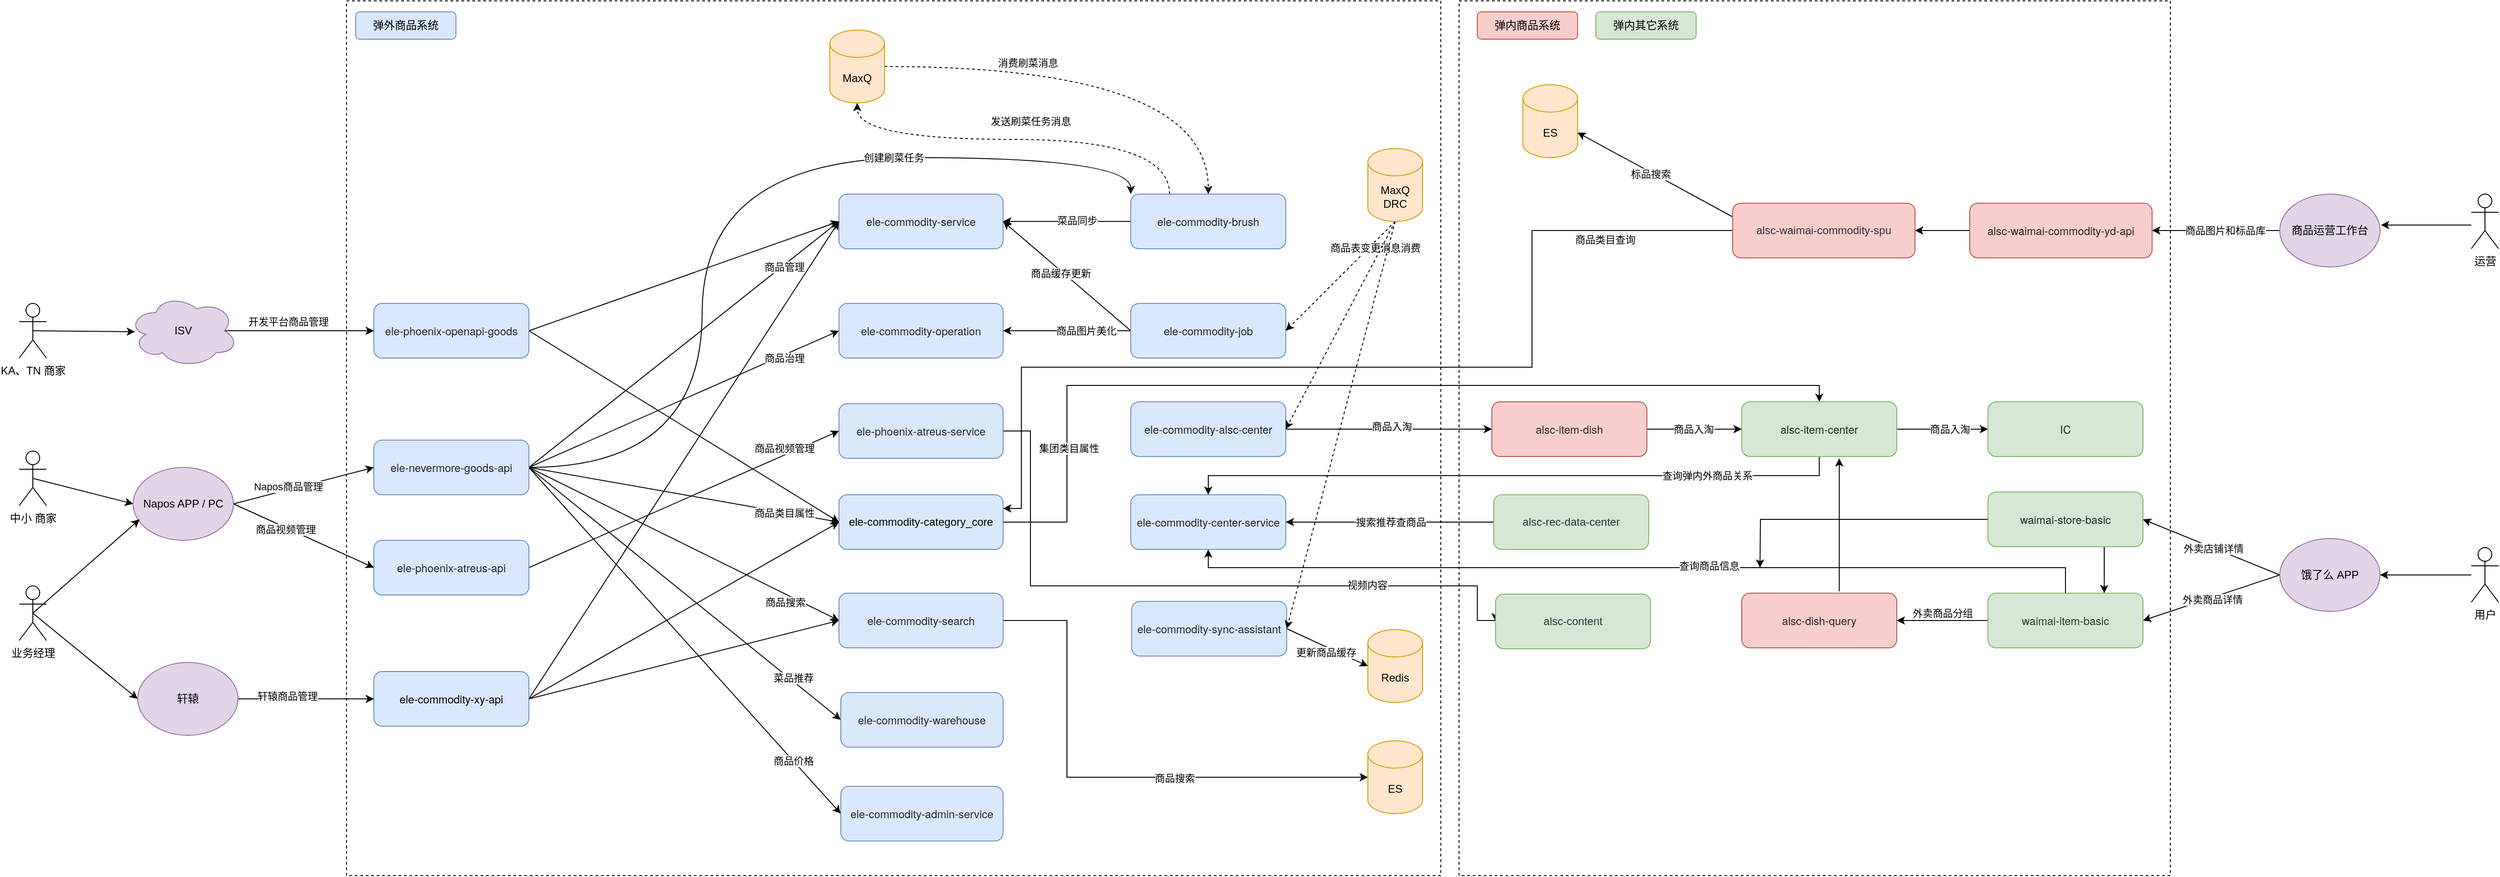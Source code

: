 <mxfile version="21.6.6" type="github" pages="5">
  <diagram name="商品系统交互" id="VvNkXTdB-Jjv38YK5klA">
    <mxGraphModel dx="954" dy="1722" grid="1" gridSize="10" guides="1" tooltips="1" connect="1" arrows="1" fold="1" page="1" pageScale="1" pageWidth="827" pageHeight="1169" math="0" shadow="0">
      <root>
        <mxCell id="0" />
        <mxCell id="1" parent="0" />
        <mxCell id="Rg7z0dWwsPp0kgrKjV0C-1" value="" style="rounded=0;whiteSpace=wrap;html=1;labelBackgroundColor=none;fontColor=#000000;dashed=1;fillColor=none;" parent="1" vertex="1">
          <mxGeometry x="1730" y="-12" width="780" height="960" as="geometry" />
        </mxCell>
        <mxCell id="Rg7z0dWwsPp0kgrKjV0C-2" value="" style="rounded=0;whiteSpace=wrap;html=1;labelBackgroundColor=none;fontColor=#000000;dashed=1;fillColor=none;" parent="1" vertex="1">
          <mxGeometry x="510" y="-12" width="1200" height="960" as="geometry" />
        </mxCell>
        <mxCell id="Rg7z0dWwsPp0kgrKjV0C-3" style="rounded=0;orthogonalLoop=1;jettySize=auto;html=1;exitX=0.875;exitY=0.5;exitDx=0;exitDy=0;exitPerimeter=0;entryX=0;entryY=0.5;entryDx=0;entryDy=0;" parent="1" source="Rg7z0dWwsPp0kgrKjV0C-5" target="Rg7z0dWwsPp0kgrKjV0C-10" edge="1">
          <mxGeometry relative="1" as="geometry" />
        </mxCell>
        <mxCell id="Rg7z0dWwsPp0kgrKjV0C-4" value="开发平台商品管理" style="edgeLabel;html=1;align=center;verticalAlign=middle;resizable=0;points=[];" parent="Rg7z0dWwsPp0kgrKjV0C-3" vertex="1" connectable="0">
          <mxGeometry x="0.009" y="-4" relative="1" as="geometry">
            <mxPoint x="-13" y="-14" as="offset" />
          </mxGeometry>
        </mxCell>
        <mxCell id="Rg7z0dWwsPp0kgrKjV0C-5" value="ISV" style="ellipse;shape=cloud;whiteSpace=wrap;html=1;fillColor=#e1d5e7;strokeColor=#9673a6;" parent="1" vertex="1">
          <mxGeometry x="271" y="310" width="120" height="80" as="geometry" />
        </mxCell>
        <mxCell id="Rg7z0dWwsPp0kgrKjV0C-6" style="rounded=0;orthogonalLoop=1;jettySize=auto;html=1;entryX=0.058;entryY=0.513;entryDx=0;entryDy=0;entryPerimeter=0;exitX=0.5;exitY=0.5;exitDx=0;exitDy=0;exitPerimeter=0;" parent="1" source="Rg7z0dWwsPp0kgrKjV0C-7" target="Rg7z0dWwsPp0kgrKjV0C-5" edge="1">
          <mxGeometry relative="1" as="geometry" />
        </mxCell>
        <mxCell id="Rg7z0dWwsPp0kgrKjV0C-7" value="KA、TN 商家" style="shape=umlActor;verticalLabelPosition=bottom;verticalAlign=top;html=1;outlineConnect=0;" parent="1" vertex="1">
          <mxGeometry x="151" y="320" width="30" height="60" as="geometry" />
        </mxCell>
        <mxCell id="Rg7z0dWwsPp0kgrKjV0C-8" style="rounded=0;orthogonalLoop=1;jettySize=auto;html=1;exitX=1;exitY=0.5;exitDx=0;exitDy=0;entryX=0;entryY=0.5;entryDx=0;entryDy=0;" parent="1" source="Rg7z0dWwsPp0kgrKjV0C-10" target="Rg7z0dWwsPp0kgrKjV0C-11" edge="1">
          <mxGeometry relative="1" as="geometry" />
        </mxCell>
        <mxCell id="Rg7z0dWwsPp0kgrKjV0C-9" style="edgeStyle=none;rounded=0;orthogonalLoop=1;jettySize=auto;html=1;exitX=1;exitY=0.5;exitDx=0;exitDy=0;entryX=0;entryY=0.5;entryDx=0;entryDy=0;" parent="1" source="Rg7z0dWwsPp0kgrKjV0C-10" target="Rg7z0dWwsPp0kgrKjV0C-66" edge="1">
          <mxGeometry relative="1" as="geometry" />
        </mxCell>
        <mxCell id="Rg7z0dWwsPp0kgrKjV0C-10" value="&lt;span style=&quot;color: rgb(38 , 38 , 38) ; font-family: &amp;#34;helvetica neue&amp;#34; , &amp;#34;chinese quote&amp;#34; , &amp;#34;system-ui&amp;#34; , &amp;#34;segoe ui&amp;#34; , &amp;#34;roboto&amp;#34; , &amp;#34;pingfang sc&amp;#34; , &amp;#34;hiragino sans gb&amp;#34; , &amp;#34;microsoft yahei&amp;#34; , &amp;#34;helvetica neue&amp;#34; , &amp;#34;helvetica&amp;#34; , &amp;#34;arial&amp;#34; , sans-serif ; text-align: left&quot;&gt;ele-phoenix-openapi-goods&lt;/span&gt;" style="rounded=1;whiteSpace=wrap;html=1;fillColor=#dae8fc;strokeColor=#6c8ebf;" parent="1" vertex="1">
          <mxGeometry x="540" y="320" width="170" height="60" as="geometry" />
        </mxCell>
        <mxCell id="Rg7z0dWwsPp0kgrKjV0C-11" value="&lt;span style=&quot;color: rgb(38 , 38 , 38) ; font-family: &amp;#34;helvetica neue&amp;#34; , &amp;#34;chinese quote&amp;#34; , &amp;#34;system-ui&amp;#34; , &amp;#34;segoe ui&amp;#34; , &amp;#34;roboto&amp;#34; , &amp;#34;pingfang sc&amp;#34; , &amp;#34;hiragino sans gb&amp;#34; , &amp;#34;microsoft yahei&amp;#34; , &amp;#34;helvetica neue&amp;#34; , &amp;#34;helvetica&amp;#34; , &amp;#34;arial&amp;#34; , sans-serif ; text-align: left&quot;&gt;ele-commodity-service&lt;/span&gt;" style="rounded=1;whiteSpace=wrap;html=1;fillColor=#dae8fc;strokeColor=#6c8ebf;" parent="1" vertex="1">
          <mxGeometry x="1050" y="200" width="180" height="60" as="geometry" />
        </mxCell>
        <mxCell id="Rg7z0dWwsPp0kgrKjV0C-12" style="edgeStyle=none;rounded=0;orthogonalLoop=1;jettySize=auto;html=1;exitX=1;exitY=0.5;exitDx=0;exitDy=0;entryX=0;entryY=0.5;entryDx=0;entryDy=0;" parent="1" source="Rg7z0dWwsPp0kgrKjV0C-27" target="Rg7z0dWwsPp0kgrKjV0C-11" edge="1">
          <mxGeometry relative="1" as="geometry">
            <mxPoint x="940" y="250" as="targetPoint" />
          </mxGeometry>
        </mxCell>
        <mxCell id="Rg7z0dWwsPp0kgrKjV0C-13" value="商品管理" style="edgeLabel;html=1;align=center;verticalAlign=middle;resizable=0;points=[];" parent="Rg7z0dWwsPp0kgrKjV0C-12" vertex="1" connectable="0">
          <mxGeometry x="-0.055" relative="1" as="geometry">
            <mxPoint x="119" y="-93" as="offset" />
          </mxGeometry>
        </mxCell>
        <mxCell id="Rg7z0dWwsPp0kgrKjV0C-14" style="edgeStyle=none;rounded=0;orthogonalLoop=1;jettySize=auto;html=1;exitX=1;exitY=0.5;exitDx=0;exitDy=0;entryX=0;entryY=0.5;entryDx=0;entryDy=0;" parent="1" source="Rg7z0dWwsPp0kgrKjV0C-27" target="Rg7z0dWwsPp0kgrKjV0C-33" edge="1">
          <mxGeometry relative="1" as="geometry" />
        </mxCell>
        <mxCell id="Rg7z0dWwsPp0kgrKjV0C-15" value="商品治理" style="edgeLabel;html=1;align=center;verticalAlign=middle;resizable=0;points=[];" parent="Rg7z0dWwsPp0kgrKjV0C-14" vertex="1" connectable="0">
          <mxGeometry x="-0.171" y="2" relative="1" as="geometry">
            <mxPoint x="140" y="-56" as="offset" />
          </mxGeometry>
        </mxCell>
        <mxCell id="Rg7z0dWwsPp0kgrKjV0C-16" style="edgeStyle=none;rounded=0;orthogonalLoop=1;jettySize=auto;html=1;exitX=1;exitY=0.5;exitDx=0;exitDy=0;entryX=0;entryY=0.5;entryDx=0;entryDy=0;" parent="1" source="Rg7z0dWwsPp0kgrKjV0C-27" target="Rg7z0dWwsPp0kgrKjV0C-66" edge="1">
          <mxGeometry relative="1" as="geometry" />
        </mxCell>
        <mxCell id="Rg7z0dWwsPp0kgrKjV0C-17" style="edgeStyle=none;rounded=0;orthogonalLoop=1;jettySize=auto;html=1;exitX=1;exitY=0.5;exitDx=0;exitDy=0;entryX=0;entryY=0.5;entryDx=0;entryDy=0;" parent="1" source="Rg7z0dWwsPp0kgrKjV0C-27" target="Rg7z0dWwsPp0kgrKjV0C-41" edge="1">
          <mxGeometry relative="1" as="geometry" />
        </mxCell>
        <mxCell id="Rg7z0dWwsPp0kgrKjV0C-18" value="商品搜索" style="edgeLabel;html=1;align=center;verticalAlign=middle;resizable=0;points=[];" parent="Rg7z0dWwsPp0kgrKjV0C-17" vertex="1" connectable="0">
          <mxGeometry x="0.521" y="-2" relative="1" as="geometry">
            <mxPoint x="23" y="18" as="offset" />
          </mxGeometry>
        </mxCell>
        <mxCell id="Rg7z0dWwsPp0kgrKjV0C-19" style="edgeStyle=orthogonalEdgeStyle;rounded=0;orthogonalLoop=1;jettySize=auto;html=1;exitX=0.25;exitY=0;exitDx=0;exitDy=0;entryX=0.5;entryY=1;entryDx=0;entryDy=0;entryPerimeter=0;dashed=1;curved=1;" parent="1" source="Rg7z0dWwsPp0kgrKjV0C-82" target="Rg7z0dWwsPp0kgrKjV0C-85" edge="1">
          <mxGeometry relative="1" as="geometry">
            <Array as="points">
              <mxPoint x="1413" y="140" />
              <mxPoint x="1070" y="140" />
            </Array>
          </mxGeometry>
        </mxCell>
        <mxCell id="Rg7z0dWwsPp0kgrKjV0C-20" value="发送刷菜任务消息" style="edgeLabel;html=1;align=center;verticalAlign=middle;resizable=0;points=[];" parent="Rg7z0dWwsPp0kgrKjV0C-19" vertex="1" connectable="0">
          <mxGeometry x="0.715" y="1" relative="1" as="geometry">
            <mxPoint x="167" y="-21" as="offset" />
          </mxGeometry>
        </mxCell>
        <mxCell id="Rg7z0dWwsPp0kgrKjV0C-21" style="edgeStyle=none;rounded=0;orthogonalLoop=1;jettySize=auto;html=1;exitX=1;exitY=0.5;exitDx=0;exitDy=0;entryX=0;entryY=0.5;entryDx=0;entryDy=0;" parent="1" source="Rg7z0dWwsPp0kgrKjV0C-27" target="Rg7z0dWwsPp0kgrKjV0C-37" edge="1">
          <mxGeometry relative="1" as="geometry" />
        </mxCell>
        <mxCell id="Rg7z0dWwsPp0kgrKjV0C-22" value="菜品推荐" style="edgeLabel;html=1;align=center;verticalAlign=middle;resizable=0;points=[];" parent="Rg7z0dWwsPp0kgrKjV0C-21" vertex="1" connectable="0">
          <mxGeometry x="0.597" y="1" relative="1" as="geometry">
            <mxPoint x="16" y="10" as="offset" />
          </mxGeometry>
        </mxCell>
        <mxCell id="Rg7z0dWwsPp0kgrKjV0C-23" style="edgeStyle=none;rounded=0;orthogonalLoop=1;jettySize=auto;html=1;exitX=1;exitY=0.5;exitDx=0;exitDy=0;entryX=0;entryY=0.5;entryDx=0;entryDy=0;" parent="1" source="Rg7z0dWwsPp0kgrKjV0C-27" target="Rg7z0dWwsPp0kgrKjV0C-38" edge="1">
          <mxGeometry relative="1" as="geometry" />
        </mxCell>
        <mxCell id="Rg7z0dWwsPp0kgrKjV0C-24" value="商品价格" style="edgeLabel;html=1;align=center;verticalAlign=middle;resizable=0;points=[];" parent="Rg7z0dWwsPp0kgrKjV0C-23" vertex="1" connectable="0">
          <mxGeometry x="0.691" relative="1" as="geometry">
            <mxPoint as="offset" />
          </mxGeometry>
        </mxCell>
        <mxCell id="Rg7z0dWwsPp0kgrKjV0C-25" style="edgeStyle=orthogonalEdgeStyle;rounded=0;orthogonalLoop=1;jettySize=auto;html=1;exitX=1;exitY=0.5;exitDx=0;exitDy=0;entryX=0;entryY=0;entryDx=0;entryDy=0;curved=1;" parent="1" source="Rg7z0dWwsPp0kgrKjV0C-27" target="Rg7z0dWwsPp0kgrKjV0C-82" edge="1">
          <mxGeometry relative="1" as="geometry">
            <Array as="points">
              <mxPoint x="900" y="500" />
              <mxPoint x="900" y="160" />
              <mxPoint x="1370" y="160" />
            </Array>
          </mxGeometry>
        </mxCell>
        <mxCell id="Rg7z0dWwsPp0kgrKjV0C-26" value="创建刷菜任务" style="edgeLabel;html=1;align=center;verticalAlign=middle;resizable=0;points=[];" parent="Rg7z0dWwsPp0kgrKjV0C-25" vertex="1" connectable="0">
          <mxGeometry x="0.342" y="-5" relative="1" as="geometry">
            <mxPoint x="42" y="-5" as="offset" />
          </mxGeometry>
        </mxCell>
        <mxCell id="Rg7z0dWwsPp0kgrKjV0C-27" value="&lt;span style=&quot;color: rgb(38 , 38 , 38) ; font-family: &amp;#34;helvetica neue&amp;#34; , &amp;#34;chinese quote&amp;#34; , &amp;#34;system-ui&amp;#34; , &amp;#34;segoe ui&amp;#34; , &amp;#34;roboto&amp;#34; , &amp;#34;pingfang sc&amp;#34; , &amp;#34;hiragino sans gb&amp;#34; , &amp;#34;microsoft yahei&amp;#34; , &amp;#34;helvetica neue&amp;#34; , &amp;#34;helvetica&amp;#34; , &amp;#34;arial&amp;#34; , sans-serif ; text-align: left&quot;&gt;ele-nevermore-goods-api&lt;/span&gt;" style="rounded=1;whiteSpace=wrap;html=1;fillColor=#dae8fc;strokeColor=#6c8ebf;" parent="1" vertex="1">
          <mxGeometry x="540" y="470" width="170" height="60" as="geometry" />
        </mxCell>
        <mxCell id="Rg7z0dWwsPp0kgrKjV0C-28" style="edgeStyle=none;rounded=0;orthogonalLoop=1;jettySize=auto;html=1;exitX=1;exitY=0.5;exitDx=0;exitDy=0;entryX=0;entryY=0.5;entryDx=0;entryDy=0;" parent="1" source="Rg7z0dWwsPp0kgrKjV0C-32" target="Rg7z0dWwsPp0kgrKjV0C-66" edge="1">
          <mxGeometry relative="1" as="geometry" />
        </mxCell>
        <mxCell id="Rg7z0dWwsPp0kgrKjV0C-29" value="商品类目属性" style="edgeLabel;html=1;align=center;verticalAlign=middle;resizable=0;points=[];" parent="Rg7z0dWwsPp0kgrKjV0C-28" vertex="1" connectable="0">
          <mxGeometry x="-0.262" y="1" relative="1" as="geometry">
            <mxPoint x="155" y="-132" as="offset" />
          </mxGeometry>
        </mxCell>
        <mxCell id="Rg7z0dWwsPp0kgrKjV0C-30" style="edgeStyle=none;rounded=0;orthogonalLoop=1;jettySize=auto;html=1;exitX=1;exitY=0.5;exitDx=0;exitDy=0;entryX=0;entryY=0.5;entryDx=0;entryDy=0;" parent="1" source="Rg7z0dWwsPp0kgrKjV0C-32" target="Rg7z0dWwsPp0kgrKjV0C-11" edge="1">
          <mxGeometry relative="1" as="geometry" />
        </mxCell>
        <mxCell id="Rg7z0dWwsPp0kgrKjV0C-31" style="edgeStyle=none;rounded=0;orthogonalLoop=1;jettySize=auto;html=1;exitX=1;exitY=0.5;exitDx=0;exitDy=0;entryX=0;entryY=0.5;entryDx=0;entryDy=0;" parent="1" source="Rg7z0dWwsPp0kgrKjV0C-32" target="Rg7z0dWwsPp0kgrKjV0C-41" edge="1">
          <mxGeometry relative="1" as="geometry" />
        </mxCell>
        <mxCell id="Rg7z0dWwsPp0kgrKjV0C-32" value="&lt;span style=&quot;font-family: &amp;#34;helvetica neue&amp;#34; , &amp;#34;chinese quote&amp;#34; , &amp;#34;system-ui&amp;#34; , &amp;#34;segoe ui&amp;#34; , &amp;#34;roboto&amp;#34; , &amp;#34;pingfang sc&amp;#34; , &amp;#34;hiragino sans gb&amp;#34; , &amp;#34;microsoft yahei&amp;#34; , &amp;#34;helvetica neue&amp;#34; , &amp;#34;helvetica&amp;#34; , &amp;#34;arial&amp;#34; , sans-serif ; text-align: left&quot;&gt;ele-commodity-xy-api&lt;/span&gt;" style="rounded=1;whiteSpace=wrap;html=1;fillColor=#dae8fc;strokeColor=#6c8ebf;" parent="1" vertex="1">
          <mxGeometry x="540" y="724" width="170" height="60" as="geometry" />
        </mxCell>
        <mxCell id="Rg7z0dWwsPp0kgrKjV0C-33" value="&lt;span style=&quot;color: rgb(38 , 38 , 38) ; font-family: &amp;#34;helvetica neue&amp;#34; , &amp;#34;chinese quote&amp;#34; , &amp;#34;system-ui&amp;#34; , &amp;#34;segoe ui&amp;#34; , &amp;#34;roboto&amp;#34; , &amp;#34;pingfang sc&amp;#34; , &amp;#34;hiragino sans gb&amp;#34; , &amp;#34;microsoft yahei&amp;#34; , &amp;#34;helvetica neue&amp;#34; , &amp;#34;helvetica&amp;#34; , &amp;#34;arial&amp;#34; , sans-serif ; text-align: left&quot;&gt;ele-commodity-operation&lt;/span&gt;" style="rounded=1;whiteSpace=wrap;html=1;fillColor=#dae8fc;strokeColor=#6c8ebf;" parent="1" vertex="1">
          <mxGeometry x="1050" y="320" width="180" height="60" as="geometry" />
        </mxCell>
        <mxCell id="Rg7z0dWwsPp0kgrKjV0C-34" style="edgeStyle=none;rounded=0;orthogonalLoop=1;jettySize=auto;html=1;exitX=1;exitY=0.5;exitDx=0;exitDy=0;entryX=0;entryY=0.5;entryDx=0;entryDy=0;" parent="1" source="Rg7z0dWwsPp0kgrKjV0C-36" target="Rg7z0dWwsPp0kgrKjV0C-45" edge="1">
          <mxGeometry relative="1" as="geometry" />
        </mxCell>
        <mxCell id="Rg7z0dWwsPp0kgrKjV0C-35" value="商品视频管理" style="edgeLabel;html=1;align=center;verticalAlign=middle;resizable=0;points=[];" parent="Rg7z0dWwsPp0kgrKjV0C-34" vertex="1" connectable="0">
          <mxGeometry x="-0.015" y="-2" relative="1" as="geometry">
            <mxPoint x="112" y="-59" as="offset" />
          </mxGeometry>
        </mxCell>
        <mxCell id="Rg7z0dWwsPp0kgrKjV0C-36" value="&lt;span style=&quot;color: rgb(38 , 38 , 38) ; font-family: &amp;#34;helvetica neue&amp;#34; , &amp;#34;chinese quote&amp;#34; , &amp;#34;system-ui&amp;#34; , &amp;#34;segoe ui&amp;#34; , &amp;#34;roboto&amp;#34; , &amp;#34;pingfang sc&amp;#34; , &amp;#34;hiragino sans gb&amp;#34; , &amp;#34;microsoft yahei&amp;#34; , &amp;#34;helvetica neue&amp;#34; , &amp;#34;helvetica&amp;#34; , &amp;#34;arial&amp;#34; , sans-serif ; text-align: left&quot;&gt;ele-phoenix-atreus-api&lt;/span&gt;" style="rounded=1;whiteSpace=wrap;html=1;fillColor=#dae8fc;strokeColor=#6c8ebf;" parent="1" vertex="1">
          <mxGeometry x="540" y="580" width="170" height="60" as="geometry" />
        </mxCell>
        <mxCell id="Rg7z0dWwsPp0kgrKjV0C-37" value="&lt;span style=&quot;color: rgb(38 , 38 , 38) ; font-family: &amp;#34;helvetica neue&amp;#34; , &amp;#34;chinese quote&amp;#34; , &amp;#34;system-ui&amp;#34; , &amp;#34;segoe ui&amp;#34; , &amp;#34;roboto&amp;#34; , &amp;#34;pingfang sc&amp;#34; , &amp;#34;hiragino sans gb&amp;#34; , &amp;#34;microsoft yahei&amp;#34; , &amp;#34;helvetica neue&amp;#34; , &amp;#34;helvetica&amp;#34; , &amp;#34;arial&amp;#34; , sans-serif ; text-align: left&quot;&gt;ele-commodity-warehouse&lt;/span&gt;" style="rounded=1;whiteSpace=wrap;html=1;fillColor=#dae8fc;strokeColor=#6c8ebf;" parent="1" vertex="1">
          <mxGeometry x="1052" y="747" width="178" height="60" as="geometry" />
        </mxCell>
        <mxCell id="Rg7z0dWwsPp0kgrKjV0C-38" value="&lt;span style=&quot;color: rgb(38 , 38 , 38) ; font-family: &amp;#34;helvetica neue&amp;#34; , &amp;#34;chinese quote&amp;#34; , &amp;#34;system-ui&amp;#34; , &amp;#34;segoe ui&amp;#34; , &amp;#34;roboto&amp;#34; , &amp;#34;pingfang sc&amp;#34; , &amp;#34;hiragino sans gb&amp;#34; , &amp;#34;microsoft yahei&amp;#34; , &amp;#34;helvetica neue&amp;#34; , &amp;#34;helvetica&amp;#34; , &amp;#34;arial&amp;#34; , sans-serif ; text-align: left&quot;&gt;ele-commodity-admin-service&lt;/span&gt;" style="rounded=1;whiteSpace=wrap;html=1;fillColor=#dae8fc;strokeColor=#6c8ebf;" parent="1" vertex="1">
          <mxGeometry x="1052" y="850" width="178" height="60" as="geometry" />
        </mxCell>
        <mxCell id="Rg7z0dWwsPp0kgrKjV0C-39" style="edgeStyle=orthogonalEdgeStyle;rounded=0;orthogonalLoop=1;jettySize=auto;html=1;exitX=1;exitY=0.5;exitDx=0;exitDy=0;entryX=0;entryY=0.5;entryDx=0;entryDy=0;entryPerimeter=0;fontColor=#000000;strokeColor=default;" parent="1" source="Rg7z0dWwsPp0kgrKjV0C-41" target="Rg7z0dWwsPp0kgrKjV0C-102" edge="1">
          <mxGeometry relative="1" as="geometry">
            <Array as="points">
              <mxPoint x="1300" y="668" />
              <mxPoint x="1300" y="840" />
            </Array>
          </mxGeometry>
        </mxCell>
        <mxCell id="Rg7z0dWwsPp0kgrKjV0C-40" value="商品搜索" style="edgeLabel;html=1;align=center;verticalAlign=middle;resizable=0;points=[];fontColor=#000000;" parent="Rg7z0dWwsPp0kgrKjV0C-39" vertex="1" connectable="0">
          <mxGeometry x="0.259" y="-1" relative="1" as="geometry">
            <mxPoint as="offset" />
          </mxGeometry>
        </mxCell>
        <mxCell id="Rg7z0dWwsPp0kgrKjV0C-41" value="&lt;span style=&quot;color: rgb(38 , 38 , 38) ; font-family: &amp;#34;helvetica neue&amp;#34; , &amp;#34;chinese quote&amp;#34; , &amp;#34;system-ui&amp;#34; , &amp;#34;segoe ui&amp;#34; , &amp;#34;roboto&amp;#34; , &amp;#34;pingfang sc&amp;#34; , &amp;#34;hiragino sans gb&amp;#34; , &amp;#34;microsoft yahei&amp;#34; , &amp;#34;helvetica neue&amp;#34; , &amp;#34;helvetica&amp;#34; , &amp;#34;arial&amp;#34; , sans-serif ; text-align: left&quot;&gt;ele-commodity-search&lt;/span&gt;" style="rounded=1;whiteSpace=wrap;html=1;fillColor=#dae8fc;strokeColor=#6c8ebf;" parent="1" vertex="1">
          <mxGeometry x="1050" y="638" width="180" height="60" as="geometry" />
        </mxCell>
        <mxCell id="Rg7z0dWwsPp0kgrKjV0C-42" value="&lt;span style=&quot;color: rgb(38 , 38 , 38) ; font-family: &amp;#34;helvetica neue&amp;#34; , &amp;#34;chinese quote&amp;#34; , &amp;#34;system-ui&amp;#34; , &amp;#34;segoe ui&amp;#34; , &amp;#34;roboto&amp;#34; , &amp;#34;pingfang sc&amp;#34; , &amp;#34;hiragino sans gb&amp;#34; , &amp;#34;microsoft yahei&amp;#34; , &amp;#34;helvetica neue&amp;#34; , &amp;#34;helvetica&amp;#34; , &amp;#34;arial&amp;#34; , sans-serif ; text-align: left&quot;&gt;ele-commodity-center-service&lt;/span&gt;" style="rounded=1;whiteSpace=wrap;html=1;fillColor=#dae8fc;strokeColor=#6c8ebf;" parent="1" vertex="1">
          <mxGeometry x="1370" y="530" width="170" height="60" as="geometry" />
        </mxCell>
        <mxCell id="Rg7z0dWwsPp0kgrKjV0C-43" style="rounded=0;orthogonalLoop=1;jettySize=auto;html=1;exitX=1;exitY=0.5;exitDx=0;exitDy=0;entryX=0;entryY=0.5;entryDx=0;entryDy=0;fontColor=#000000;strokeColor=default;edgeStyle=orthogonalEdgeStyle;" parent="1" source="Rg7z0dWwsPp0kgrKjV0C-45" target="Rg7z0dWwsPp0kgrKjV0C-55" edge="1">
          <mxGeometry relative="1" as="geometry">
            <Array as="points">
              <mxPoint x="1260" y="460" />
              <mxPoint x="1260" y="630" />
              <mxPoint x="1750" y="630" />
              <mxPoint x="1750" y="668" />
            </Array>
          </mxGeometry>
        </mxCell>
        <mxCell id="Rg7z0dWwsPp0kgrKjV0C-44" value="视频内容" style="edgeLabel;html=1;align=center;verticalAlign=middle;resizable=0;points=[];fontColor=#000000;" parent="Rg7z0dWwsPp0kgrKjV0C-43" vertex="1" connectable="0">
          <mxGeometry x="0.52" y="1" relative="1" as="geometry">
            <mxPoint as="offset" />
          </mxGeometry>
        </mxCell>
        <mxCell id="Rg7z0dWwsPp0kgrKjV0C-45" value="&lt;span style=&quot;color: rgb(38 , 38 , 38) ; font-family: &amp;#34;helvetica neue&amp;#34; , &amp;#34;chinese quote&amp;#34; , &amp;#34;system-ui&amp;#34; , &amp;#34;segoe ui&amp;#34; , &amp;#34;roboto&amp;#34; , &amp;#34;pingfang sc&amp;#34; , &amp;#34;hiragino sans gb&amp;#34; , &amp;#34;microsoft yahei&amp;#34; , &amp;#34;helvetica neue&amp;#34; , &amp;#34;helvetica&amp;#34; , &amp;#34;arial&amp;#34; , sans-serif ; text-align: left&quot;&gt;ele-phoenix-atreus-service&lt;/span&gt;" style="rounded=1;whiteSpace=wrap;html=1;fillColor=#dae8fc;strokeColor=#6c8ebf;" parent="1" vertex="1">
          <mxGeometry x="1050" y="430" width="180" height="60" as="geometry" />
        </mxCell>
        <mxCell id="Rg7z0dWwsPp0kgrKjV0C-46" style="edgeStyle=orthogonalEdgeStyle;rounded=0;orthogonalLoop=1;jettySize=auto;html=1;exitX=0;exitY=0.5;exitDx=0;exitDy=0;fontColor=#000000;strokeColor=default;" parent="1" source="Rg7z0dWwsPp0kgrKjV0C-48" edge="1">
          <mxGeometry relative="1" as="geometry">
            <mxPoint x="2060" y="610" as="targetPoint" />
          </mxGeometry>
        </mxCell>
        <mxCell id="Rg7z0dWwsPp0kgrKjV0C-47" style="rounded=0;orthogonalLoop=1;jettySize=auto;html=1;exitX=0.75;exitY=1;exitDx=0;exitDy=0;entryX=0.75;entryY=0;entryDx=0;entryDy=0;strokeWidth=1;" parent="1" source="Rg7z0dWwsPp0kgrKjV0C-48" target="Rg7z0dWwsPp0kgrKjV0C-116" edge="1">
          <mxGeometry relative="1" as="geometry" />
        </mxCell>
        <mxCell id="Rg7z0dWwsPp0kgrKjV0C-48" value="&lt;div style=&quot;text-align: left&quot;&gt;&lt;span&gt;&lt;font color=&quot;#262626&quot; face=&quot;helvetica neue, chinese quote, system-ui, segoe ui, roboto, pingfang sc, hiragino sans gb, microsoft yahei, helvetica neue, helvetica, arial, sans-serif&quot;&gt;waimai-store-basic&lt;/font&gt;&lt;/span&gt;&lt;/div&gt;" style="rounded=1;whiteSpace=wrap;html=1;fillColor=#d5e8d4;strokeColor=#82b366;" parent="1" vertex="1">
          <mxGeometry x="2310" y="527" width="170" height="60" as="geometry" />
        </mxCell>
        <mxCell id="Rg7z0dWwsPp0kgrKjV0C-49" style="edgeStyle=none;rounded=0;orthogonalLoop=1;jettySize=auto;html=1;exitX=1;exitY=0.5;exitDx=0;exitDy=0;entryX=0;entryY=0.5;entryDx=0;entryDy=0;" parent="1" source="Rg7z0dWwsPp0kgrKjV0C-51" target="Rg7z0dWwsPp0kgrKjV0C-54" edge="1">
          <mxGeometry relative="1" as="geometry" />
        </mxCell>
        <mxCell id="Rg7z0dWwsPp0kgrKjV0C-50" value="商品入淘" style="edgeLabel;html=1;align=center;verticalAlign=middle;resizable=0;points=[];" parent="Rg7z0dWwsPp0kgrKjV0C-49" vertex="1" connectable="0">
          <mxGeometry x="0.026" y="3" relative="1" as="geometry">
            <mxPoint as="offset" />
          </mxGeometry>
        </mxCell>
        <mxCell id="Rg7z0dWwsPp0kgrKjV0C-51" value="&lt;span style=&quot;color: rgb(38 , 38 , 38) ; font-family: &amp;#34;helvetica neue&amp;#34; , &amp;#34;chinese quote&amp;#34; , &amp;#34;system-ui&amp;#34; , &amp;#34;segoe ui&amp;#34; , &amp;#34;roboto&amp;#34; , &amp;#34;pingfang sc&amp;#34; , &amp;#34;hiragino sans gb&amp;#34; , &amp;#34;microsoft yahei&amp;#34; , &amp;#34;helvetica neue&amp;#34; , &amp;#34;helvetica&amp;#34; , &amp;#34;arial&amp;#34; , sans-serif ; text-align: left&quot;&gt;ele-&lt;/span&gt;&lt;span style=&quot;color: rgb(38 , 38 , 38) ; font-family: &amp;#34;helvetica neue&amp;#34; , &amp;#34;chinese quote&amp;#34; , &amp;#34;system-ui&amp;#34; , &amp;#34;segoe ui&amp;#34; , &amp;#34;roboto&amp;#34; , &amp;#34;pingfang sc&amp;#34; , &amp;#34;hiragino sans gb&amp;#34; , &amp;#34;microsoft yahei&amp;#34; , &amp;#34;helvetica neue&amp;#34; , &amp;#34;helvetica&amp;#34; , &amp;#34;arial&amp;#34; , sans-serif ; text-align: left&quot;&gt;commodity&lt;/span&gt;&lt;span style=&quot;color: rgb(38 , 38 , 38) ; font-family: &amp;#34;helvetica neue&amp;#34; , &amp;#34;chinese quote&amp;#34; , &amp;#34;system-ui&amp;#34; , &amp;#34;segoe ui&amp;#34; , &amp;#34;roboto&amp;#34; , &amp;#34;pingfang sc&amp;#34; , &amp;#34;hiragino sans gb&amp;#34; , &amp;#34;microsoft yahei&amp;#34; , &amp;#34;helvetica neue&amp;#34; , &amp;#34;helvetica&amp;#34; , &amp;#34;arial&amp;#34; , sans-serif ; text-align: left&quot;&gt;-alsc-center&lt;/span&gt;" style="rounded=1;whiteSpace=wrap;html=1;fillColor=#dae8fc;strokeColor=#6c8ebf;" parent="1" vertex="1">
          <mxGeometry x="1370" y="428" width="170" height="60" as="geometry" />
        </mxCell>
        <mxCell id="Rg7z0dWwsPp0kgrKjV0C-52" style="edgeStyle=none;rounded=0;orthogonalLoop=1;jettySize=auto;html=1;exitX=1;exitY=0.5;exitDx=0;exitDy=0;" parent="1" source="Rg7z0dWwsPp0kgrKjV0C-54" target="Rg7z0dWwsPp0kgrKjV0C-95" edge="1">
          <mxGeometry relative="1" as="geometry" />
        </mxCell>
        <mxCell id="Rg7z0dWwsPp0kgrKjV0C-53" value="商品入淘" style="edgeLabel;html=1;align=center;verticalAlign=middle;resizable=0;points=[];" parent="Rg7z0dWwsPp0kgrKjV0C-52" vertex="1" connectable="0">
          <mxGeometry x="-0.022" relative="1" as="geometry">
            <mxPoint as="offset" />
          </mxGeometry>
        </mxCell>
        <mxCell id="Rg7z0dWwsPp0kgrKjV0C-54" value="&lt;span style=&quot;color: rgb(38 , 38 , 38) ; font-family: &amp;#34;helvetica neue&amp;#34; , &amp;#34;chinese quote&amp;#34; , &amp;#34;system-ui&amp;#34; , &amp;#34;segoe ui&amp;#34; , &amp;#34;roboto&amp;#34; , &amp;#34;pingfang sc&amp;#34; , &amp;#34;hiragino sans gb&amp;#34; , &amp;#34;microsoft yahei&amp;#34; , &amp;#34;helvetica neue&amp;#34; , &amp;#34;helvetica&amp;#34; , &amp;#34;arial&amp;#34; , sans-serif ; text-align: left&quot;&gt;alsc-item-dish&lt;/span&gt;" style="rounded=1;whiteSpace=wrap;html=1;fillColor=#f8cecc;strokeColor=#b85450;" parent="1" vertex="1">
          <mxGeometry x="1766" y="428" width="170" height="60" as="geometry" />
        </mxCell>
        <mxCell id="Rg7z0dWwsPp0kgrKjV0C-55" value="&lt;span style=&quot;color: rgb(43 , 50 , 61)&quot;&gt;alsc-content&lt;/span&gt;" style="rounded=1;whiteSpace=wrap;html=1;fillColor=#d5e8d4;strokeColor=#82b366;" parent="1" vertex="1">
          <mxGeometry x="1770" y="639" width="170" height="60" as="geometry" />
        </mxCell>
        <mxCell id="Rg7z0dWwsPp0kgrKjV0C-56" style="edgeStyle=none;rounded=0;orthogonalLoop=1;jettySize=auto;html=1;exitX=0;exitY=0.5;exitDx=0;exitDy=0;entryX=1;entryY=0.5;entryDx=0;entryDy=0;" parent="1" source="Rg7z0dWwsPp0kgrKjV0C-60" target="Rg7z0dWwsPp0kgrKjV0C-11" edge="1">
          <mxGeometry relative="1" as="geometry" />
        </mxCell>
        <mxCell id="Rg7z0dWwsPp0kgrKjV0C-57" value="商品缓存更新" style="edgeLabel;html=1;align=center;verticalAlign=middle;resizable=0;points=[];" parent="Rg7z0dWwsPp0kgrKjV0C-56" vertex="1" connectable="0">
          <mxGeometry x="0.086" y="2" relative="1" as="geometry">
            <mxPoint as="offset" />
          </mxGeometry>
        </mxCell>
        <mxCell id="Rg7z0dWwsPp0kgrKjV0C-58" style="edgeStyle=none;rounded=0;orthogonalLoop=1;jettySize=auto;html=1;exitX=0;exitY=0.5;exitDx=0;exitDy=0;entryX=1;entryY=0.5;entryDx=0;entryDy=0;" parent="1" source="Rg7z0dWwsPp0kgrKjV0C-60" target="Rg7z0dWwsPp0kgrKjV0C-33" edge="1">
          <mxGeometry relative="1" as="geometry" />
        </mxCell>
        <mxCell id="Rg7z0dWwsPp0kgrKjV0C-59" value="商品图片美化" style="edgeLabel;html=1;align=center;verticalAlign=middle;resizable=0;points=[];" parent="Rg7z0dWwsPp0kgrKjV0C-58" vertex="1" connectable="0">
          <mxGeometry x="-0.3" relative="1" as="geometry">
            <mxPoint as="offset" />
          </mxGeometry>
        </mxCell>
        <mxCell id="Rg7z0dWwsPp0kgrKjV0C-60" value="&lt;span style=&quot;color: rgb(38 , 38 , 38) ; font-family: &amp;#34;helvetica neue&amp;#34; , &amp;#34;chinese quote&amp;#34; , &amp;#34;system-ui&amp;#34; , &amp;#34;segoe ui&amp;#34; , &amp;#34;roboto&amp;#34; , &amp;#34;pingfang sc&amp;#34; , &amp;#34;hiragino sans gb&amp;#34; , &amp;#34;microsoft yahei&amp;#34; , &amp;#34;helvetica neue&amp;#34; , &amp;#34;helvetica&amp;#34; , &amp;#34;arial&amp;#34; , sans-serif ; text-align: left&quot;&gt;ele-commodity-job&lt;/span&gt;" style="rounded=1;whiteSpace=wrap;html=1;fillColor=#dae8fc;strokeColor=#6c8ebf;" parent="1" vertex="1">
          <mxGeometry x="1370" y="320" width="170" height="60" as="geometry" />
        </mxCell>
        <mxCell id="Rg7z0dWwsPp0kgrKjV0C-61" style="edgeStyle=none;rounded=0;orthogonalLoop=1;jettySize=auto;html=1;exitX=1;exitY=0.5;exitDx=0;exitDy=0;entryX=0;entryY=0.5;entryDx=0;entryDy=0;entryPerimeter=0;" parent="1" source="Rg7z0dWwsPp0kgrKjV0C-63" target="Rg7z0dWwsPp0kgrKjV0C-100" edge="1">
          <mxGeometry relative="1" as="geometry" />
        </mxCell>
        <mxCell id="Rg7z0dWwsPp0kgrKjV0C-62" value="更新商品缓存" style="edgeLabel;html=1;align=center;verticalAlign=middle;resizable=0;points=[];" parent="Rg7z0dWwsPp0kgrKjV0C-61" vertex="1" connectable="0">
          <mxGeometry x="0.325" y="1" relative="1" as="geometry">
            <mxPoint x="-17" y="-1" as="offset" />
          </mxGeometry>
        </mxCell>
        <mxCell id="Rg7z0dWwsPp0kgrKjV0C-63" value="&lt;span style=&quot;color: rgb(38 , 38 , 38) ; font-family: &amp;#34;helvetica neue&amp;#34; , &amp;#34;chinese quote&amp;#34; , &amp;#34;system-ui&amp;#34; , &amp;#34;segoe ui&amp;#34; , &amp;#34;roboto&amp;#34; , &amp;#34;pingfang sc&amp;#34; , &amp;#34;hiragino sans gb&amp;#34; , &amp;#34;microsoft yahei&amp;#34; , &amp;#34;helvetica neue&amp;#34; , &amp;#34;helvetica&amp;#34; , &amp;#34;arial&amp;#34; , sans-serif ; text-align: left&quot;&gt;ele-commodity-sync-assistant&lt;/span&gt;" style="rounded=1;whiteSpace=wrap;html=1;fillColor=#dae8fc;strokeColor=#6c8ebf;" parent="1" vertex="1">
          <mxGeometry x="1371" y="647" width="170" height="60" as="geometry" />
        </mxCell>
        <mxCell id="Rg7z0dWwsPp0kgrKjV0C-64" style="edgeStyle=orthogonalEdgeStyle;rounded=0;orthogonalLoop=1;jettySize=auto;html=1;exitX=1;exitY=0.5;exitDx=0;exitDy=0;entryX=0.5;entryY=0;entryDx=0;entryDy=0;fontColor=#000000;strokeColor=default;" parent="1" source="Rg7z0dWwsPp0kgrKjV0C-66" target="Rg7z0dWwsPp0kgrKjV0C-95" edge="1">
          <mxGeometry relative="1" as="geometry">
            <Array as="points">
              <mxPoint x="1300" y="560" />
              <mxPoint x="1300" y="410" />
              <mxPoint x="2125" y="410" />
            </Array>
          </mxGeometry>
        </mxCell>
        <mxCell id="Rg7z0dWwsPp0kgrKjV0C-65" value="集团类目属性" style="edgeLabel;html=1;align=center;verticalAlign=middle;resizable=0;points=[];fontColor=#000000;" parent="Rg7z0dWwsPp0kgrKjV0C-64" vertex="1" connectable="0">
          <mxGeometry x="-0.716" y="-2" relative="1" as="geometry">
            <mxPoint as="offset" />
          </mxGeometry>
        </mxCell>
        <mxCell id="Rg7z0dWwsPp0kgrKjV0C-66" value="&lt;span&gt;ele-commodity-category_core&lt;/span&gt;" style="rounded=1;whiteSpace=wrap;html=1;fillColor=#dae8fc;strokeColor=#6c8ebf;" parent="1" vertex="1">
          <mxGeometry x="1050" y="530" width="180" height="60" as="geometry" />
        </mxCell>
        <mxCell id="Rg7z0dWwsPp0kgrKjV0C-67" style="edgeStyle=none;rounded=0;orthogonalLoop=1;jettySize=auto;html=1;exitX=1;exitY=0.5;exitDx=0;exitDy=0;entryX=0;entryY=0.5;entryDx=0;entryDy=0;" parent="1" source="Rg7z0dWwsPp0kgrKjV0C-71" target="Rg7z0dWwsPp0kgrKjV0C-27" edge="1">
          <mxGeometry relative="1" as="geometry" />
        </mxCell>
        <mxCell id="Rg7z0dWwsPp0kgrKjV0C-68" value="Napos商品管理" style="edgeLabel;html=1;align=center;verticalAlign=middle;resizable=0;points=[];" parent="Rg7z0dWwsPp0kgrKjV0C-67" vertex="1" connectable="0">
          <mxGeometry x="-0.032" relative="1" as="geometry">
            <mxPoint x="-15" as="offset" />
          </mxGeometry>
        </mxCell>
        <mxCell id="Rg7z0dWwsPp0kgrKjV0C-69" style="edgeStyle=none;rounded=0;orthogonalLoop=1;jettySize=auto;html=1;exitX=1;exitY=0.5;exitDx=0;exitDy=0;entryX=0;entryY=0.5;entryDx=0;entryDy=0;" parent="1" source="Rg7z0dWwsPp0kgrKjV0C-71" target="Rg7z0dWwsPp0kgrKjV0C-36" edge="1">
          <mxGeometry relative="1" as="geometry" />
        </mxCell>
        <mxCell id="Rg7z0dWwsPp0kgrKjV0C-70" value="商品视频管理" style="edgeLabel;html=1;align=center;verticalAlign=middle;resizable=0;points=[];" parent="Rg7z0dWwsPp0kgrKjV0C-69" vertex="1" connectable="0">
          <mxGeometry x="-0.139" y="3" relative="1" as="geometry">
            <mxPoint x="-11" as="offset" />
          </mxGeometry>
        </mxCell>
        <mxCell id="Rg7z0dWwsPp0kgrKjV0C-71" value="Napos APP / PC" style="ellipse;whiteSpace=wrap;html=1;fillColor=#e1d5e7;strokeColor=#9673a6;" parent="1" vertex="1">
          <mxGeometry x="276" y="500" width="110" height="80" as="geometry" />
        </mxCell>
        <mxCell id="Rg7z0dWwsPp0kgrKjV0C-72" style="edgeStyle=none;rounded=0;orthogonalLoop=1;jettySize=auto;html=1;exitX=0.5;exitY=0.5;exitDx=0;exitDy=0;exitPerimeter=0;entryX=0;entryY=0.5;entryDx=0;entryDy=0;" parent="1" source="Rg7z0dWwsPp0kgrKjV0C-73" target="Rg7z0dWwsPp0kgrKjV0C-71" edge="1">
          <mxGeometry relative="1" as="geometry" />
        </mxCell>
        <mxCell id="Rg7z0dWwsPp0kgrKjV0C-73" value="中小 商家" style="shape=umlActor;verticalLabelPosition=bottom;verticalAlign=top;html=1;outlineConnect=0;" parent="1" vertex="1">
          <mxGeometry x="151" y="482" width="30" height="60" as="geometry" />
        </mxCell>
        <mxCell id="Rg7z0dWwsPp0kgrKjV0C-74" style="edgeStyle=none;rounded=0;orthogonalLoop=1;jettySize=auto;html=1;exitX=0.5;exitY=0.5;exitDx=0;exitDy=0;exitPerimeter=0;entryX=0.064;entryY=0.713;entryDx=0;entryDy=0;entryPerimeter=0;" parent="1" source="Rg7z0dWwsPp0kgrKjV0C-76" target="Rg7z0dWwsPp0kgrKjV0C-71" edge="1">
          <mxGeometry relative="1" as="geometry" />
        </mxCell>
        <mxCell id="Rg7z0dWwsPp0kgrKjV0C-75" style="edgeStyle=none;rounded=0;orthogonalLoop=1;jettySize=auto;html=1;exitX=0.5;exitY=0.5;exitDx=0;exitDy=0;exitPerimeter=0;entryX=0;entryY=0.5;entryDx=0;entryDy=0;" parent="1" source="Rg7z0dWwsPp0kgrKjV0C-76" target="Rg7z0dWwsPp0kgrKjV0C-79" edge="1">
          <mxGeometry relative="1" as="geometry" />
        </mxCell>
        <mxCell id="Rg7z0dWwsPp0kgrKjV0C-76" value="业务经理" style="shape=umlActor;verticalLabelPosition=bottom;verticalAlign=top;html=1;outlineConnect=0;" parent="1" vertex="1">
          <mxGeometry x="151" y="630" width="30" height="60" as="geometry" />
        </mxCell>
        <mxCell id="Rg7z0dWwsPp0kgrKjV0C-77" style="edgeStyle=none;rounded=0;orthogonalLoop=1;jettySize=auto;html=1;exitX=1;exitY=0.5;exitDx=0;exitDy=0;entryX=0;entryY=0.5;entryDx=0;entryDy=0;" parent="1" source="Rg7z0dWwsPp0kgrKjV0C-79" target="Rg7z0dWwsPp0kgrKjV0C-32" edge="1">
          <mxGeometry relative="1" as="geometry" />
        </mxCell>
        <mxCell id="Rg7z0dWwsPp0kgrKjV0C-78" value="轩辕商品管理" style="edgeLabel;html=1;align=center;verticalAlign=middle;resizable=0;points=[];" parent="Rg7z0dWwsPp0kgrKjV0C-77" vertex="1" connectable="0">
          <mxGeometry x="-0.278" y="3" relative="1" as="geometry">
            <mxPoint as="offset" />
          </mxGeometry>
        </mxCell>
        <mxCell id="Rg7z0dWwsPp0kgrKjV0C-79" value="轩辕" style="ellipse;whiteSpace=wrap;html=1;fillColor=#e1d5e7;strokeColor=#9673a6;" parent="1" vertex="1">
          <mxGeometry x="281" y="714" width="110" height="80" as="geometry" />
        </mxCell>
        <mxCell id="Rg7z0dWwsPp0kgrKjV0C-80" style="edgeStyle=none;rounded=0;orthogonalLoop=1;jettySize=auto;html=1;exitX=0;exitY=0.5;exitDx=0;exitDy=0;entryX=1;entryY=0.5;entryDx=0;entryDy=0;" parent="1" source="Rg7z0dWwsPp0kgrKjV0C-82" target="Rg7z0dWwsPp0kgrKjV0C-11" edge="1">
          <mxGeometry relative="1" as="geometry" />
        </mxCell>
        <mxCell id="Rg7z0dWwsPp0kgrKjV0C-81" value="菜品同步" style="edgeLabel;html=1;align=center;verticalAlign=middle;resizable=0;points=[];" parent="Rg7z0dWwsPp0kgrKjV0C-80" vertex="1" connectable="0">
          <mxGeometry x="-0.157" y="-1" relative="1" as="geometry">
            <mxPoint as="offset" />
          </mxGeometry>
        </mxCell>
        <mxCell id="Rg7z0dWwsPp0kgrKjV0C-82" value="&lt;div style=&quot;text-align: left&quot;&gt;&lt;span&gt;&lt;font color=&quot;#262626&quot; face=&quot;helvetica neue, chinese quote, system-ui, segoe ui, roboto, pingfang sc, hiragino sans gb, microsoft yahei, helvetica neue, helvetica, arial, sans-serif&quot;&gt;ele-commodity-brush&lt;/font&gt;&lt;/span&gt;&lt;/div&gt;" style="rounded=1;whiteSpace=wrap;html=1;fillColor=#dae8fc;strokeColor=#6c8ebf;" parent="1" vertex="1">
          <mxGeometry x="1370" y="200" width="170" height="60" as="geometry" />
        </mxCell>
        <mxCell id="Rg7z0dWwsPp0kgrKjV0C-83" style="edgeStyle=orthogonalEdgeStyle;rounded=0;orthogonalLoop=1;jettySize=auto;html=1;exitX=1;exitY=0.5;exitDx=0;exitDy=0;exitPerimeter=0;entryX=0.5;entryY=0;entryDx=0;entryDy=0;dashed=1;curved=1;" parent="1" source="Rg7z0dWwsPp0kgrKjV0C-85" target="Rg7z0dWwsPp0kgrKjV0C-82" edge="1">
          <mxGeometry relative="1" as="geometry" />
        </mxCell>
        <mxCell id="Rg7z0dWwsPp0kgrKjV0C-84" value="消费刷菜消息" style="edgeLabel;html=1;align=center;verticalAlign=middle;resizable=0;points=[];" parent="Rg7z0dWwsPp0kgrKjV0C-83" vertex="1" connectable="0">
          <mxGeometry x="-0.364" y="4" relative="1" as="geometry">
            <mxPoint x="-1" as="offset" />
          </mxGeometry>
        </mxCell>
        <mxCell id="Rg7z0dWwsPp0kgrKjV0C-85" value="MaxQ" style="shape=cylinder3;whiteSpace=wrap;html=1;boundedLbl=1;backgroundOutline=1;size=15;fillColor=#ffe6cc;strokeColor=#d79b00;" parent="1" vertex="1">
          <mxGeometry x="1040" y="20" width="60" height="80" as="geometry" />
        </mxCell>
        <mxCell id="Rg7z0dWwsPp0kgrKjV0C-86" style="edgeStyle=none;rounded=0;orthogonalLoop=1;jettySize=auto;html=1;exitX=0.5;exitY=1;exitDx=0;exitDy=0;exitPerimeter=0;entryX=1;entryY=0.5;entryDx=0;entryDy=0;dashed=1;" parent="1" source="Rg7z0dWwsPp0kgrKjV0C-90" target="Rg7z0dWwsPp0kgrKjV0C-60" edge="1">
          <mxGeometry relative="1" as="geometry" />
        </mxCell>
        <mxCell id="Rg7z0dWwsPp0kgrKjV0C-87" value="商品表变更消息消费" style="edgeLabel;html=1;align=center;verticalAlign=middle;resizable=0;points=[];" parent="Rg7z0dWwsPp0kgrKjV0C-86" vertex="1" connectable="0">
          <mxGeometry x="-0.253" y="-2" relative="1" as="geometry">
            <mxPoint x="24" y="-15" as="offset" />
          </mxGeometry>
        </mxCell>
        <mxCell id="Rg7z0dWwsPp0kgrKjV0C-88" style="edgeStyle=none;rounded=0;orthogonalLoop=1;jettySize=auto;html=1;exitX=0.5;exitY=1;exitDx=0;exitDy=0;exitPerimeter=0;dashed=1;" parent="1" source="Rg7z0dWwsPp0kgrKjV0C-90" edge="1">
          <mxGeometry relative="1" as="geometry">
            <mxPoint x="1540" y="458" as="targetPoint" />
          </mxGeometry>
        </mxCell>
        <mxCell id="Rg7z0dWwsPp0kgrKjV0C-89" style="edgeStyle=none;rounded=0;orthogonalLoop=1;jettySize=auto;html=1;exitX=0.5;exitY=1;exitDx=0;exitDy=0;exitPerimeter=0;entryX=1;entryY=0.5;entryDx=0;entryDy=0;dashed=1;" parent="1" source="Rg7z0dWwsPp0kgrKjV0C-90" target="Rg7z0dWwsPp0kgrKjV0C-63" edge="1">
          <mxGeometry relative="1" as="geometry" />
        </mxCell>
        <mxCell id="Rg7z0dWwsPp0kgrKjV0C-90" value="MaxQ&lt;br&gt;DRC" style="shape=cylinder3;whiteSpace=wrap;html=1;boundedLbl=1;backgroundOutline=1;size=15;fillColor=#ffe6cc;strokeColor=#d79b00;" parent="1" vertex="1">
          <mxGeometry x="1630" y="150" width="60" height="80" as="geometry" />
        </mxCell>
        <mxCell id="Rg7z0dWwsPp0kgrKjV0C-91" style="edgeStyle=none;rounded=0;orthogonalLoop=1;jettySize=auto;html=1;exitX=1;exitY=0.5;exitDx=0;exitDy=0;entryX=0;entryY=0.5;entryDx=0;entryDy=0;" parent="1" source="Rg7z0dWwsPp0kgrKjV0C-95" target="Rg7z0dWwsPp0kgrKjV0C-96" edge="1">
          <mxGeometry relative="1" as="geometry" />
        </mxCell>
        <mxCell id="Rg7z0dWwsPp0kgrKjV0C-92" value="商品入淘" style="edgeLabel;html=1;align=center;verticalAlign=middle;resizable=0;points=[];" parent="Rg7z0dWwsPp0kgrKjV0C-91" vertex="1" connectable="0">
          <mxGeometry x="0.156" relative="1" as="geometry">
            <mxPoint as="offset" />
          </mxGeometry>
        </mxCell>
        <mxCell id="Rg7z0dWwsPp0kgrKjV0C-93" style="edgeStyle=orthogonalEdgeStyle;rounded=0;orthogonalLoop=1;jettySize=auto;html=1;exitX=0.5;exitY=1;exitDx=0;exitDy=0;fontColor=#000000;strokeColor=default;" parent="1" source="Rg7z0dWwsPp0kgrKjV0C-95" target="Rg7z0dWwsPp0kgrKjV0C-42" edge="1">
          <mxGeometry relative="1" as="geometry" />
        </mxCell>
        <mxCell id="Rg7z0dWwsPp0kgrKjV0C-94" value="查询弹内外商品关系" style="edgeLabel;html=1;align=center;verticalAlign=middle;resizable=0;points=[];fontColor=#000000;" parent="Rg7z0dWwsPp0kgrKjV0C-93" vertex="1" connectable="0">
          <mxGeometry x="-0.596" relative="1" as="geometry">
            <mxPoint as="offset" />
          </mxGeometry>
        </mxCell>
        <mxCell id="Rg7z0dWwsPp0kgrKjV0C-95" value="&lt;span style=&quot;color: rgb(38 , 38 , 38) ; font-family: &amp;#34;helvetica neue&amp;#34; , &amp;#34;chinese quote&amp;#34; , &amp;#34;system-ui&amp;#34; , &amp;#34;segoe ui&amp;#34; , &amp;#34;roboto&amp;#34; , &amp;#34;pingfang sc&amp;#34; , &amp;#34;hiragino sans gb&amp;#34; , &amp;#34;microsoft yahei&amp;#34; , &amp;#34;helvetica neue&amp;#34; , &amp;#34;helvetica&amp;#34; , &amp;#34;arial&amp;#34; , sans-serif ; text-align: left&quot;&gt;alsc-item-center&lt;/span&gt;" style="rounded=1;whiteSpace=wrap;html=1;fillColor=#d5e8d4;strokeColor=#82b366;" parent="1" vertex="1">
          <mxGeometry x="2040" y="428" width="170" height="60" as="geometry" />
        </mxCell>
        <mxCell id="Rg7z0dWwsPp0kgrKjV0C-96" value="&lt;div style=&quot;text-align: left&quot;&gt;&lt;font color=&quot;#262626&quot; face=&quot;helvetica neue, chinese quote, system-ui, segoe ui, roboto, pingfang sc, hiragino sans gb, microsoft yahei, helvetica neue, helvetica, arial, sans-serif&quot;&gt;IC&lt;/font&gt;&lt;/div&gt;" style="rounded=1;whiteSpace=wrap;html=1;fillColor=#d5e8d4;strokeColor=#82b366;" parent="1" vertex="1">
          <mxGeometry x="2310" y="428" width="170" height="60" as="geometry" />
        </mxCell>
        <mxCell id="Rg7z0dWwsPp0kgrKjV0C-97" style="edgeStyle=none;rounded=0;orthogonalLoop=1;jettySize=auto;html=1;exitX=0;exitY=0.5;exitDx=0;exitDy=0;entryX=1;entryY=0.5;entryDx=0;entryDy=0;" parent="1" source="Rg7z0dWwsPp0kgrKjV0C-99" target="Rg7z0dWwsPp0kgrKjV0C-42" edge="1">
          <mxGeometry relative="1" as="geometry" />
        </mxCell>
        <mxCell id="Rg7z0dWwsPp0kgrKjV0C-98" value="搜索推荐查商品" style="edgeLabel;html=1;align=center;verticalAlign=middle;resizable=0;points=[];" parent="Rg7z0dWwsPp0kgrKjV0C-97" vertex="1" connectable="0">
          <mxGeometry x="-0.191" relative="1" as="geometry">
            <mxPoint x="-21" as="offset" />
          </mxGeometry>
        </mxCell>
        <mxCell id="Rg7z0dWwsPp0kgrKjV0C-99" value="&lt;span style=&quot;color: rgb(43 , 50 , 61)&quot;&gt;alsc-rec-data-center&lt;/span&gt;" style="rounded=1;whiteSpace=wrap;html=1;fillColor=#d5e8d4;strokeColor=#82b366;" parent="1" vertex="1">
          <mxGeometry x="1768" y="530" width="170" height="60" as="geometry" />
        </mxCell>
        <mxCell id="Rg7z0dWwsPp0kgrKjV0C-100" value="Redis" style="shape=cylinder3;whiteSpace=wrap;html=1;boundedLbl=1;backgroundOutline=1;size=15;fillColor=#ffe6cc;strokeColor=#d79b00;" parent="1" vertex="1">
          <mxGeometry x="1630" y="678" width="60" height="80" as="geometry" />
        </mxCell>
        <mxCell id="Rg7z0dWwsPp0kgrKjV0C-101" value="弹外商品系统" style="rounded=1;whiteSpace=wrap;html=1;labelBackgroundColor=none;fillColor=#dae8fc;strokeColor=#6c8ebf;" parent="1" vertex="1">
          <mxGeometry x="520" width="110" height="30" as="geometry" />
        </mxCell>
        <mxCell id="Rg7z0dWwsPp0kgrKjV0C-102" value="ES" style="shape=cylinder3;whiteSpace=wrap;html=1;boundedLbl=1;backgroundOutline=1;size=15;fillColor=#ffe6cc;strokeColor=#d79b00;" parent="1" vertex="1">
          <mxGeometry x="1630" y="800" width="60" height="80" as="geometry" />
        </mxCell>
        <mxCell id="Rg7z0dWwsPp0kgrKjV0C-103" value="弹内商品系统" style="rounded=1;whiteSpace=wrap;html=1;labelBackgroundColor=none;fillColor=#f8cecc;strokeColor=#b85450;" parent="1" vertex="1">
          <mxGeometry x="1750" width="110" height="30" as="geometry" />
        </mxCell>
        <mxCell id="Rg7z0dWwsPp0kgrKjV0C-104" value="弹内其它系统" style="rounded=1;whiteSpace=wrap;html=1;labelBackgroundColor=none;fillColor=#d5e8d4;strokeColor=#82b366;" parent="1" vertex="1">
          <mxGeometry x="1880" width="110" height="30" as="geometry" />
        </mxCell>
        <mxCell id="Rg7z0dWwsPp0kgrKjV0C-105" style="edgeStyle=orthogonalEdgeStyle;rounded=0;orthogonalLoop=1;jettySize=auto;html=1;exitX=0;exitY=0.5;exitDx=0;exitDy=0;entryX=1;entryY=0.5;entryDx=0;entryDy=0;fontColor=#000000;strokeColor=default;" parent="1" source="Rg7z0dWwsPp0kgrKjV0C-106" target="Rg7z0dWwsPp0kgrKjV0C-125" edge="1">
          <mxGeometry relative="1" as="geometry" />
        </mxCell>
        <mxCell id="Rg7z0dWwsPp0kgrKjV0C-106" value="&lt;div style=&quot;text-align: left&quot;&gt;&lt;font color=&quot;#262626&quot; face=&quot;helvetica neue, chinese quote, system-ui, segoe ui, roboto, pingfang sc, hiragino sans gb, microsoft yahei, helvetica neue, helvetica, arial, sans-serif&quot;&gt;alsc-waimai-commodity-yd-api&lt;/font&gt;&lt;br&gt;&lt;/div&gt;" style="rounded=1;whiteSpace=wrap;html=1;fillColor=#f8cecc;strokeColor=#b85450;" parent="1" vertex="1">
          <mxGeometry x="2290" y="210" width="200" height="60" as="geometry" />
        </mxCell>
        <mxCell id="Rg7z0dWwsPp0kgrKjV0C-107" style="rounded=0;orthogonalLoop=1;jettySize=auto;html=1;exitX=0;exitY=0.5;exitDx=0;exitDy=0;entryX=1;entryY=0.5;entryDx=0;entryDy=0;fontColor=#000000;strokeColor=default;" parent="1" source="Rg7z0dWwsPp0kgrKjV0C-111" target="Rg7z0dWwsPp0kgrKjV0C-48" edge="1">
          <mxGeometry relative="1" as="geometry" />
        </mxCell>
        <mxCell id="Rg7z0dWwsPp0kgrKjV0C-108" value="外卖店铺详情" style="edgeLabel;html=1;align=center;verticalAlign=middle;resizable=0;points=[];fontColor=#000000;" parent="Rg7z0dWwsPp0kgrKjV0C-107" vertex="1" connectable="0">
          <mxGeometry x="-0.015" y="1" relative="1" as="geometry">
            <mxPoint x="1" as="offset" />
          </mxGeometry>
        </mxCell>
        <mxCell id="Rg7z0dWwsPp0kgrKjV0C-109" style="edgeStyle=none;rounded=0;orthogonalLoop=1;jettySize=auto;html=1;exitX=0;exitY=0.5;exitDx=0;exitDy=0;entryX=1;entryY=0.5;entryDx=0;entryDy=0;fontColor=#000000;strokeColor=default;" parent="1" source="Rg7z0dWwsPp0kgrKjV0C-111" target="Rg7z0dWwsPp0kgrKjV0C-116" edge="1">
          <mxGeometry relative="1" as="geometry" />
        </mxCell>
        <mxCell id="Rg7z0dWwsPp0kgrKjV0C-110" value="外卖商品详情" style="edgeLabel;html=1;align=center;verticalAlign=middle;resizable=0;points=[];fontColor=#000000;" parent="Rg7z0dWwsPp0kgrKjV0C-109" vertex="1" connectable="0">
          <mxGeometry x="0.07" y="-4" relative="1" as="geometry">
            <mxPoint x="7" y="4" as="offset" />
          </mxGeometry>
        </mxCell>
        <mxCell id="Rg7z0dWwsPp0kgrKjV0C-111" value="饿了么 APP" style="ellipse;whiteSpace=wrap;html=1;fillColor=#e1d5e7;strokeColor=#9673a6;" parent="1" vertex="1">
          <mxGeometry x="2630" y="578" width="110" height="80" as="geometry" />
        </mxCell>
        <mxCell id="Rg7z0dWwsPp0kgrKjV0C-112" style="edgeStyle=none;rounded=0;orthogonalLoop=1;jettySize=auto;html=1;exitX=0;exitY=0.5;exitDx=0;exitDy=0;entryX=1;entryY=0.5;entryDx=0;entryDy=0;fontColor=#000000;strokeColor=default;" parent="1" source="Rg7z0dWwsPp0kgrKjV0C-116" target="Rg7z0dWwsPp0kgrKjV0C-118" edge="1">
          <mxGeometry relative="1" as="geometry" />
        </mxCell>
        <mxCell id="Rg7z0dWwsPp0kgrKjV0C-113" value="外卖商品分组" style="edgeLabel;html=1;align=center;verticalAlign=middle;resizable=0;points=[];fontColor=#000000;" parent="Rg7z0dWwsPp0kgrKjV0C-112" vertex="1" connectable="0">
          <mxGeometry x="0.18" y="-2" relative="1" as="geometry">
            <mxPoint x="9" y="-6" as="offset" />
          </mxGeometry>
        </mxCell>
        <mxCell id="Rg7z0dWwsPp0kgrKjV0C-114" style="edgeStyle=orthogonalEdgeStyle;rounded=0;orthogonalLoop=1;jettySize=auto;html=1;exitX=0.5;exitY=0;exitDx=0;exitDy=0;entryX=0.5;entryY=1;entryDx=0;entryDy=0;fontColor=#000000;strokeColor=default;" parent="1" source="Rg7z0dWwsPp0kgrKjV0C-116" target="Rg7z0dWwsPp0kgrKjV0C-42" edge="1">
          <mxGeometry relative="1" as="geometry">
            <Array as="points">
              <mxPoint x="2395" y="610" />
              <mxPoint x="1455" y="610" />
            </Array>
          </mxGeometry>
        </mxCell>
        <mxCell id="Rg7z0dWwsPp0kgrKjV0C-115" value="查询商品信息" style="edgeLabel;html=1;align=center;verticalAlign=middle;resizable=0;points=[];fontColor=#000000;" parent="Rg7z0dWwsPp0kgrKjV0C-114" vertex="1" connectable="0">
          <mxGeometry x="-0.152" relative="1" as="geometry">
            <mxPoint y="-2" as="offset" />
          </mxGeometry>
        </mxCell>
        <mxCell id="Rg7z0dWwsPp0kgrKjV0C-116" value="&lt;span style=&quot;color: rgb(51 , 51 , 51) ; font-family: &amp;#34;helvetica neue&amp;#34; , &amp;#34;luxi sans&amp;#34; , &amp;#34;dejavu sans&amp;#34; , &amp;#34;tahoma&amp;#34; , &amp;#34;hiragino sans gb&amp;#34; , &amp;#34;stheiti&amp;#34; , &amp;#34;microsoft yahei&amp;#34;&quot;&gt;waimai-item-basic&lt;/span&gt;" style="rounded=1;whiteSpace=wrap;html=1;fillColor=#d5e8d4;strokeColor=#82b366;" parent="1" vertex="1">
          <mxGeometry x="2310" y="638" width="170" height="60" as="geometry" />
        </mxCell>
        <mxCell id="Rg7z0dWwsPp0kgrKjV0C-117" style="edgeStyle=none;rounded=0;orthogonalLoop=1;jettySize=auto;html=1;exitX=0.629;exitY=-0.033;exitDx=0;exitDy=0;entryX=0.629;entryY=1.033;entryDx=0;entryDy=0;entryPerimeter=0;strokeWidth=1;exitPerimeter=0;" parent="1" source="Rg7z0dWwsPp0kgrKjV0C-118" target="Rg7z0dWwsPp0kgrKjV0C-95" edge="1">
          <mxGeometry relative="1" as="geometry" />
        </mxCell>
        <mxCell id="Rg7z0dWwsPp0kgrKjV0C-118" value="&lt;div style=&quot;text-align: left&quot;&gt;&lt;span&gt;&lt;font color=&quot;#262626&quot; face=&quot;helvetica neue, chinese quote, system-ui, segoe ui, roboto, pingfang sc, hiragino sans gb, microsoft yahei, helvetica neue, helvetica, arial, sans-serif&quot;&gt;alsc-dish-query&lt;/font&gt;&lt;/span&gt;&lt;/div&gt;" style="rounded=1;whiteSpace=wrap;html=1;fillColor=#f8cecc;strokeColor=#b85450;" parent="1" vertex="1">
          <mxGeometry x="2040" y="638" width="170" height="60" as="geometry" />
        </mxCell>
        <mxCell id="Rg7z0dWwsPp0kgrKjV0C-119" style="edgeStyle=none;rounded=0;orthogonalLoop=1;jettySize=auto;html=1;entryX=1;entryY=0.5;entryDx=0;entryDy=0;fontColor=#000000;strokeColor=default;" parent="1" source="Rg7z0dWwsPp0kgrKjV0C-120" target="Rg7z0dWwsPp0kgrKjV0C-111" edge="1">
          <mxGeometry relative="1" as="geometry" />
        </mxCell>
        <mxCell id="Rg7z0dWwsPp0kgrKjV0C-120" value="用户" style="shape=umlActor;verticalLabelPosition=bottom;verticalAlign=top;html=1;outlineConnect=0;labelBackgroundColor=none;fontColor=#000000;fillColor=none;" parent="1" vertex="1">
          <mxGeometry x="2840" y="588" width="30" height="60" as="geometry" />
        </mxCell>
        <mxCell id="Rg7z0dWwsPp0kgrKjV0C-121" style="edgeStyle=orthogonalEdgeStyle;rounded=0;orthogonalLoop=1;jettySize=auto;html=1;exitX=0;exitY=0.5;exitDx=0;exitDy=0;entryX=1;entryY=0.25;entryDx=0;entryDy=0;strokeWidth=1;" parent="1" source="Rg7z0dWwsPp0kgrKjV0C-125" target="Rg7z0dWwsPp0kgrKjV0C-66" edge="1">
          <mxGeometry relative="1" as="geometry">
            <Array as="points">
              <mxPoint x="1810" y="240" />
              <mxPoint x="1810" y="390" />
              <mxPoint x="1250" y="390" />
              <mxPoint x="1250" y="545" />
            </Array>
          </mxGeometry>
        </mxCell>
        <mxCell id="Rg7z0dWwsPp0kgrKjV0C-122" value="商品类目查询" style="edgeLabel;html=1;align=center;verticalAlign=middle;resizable=0;points=[];" parent="Rg7z0dWwsPp0kgrKjV0C-121" vertex="1" connectable="0">
          <mxGeometry x="-0.741" y="3" relative="1" as="geometry">
            <mxPoint x="3" y="7" as="offset" />
          </mxGeometry>
        </mxCell>
        <mxCell id="Rg7z0dWwsPp0kgrKjV0C-123" style="rounded=0;orthogonalLoop=1;jettySize=auto;html=1;exitX=0;exitY=0.25;exitDx=0;exitDy=0;entryX=1;entryY=0;entryDx=0;entryDy=52.5;entryPerimeter=0;strokeWidth=1;" parent="1" source="Rg7z0dWwsPp0kgrKjV0C-125" target="Rg7z0dWwsPp0kgrKjV0C-131" edge="1">
          <mxGeometry relative="1" as="geometry" />
        </mxCell>
        <mxCell id="Rg7z0dWwsPp0kgrKjV0C-124" value="标品搜索" style="edgeLabel;html=1;align=center;verticalAlign=middle;resizable=0;points=[];" parent="Rg7z0dWwsPp0kgrKjV0C-123" vertex="1" connectable="0">
          <mxGeometry x="0.031" y="1" relative="1" as="geometry">
            <mxPoint x="-2" as="offset" />
          </mxGeometry>
        </mxCell>
        <mxCell id="Rg7z0dWwsPp0kgrKjV0C-125" value="&lt;div style=&quot;text-align: left&quot;&gt;&lt;span style=&quot;color: rgb(43 , 50 , 61)&quot;&gt;alsc-waimai-commodity-spu&lt;/span&gt;&lt;br&gt;&lt;/div&gt;" style="rounded=1;whiteSpace=wrap;html=1;fillColor=#f8cecc;strokeColor=#b85450;" parent="1" vertex="1">
          <mxGeometry x="2030" y="210" width="200" height="60" as="geometry" />
        </mxCell>
        <mxCell id="Rg7z0dWwsPp0kgrKjV0C-126" style="edgeStyle=orthogonalEdgeStyle;rounded=0;orthogonalLoop=1;jettySize=auto;html=1;entryX=1;entryY=0.5;entryDx=0;entryDy=0;fontColor=#000000;strokeColor=default;" parent="1" source="Rg7z0dWwsPp0kgrKjV0C-128" target="Rg7z0dWwsPp0kgrKjV0C-106" edge="1">
          <mxGeometry relative="1" as="geometry" />
        </mxCell>
        <mxCell id="Rg7z0dWwsPp0kgrKjV0C-127" value="商品图片和标品库" style="edgeLabel;html=1;align=center;verticalAlign=middle;resizable=0;points=[];fontColor=#000000;" parent="Rg7z0dWwsPp0kgrKjV0C-126" vertex="1" connectable="0">
          <mxGeometry x="0.329" y="1" relative="1" as="geometry">
            <mxPoint x="33" y="-1" as="offset" />
          </mxGeometry>
        </mxCell>
        <mxCell id="Rg7z0dWwsPp0kgrKjV0C-128" value="商品运营工作台" style="ellipse;whiteSpace=wrap;html=1;fillColor=#e1d5e7;strokeColor=#9673a6;" parent="1" vertex="1">
          <mxGeometry x="2630" y="200" width="110" height="80" as="geometry" />
        </mxCell>
        <mxCell id="Rg7z0dWwsPp0kgrKjV0C-129" style="edgeStyle=orthogonalEdgeStyle;rounded=0;orthogonalLoop=1;jettySize=auto;html=1;entryX=1.009;entryY=0.425;entryDx=0;entryDy=0;entryPerimeter=0;fontColor=#000000;strokeColor=default;" parent="1" source="Rg7z0dWwsPp0kgrKjV0C-130" target="Rg7z0dWwsPp0kgrKjV0C-128" edge="1">
          <mxGeometry relative="1" as="geometry">
            <Array as="points">
              <mxPoint x="2820" y="234" />
              <mxPoint x="2820" y="234" />
            </Array>
          </mxGeometry>
        </mxCell>
        <mxCell id="Rg7z0dWwsPp0kgrKjV0C-130" value="运营" style="shape=umlActor;verticalLabelPosition=bottom;verticalAlign=top;html=1;outlineConnect=0;labelBackgroundColor=none;fontColor=#000000;fillColor=none;" parent="1" vertex="1">
          <mxGeometry x="2840" y="200" width="30" height="60" as="geometry" />
        </mxCell>
        <mxCell id="Rg7z0dWwsPp0kgrKjV0C-131" value="ES" style="shape=cylinder3;whiteSpace=wrap;html=1;boundedLbl=1;backgroundOutline=1;size=15;fillColor=#ffe6cc;strokeColor=#d79b00;" parent="1" vertex="1">
          <mxGeometry x="1800" y="80" width="60" height="80" as="geometry" />
        </mxCell>
      </root>
    </mxGraphModel>
  </diagram>
  <diagram id="D_7D4aSw8pUamm2oEpbr" name="商品核心流程">
    <mxGraphModel dx="2120" dy="1229" grid="1" gridSize="10" guides="1" tooltips="1" connect="1" arrows="1" fold="1" page="1" pageScale="1" pageWidth="827" pageHeight="1169" math="0" shadow="0">
      <root>
        <mxCell id="0" />
        <mxCell id="1" parent="0" />
        <mxCell id="8AiOoUvL82_5ZcwJ8n5t-6" value="" style="rounded=0;whiteSpace=wrap;html=1;" parent="1" vertex="1">
          <mxGeometry x="835" y="390" width="845" height="250" as="geometry" />
        </mxCell>
        <mxCell id="8AiOoUvL82_5ZcwJ8n5t-4" value="" style="rounded=0;whiteSpace=wrap;html=1;" parent="1" vertex="1">
          <mxGeometry x="10" y="190" width="810" height="450" as="geometry" />
        </mxCell>
        <mxCell id="32T071Q-9myDD1tNuIdX-1" value="KA、TN 商家" style="shape=umlActor;verticalLabelPosition=bottom;verticalAlign=top;html=1;outlineConnect=0;" parent="1" vertex="1">
          <mxGeometry x="119" y="40" width="30" height="60" as="geometry" />
        </mxCell>
        <mxCell id="9WX5CYYEOemOKxCVvfma-32" style="rounded=0;orthogonalLoop=1;jettySize=auto;html=1;entryX=0.5;entryY=0;entryDx=0;entryDy=0;edgeStyle=orthogonalEdgeStyle;" parent="1" source="32T071Q-9myDD1tNuIdX-2" target="8AiOoUvL82_5ZcwJ8n5t-15" edge="1">
          <mxGeometry relative="1" as="geometry">
            <Array as="points">
              <mxPoint x="414" y="20" />
              <mxPoint x="2305" y="20" />
            </Array>
          </mxGeometry>
        </mxCell>
        <mxCell id="32T071Q-9myDD1tNuIdX-2" value="中小 商家" style="shape=umlActor;verticalLabelPosition=bottom;verticalAlign=top;html=1;outlineConnect=0;" parent="1" vertex="1">
          <mxGeometry x="399" y="40" width="30" height="60" as="geometry" />
        </mxCell>
        <mxCell id="32T071Q-9myDD1tNuIdX-3" value="业务经理" style="shape=umlActor;verticalLabelPosition=bottom;verticalAlign=top;html=1;outlineConnect=0;" parent="1" vertex="1">
          <mxGeometry x="679" y="40" width="30" height="60" as="geometry" />
        </mxCell>
        <mxCell id="JozazAx-XOgUpnrMaHoP-1" style="edgeStyle=orthogonalEdgeStyle;rounded=0;orthogonalLoop=1;jettySize=auto;html=1;exitX=0.5;exitY=1;exitDx=0;exitDy=0;strokeWidth=1;" parent="1" source="XwheIwtoPoGUJfN6hycv-1" target="rm-bPmQdqNCpmPuIlV7T-1" edge="1">
          <mxGeometry relative="1" as="geometry" />
        </mxCell>
        <mxCell id="XwheIwtoPoGUJfN6hycv-1" value="&lt;span style=&quot;color: rgb(38 , 38 , 38) ; font-family: &amp;quot;helvetica neue&amp;quot; , &amp;quot;chinese quote&amp;quot; , &amp;quot;system-ui&amp;quot; , &amp;quot;segoe ui&amp;quot; , &amp;quot;roboto&amp;quot; , &amp;quot;pingfang sc&amp;quot; , &amp;quot;hiragino sans gb&amp;quot; , &amp;quot;microsoft yahei&amp;quot; , &amp;quot;helvetica neue&amp;quot; , &amp;quot;helvetica&amp;quot; , &amp;quot;arial&amp;quot; , sans-serif ; text-align: left&quot;&gt;商品开放平台网关服务&lt;br&gt;ele-phoenix-openapi-goods&lt;/span&gt;" style="rounded=1;whiteSpace=wrap;html=1;fillColor=#dae8fc;strokeColor=#6c8ebf;gradientColor=#7ea6e0;" parent="1" vertex="1">
          <mxGeometry x="29" y="220" width="210" height="60" as="geometry" />
        </mxCell>
        <mxCell id="JozazAx-XOgUpnrMaHoP-2" style="edgeStyle=orthogonalEdgeStyle;rounded=0;orthogonalLoop=1;jettySize=auto;html=1;strokeWidth=1;" parent="1" source="XwheIwtoPoGUJfN6hycv-2" target="rm-bPmQdqNCpmPuIlV7T-1" edge="1">
          <mxGeometry relative="1" as="geometry" />
        </mxCell>
        <mxCell id="XwheIwtoPoGUJfN6hycv-2" value="&lt;span style=&quot;color: rgb(38 , 38 , 38) ; font-family: &amp;quot;helvetica neue&amp;quot; , &amp;quot;chinese quote&amp;quot; , &amp;quot;system-ui&amp;quot; , &amp;quot;segoe ui&amp;quot; , &amp;quot;roboto&amp;quot; , &amp;quot;pingfang sc&amp;quot; , &amp;quot;hiragino sans gb&amp;quot; , &amp;quot;microsoft yahei&amp;quot; , &amp;quot;helvetica neue&amp;quot; , &amp;quot;helvetica&amp;quot; , &amp;quot;arial&amp;quot; , sans-serif ; text-align: left&quot;&gt;商品napos网关服务&lt;br&gt;ele-nevermore-goods-api&lt;/span&gt;" style="rounded=1;whiteSpace=wrap;html=1;fillColor=#dae8fc;strokeColor=#6c8ebf;gradientColor=#7ea6e0;" parent="1" vertex="1">
          <mxGeometry x="309" y="220" width="210" height="60" as="geometry" />
        </mxCell>
        <mxCell id="JozazAx-XOgUpnrMaHoP-3" style="edgeStyle=orthogonalEdgeStyle;rounded=0;orthogonalLoop=1;jettySize=auto;html=1;exitX=0.5;exitY=1;exitDx=0;exitDy=0;entryX=0.5;entryY=0;entryDx=0;entryDy=0;strokeWidth=1;" parent="1" source="XwheIwtoPoGUJfN6hycv-3" target="rm-bPmQdqNCpmPuIlV7T-1" edge="1">
          <mxGeometry relative="1" as="geometry" />
        </mxCell>
        <mxCell id="XwheIwtoPoGUJfN6hycv-3" value="&lt;span style=&quot;font-family: &amp;quot;helvetica neue&amp;quot; , &amp;quot;chinese quote&amp;quot; , &amp;quot;system-ui&amp;quot; , &amp;quot;segoe ui&amp;quot; , &amp;quot;roboto&amp;quot; , &amp;quot;pingfang sc&amp;quot; , &amp;quot;hiragino sans gb&amp;quot; , &amp;quot;microsoft yahei&amp;quot; , &amp;quot;helvetica neue&amp;quot; , &amp;quot;helvetica&amp;quot; , &amp;quot;arial&amp;quot; , sans-serif ; text-align: left&quot;&gt;商品轩辕网关服务&lt;br&gt;ele-commodity-xy-api&lt;/span&gt;" style="rounded=1;whiteSpace=wrap;html=1;fillColor=#dae8fc;strokeColor=#6c8ebf;gradientColor=#7ea6e0;" parent="1" vertex="1">
          <mxGeometry x="589" y="220" width="210" height="60" as="geometry" />
        </mxCell>
        <mxCell id="JozazAx-XOgUpnrMaHoP-4" style="edgeStyle=orthogonalEdgeStyle;rounded=0;orthogonalLoop=1;jettySize=auto;html=1;" parent="1" source="XwheIwtoPoGUJfN6hycv-4" target="XwheIwtoPoGUJfN6hycv-1" edge="1">
          <mxGeometry relative="1" as="geometry" />
        </mxCell>
        <mxCell id="JozazAx-XOgUpnrMaHoP-7" value="商品管理" style="edgeLabel;html=1;align=center;verticalAlign=middle;resizable=0;points=[];" parent="JozazAx-XOgUpnrMaHoP-4" vertex="1" connectable="0">
          <mxGeometry x="-0.167" y="-2" relative="1" as="geometry">
            <mxPoint x="282" y="185" as="offset" />
          </mxGeometry>
        </mxCell>
        <mxCell id="XwheIwtoPoGUJfN6hycv-4" value="ISV" style="text;html=1;align=center;verticalAlign=middle;resizable=0;points=[];autosize=1;strokeColor=#d79b00;fillColor=#ffcd28;gradientColor=#ffa500;" parent="1" vertex="1">
          <mxGeometry x="109" y="130" width="50" height="30" as="geometry" />
        </mxCell>
        <mxCell id="JozazAx-XOgUpnrMaHoP-5" style="edgeStyle=orthogonalEdgeStyle;rounded=0;orthogonalLoop=1;jettySize=auto;html=1;entryX=0.5;entryY=0;entryDx=0;entryDy=0;" parent="1" source="XwheIwtoPoGUJfN6hycv-5" target="XwheIwtoPoGUJfN6hycv-2" edge="1">
          <mxGeometry relative="1" as="geometry" />
        </mxCell>
        <mxCell id="XwheIwtoPoGUJfN6hycv-5" value="Napos APP/PC" style="text;html=1;align=center;verticalAlign=middle;resizable=0;points=[];autosize=1;strokeColor=#006EAF;fillColor=#1ba1e2;fontColor=#ffffff;" parent="1" vertex="1">
          <mxGeometry x="354" y="130" width="120" height="30" as="geometry" />
        </mxCell>
        <mxCell id="JozazAx-XOgUpnrMaHoP-6" value="" style="edgeStyle=orthogonalEdgeStyle;rounded=0;orthogonalLoop=1;jettySize=auto;html=1;" parent="1" source="Gen_wb228wMhKYQpYpLL-1" target="XwheIwtoPoGUJfN6hycv-3" edge="1">
          <mxGeometry relative="1" as="geometry">
            <mxPoint as="offset" />
          </mxGeometry>
        </mxCell>
        <mxCell id="Gen_wb228wMhKYQpYpLL-1" value="轩辕" style="text;html=1;align=center;verticalAlign=middle;resizable=0;points=[];autosize=1;strokeColor=#B20000;fillColor=#e51400;fontColor=#ffffff;" parent="1" vertex="1">
          <mxGeometry x="669" y="130" width="50" height="30" as="geometry" />
        </mxCell>
        <mxCell id="HP8q7DUWLVcYmWiI0hhw-3" style="edgeStyle=orthogonalEdgeStyle;rounded=0;orthogonalLoop=1;jettySize=auto;html=1;exitX=1;exitY=0.5;exitDx=0;exitDy=0;" parent="1" source="rm-bPmQdqNCpmPuIlV7T-1" target="HP8q7DUWLVcYmWiI0hhw-1" edge="1">
          <mxGeometry relative="1" as="geometry" />
        </mxCell>
        <mxCell id="rm-bPmQdqNCpmPuIlV7T-1" value="&lt;span style=&quot;color: rgb(38 , 38 , 38) ; font-family: &amp;quot;helvetica neue&amp;quot; , &amp;quot;chinese quote&amp;quot; , &amp;quot;system-ui&amp;quot; , &amp;quot;segoe ui&amp;quot; , &amp;quot;roboto&amp;quot; , &amp;quot;pingfang sc&amp;quot; , &amp;quot;hiragino sans gb&amp;quot; , &amp;quot;microsoft yahei&amp;quot; , &amp;quot;helvetica neue&amp;quot; , &amp;quot;helvetica&amp;quot; , &amp;quot;arial&amp;quot; , sans-serif ; text-align: left&quot;&gt;商品核心服务&lt;br&gt;ele-commodity-service&lt;/span&gt;" style="rounded=1;whiteSpace=wrap;html=1;fillColor=#dae8fc;strokeColor=#6c8ebf;gradientColor=#7ea6e0;" parent="1" vertex="1">
          <mxGeometry x="308" y="410" width="211" height="60" as="geometry" />
        </mxCell>
        <mxCell id="xWQQ8XRpOM3EFMZbCrk7-5" style="edgeStyle=orthogonalEdgeStyle;rounded=0;orthogonalLoop=1;jettySize=auto;html=1;exitX=0.5;exitY=1;exitDx=0;exitDy=0;exitPerimeter=0;" parent="1" source="HP8q7DUWLVcYmWiI0hhw-1" target="xWQQ8XRpOM3EFMZbCrk7-1" edge="1">
          <mxGeometry relative="1" as="geometry" />
        </mxCell>
        <mxCell id="xWQQ8XRpOM3EFMZbCrk7-6" value="DRC消息" style="edgeLabel;html=1;align=center;verticalAlign=middle;resizable=0;points=[];" parent="xWQQ8XRpOM3EFMZbCrk7-5" vertex="1" connectable="0">
          <mxGeometry x="-0.503" y="1" relative="1" as="geometry">
            <mxPoint x="-1" y="7" as="offset" />
          </mxGeometry>
        </mxCell>
        <mxCell id="HP8q7DUWLVcYmWiI0hhw-1" value="commodity_DB" style="shape=cylinder3;whiteSpace=wrap;html=1;boundedLbl=1;backgroundOutline=1;size=15;fillColor=#dae8fc;strokeColor=#6c8ebf;gradientColor=#7ea6e0;" parent="1" vertex="1">
          <mxGeometry x="620" y="407.5" width="120" height="65" as="geometry" />
        </mxCell>
        <mxCell id="m8UQI4YEslciL_6Pomk7-2" style="edgeStyle=orthogonalEdgeStyle;rounded=0;orthogonalLoop=1;jettySize=auto;html=1;exitX=1;exitY=0.5;exitDx=0;exitDy=0;entryX=0;entryY=0.5;entryDx=0;entryDy=0;" parent="1" source="xWQQ8XRpOM3EFMZbCrk7-1" target="xWQQ8XRpOM3EFMZbCrk7-2" edge="1">
          <mxGeometry relative="1" as="geometry" />
        </mxCell>
        <mxCell id="xWQQ8XRpOM3EFMZbCrk7-1" value="商品入淘&lt;span style=&quot;color: rgb(38, 38, 38); font-family: &amp;quot;helvetica neue&amp;quot;, &amp;quot;chinese quote&amp;quot;, &amp;quot;system-ui&amp;quot;, &amp;quot;segoe ui&amp;quot;, roboto, &amp;quot;pingfang sc&amp;quot;, &amp;quot;hiragino sans gb&amp;quot;, &amp;quot;microsoft yahei&amp;quot;, &amp;quot;helvetica neue&amp;quot;, helvetica, arial, sans-serif; text-align: left;&quot;&gt;弹外&lt;/span&gt;&lt;span style=&quot;color: rgb(38 , 38 , 38) ; font-family: &amp;quot;helvetica neue&amp;quot; , &amp;quot;chinese quote&amp;quot; , &amp;quot;system-ui&amp;quot; , &amp;quot;segoe ui&amp;quot; , &amp;quot;roboto&amp;quot; , &amp;quot;pingfang sc&amp;quot; , &amp;quot;hiragino sans gb&amp;quot; , &amp;quot;microsoft yahei&amp;quot; , &amp;quot;helvetica neue&amp;quot; , &amp;quot;helvetica&amp;quot; , &amp;quot;arial&amp;quot; , sans-serif ; text-align: left&quot;&gt;同步服务&lt;br&gt;ele-&lt;/span&gt;&lt;span style=&quot;color: rgb(38 , 38 , 38) ; font-family: &amp;quot;helvetica neue&amp;quot; , &amp;quot;chinese quote&amp;quot; , &amp;quot;system-ui&amp;quot; , &amp;quot;segoe ui&amp;quot; , &amp;quot;roboto&amp;quot; , &amp;quot;pingfang sc&amp;quot; , &amp;quot;hiragino sans gb&amp;quot; , &amp;quot;microsoft yahei&amp;quot; , &amp;quot;helvetica neue&amp;quot; , &amp;quot;helvetica&amp;quot; , &amp;quot;arial&amp;quot; , sans-serif ; text-align: left&quot;&gt;commodity&lt;/span&gt;&lt;span style=&quot;color: rgb(38 , 38 , 38) ; font-family: &amp;quot;helvetica neue&amp;quot; , &amp;quot;chinese quote&amp;quot; , &amp;quot;system-ui&amp;quot; , &amp;quot;segoe ui&amp;quot; , &amp;quot;roboto&amp;quot; , &amp;quot;pingfang sc&amp;quot; , &amp;quot;hiragino sans gb&amp;quot; , &amp;quot;microsoft yahei&amp;quot; , &amp;quot;helvetica neue&amp;quot; , &amp;quot;helvetica&amp;quot; , &amp;quot;arial&amp;quot; , sans-serif ; text-align: left&quot;&gt;-alsc-center&lt;/span&gt;" style="rounded=1;whiteSpace=wrap;html=1;fillColor=#dae8fc;strokeColor=#6c8ebf;gradientColor=#7ea6e0;" parent="1" vertex="1">
          <mxGeometry x="574.5" y="555" width="211" height="60" as="geometry" />
        </mxCell>
        <mxCell id="m8UQI4YEslciL_6Pomk7-3" style="edgeStyle=orthogonalEdgeStyle;rounded=0;orthogonalLoop=1;jettySize=auto;html=1;exitX=1;exitY=0.5;exitDx=0;exitDy=0;entryX=0;entryY=0.5;entryDx=0;entryDy=0;" parent="1" source="xWQQ8XRpOM3EFMZbCrk7-2" target="xWQQ8XRpOM3EFMZbCrk7-3" edge="1">
          <mxGeometry relative="1" as="geometry" />
        </mxCell>
        <mxCell id="xWQQ8XRpOM3EFMZbCrk7-2" value="&lt;span style=&quot;color: rgb(38 , 38 , 38) ; font-family: &amp;quot;helvetica neue&amp;quot; , &amp;quot;chinese quote&amp;quot; , &amp;quot;system-ui&amp;quot; , &amp;quot;segoe ui&amp;quot; , &amp;quot;roboto&amp;quot; , &amp;quot;pingfang sc&amp;quot; , &amp;quot;hiragino sans gb&amp;quot; , &amp;quot;microsoft yahei&amp;quot; , &amp;quot;helvetica neue&amp;quot; , &amp;quot;helvetica&amp;quot; , &amp;quot;arial&amp;quot; , sans-serif ; text-align: left&quot;&gt;商品入淘弹内同步服务&lt;br&gt;alsc-item-dish&lt;/span&gt;" style="rounded=1;whiteSpace=wrap;html=1;fillColor=#f0a30a;strokeColor=#BD7000;fontColor=#000000;" parent="1" vertex="1">
          <mxGeometry x="870" y="555" width="211" height="60" as="geometry" />
        </mxCell>
        <mxCell id="m8UQI4YEslciL_6Pomk7-4" style="edgeStyle=orthogonalEdgeStyle;rounded=0;orthogonalLoop=1;jettySize=auto;html=1;exitX=1;exitY=0.5;exitDx=0;exitDy=0;" parent="1" source="xWQQ8XRpOM3EFMZbCrk7-3" target="m8UQI4YEslciL_6Pomk7-1" edge="1">
          <mxGeometry relative="1" as="geometry" />
        </mxCell>
        <mxCell id="xWQQ8XRpOM3EFMZbCrk7-3" value="&lt;span style=&quot;color: rgb(38 , 38 , 38) ; font-family: &amp;quot;helvetica neue&amp;quot; , &amp;quot;chinese quote&amp;quot; , &amp;quot;system-ui&amp;quot; , &amp;quot;segoe ui&amp;quot; , &amp;quot;roboto&amp;quot; , &amp;quot;pingfang sc&amp;quot; , &amp;quot;hiragino sans gb&amp;quot; , &amp;quot;microsoft yahei&amp;quot; , &amp;quot;helvetica neue&amp;quot; , &amp;quot;helvetica&amp;quot; , &amp;quot;arial&amp;quot; , sans-serif ; text-align: left&quot;&gt;本地商品中台&lt;br&gt;alsc-item-center&lt;/span&gt;" style="rounded=1;whiteSpace=wrap;html=1;fillColor=#f0a30a;strokeColor=#BD7000;fontColor=#000000;" parent="1" vertex="1">
          <mxGeometry x="1160" y="555" width="211" height="60" as="geometry" />
        </mxCell>
        <mxCell id="m8UQI4YEslciL_6Pomk7-1" value="&lt;span style=&quot;color: rgb(38 , 38 , 38) ; font-family: &amp;quot;helvetica neue&amp;quot; , &amp;quot;chinese quote&amp;quot; , &amp;quot;system-ui&amp;quot; , &amp;quot;segoe ui&amp;quot; , &amp;quot;roboto&amp;quot; , &amp;quot;pingfang sc&amp;quot; , &amp;quot;hiragino sans gb&amp;quot; , &amp;quot;microsoft yahei&amp;quot; , &amp;quot;helvetica neue&amp;quot; , &amp;quot;helvetica&amp;quot; , &amp;quot;arial&amp;quot; , sans-serif ; text-align: left&quot;&gt;集团商品中台&lt;br&gt;IC&lt;/span&gt;" style="rounded=1;whiteSpace=wrap;html=1;fillColor=#e51400;strokeColor=#B20000;fontColor=#ffffff;" parent="1" vertex="1">
          <mxGeometry x="1450" y="555" width="211" height="60" as="geometry" />
        </mxCell>
        <mxCell id="886MS6WYCbig8ZhypQyH-3" style="edgeStyle=orthogonalEdgeStyle;rounded=0;orthogonalLoop=1;jettySize=auto;html=1;exitX=0.5;exitY=1;exitDx=0;exitDy=0;" parent="1" source="886MS6WYCbig8ZhypQyH-1" target="886MS6WYCbig8ZhypQyH-2" edge="1">
          <mxGeometry relative="1" as="geometry" />
        </mxCell>
        <mxCell id="886MS6WYCbig8ZhypQyH-1" value="&lt;span style=&quot;color: rgb(51 , 51 , 51) ; font-family: &amp;quot;helvetica neue&amp;quot; , &amp;quot;luxi sans&amp;quot; , &amp;quot;dejavu sans&amp;quot; , &amp;quot;tahoma&amp;quot; , &amp;quot;hiragino sans gb&amp;quot; , &amp;quot;stheiti&amp;quot; , &amp;quot;microsoft yahei&amp;quot;&quot;&gt;行业导购商品类目&lt;br&gt;waimai-item-basic&lt;/span&gt;" style="rounded=1;whiteSpace=wrap;html=1;fillColor=#ffcd28;strokeColor=#d79b00;gradientColor=#ffa500;" parent="1" vertex="1">
          <mxGeometry x="1160" y="310" width="210" height="60" as="geometry" />
        </mxCell>
        <mxCell id="886MS6WYCbig8ZhypQyH-4" style="edgeStyle=orthogonalEdgeStyle;rounded=0;orthogonalLoop=1;jettySize=auto;html=1;exitX=0.5;exitY=1;exitDx=0;exitDy=0;entryX=0.5;entryY=0;entryDx=0;entryDy=0;" parent="1" source="886MS6WYCbig8ZhypQyH-2" target="xWQQ8XRpOM3EFMZbCrk7-3" edge="1">
          <mxGeometry relative="1" as="geometry" />
        </mxCell>
        <mxCell id="886MS6WYCbig8ZhypQyH-2" value="&lt;div style=&quot;text-align: left&quot;&gt;&lt;span&gt;&lt;font color=&quot;#262626&quot; face=&quot;helvetica neue, chinese quote, system-ui, segoe ui, roboto, pingfang sc, hiragino sans gb, microsoft yahei, helvetica neue, helvetica, arial, sans-serif&quot;&gt;商品查询服务&lt;/font&gt;&lt;/span&gt;&lt;/div&gt;&lt;div style=&quot;text-align: left&quot;&gt;&lt;span style=&quot;color: rgb(38, 38, 38); font-family: &amp;quot;helvetica neue&amp;quot;, &amp;quot;chinese quote&amp;quot;, system-ui, &amp;quot;segoe ui&amp;quot;, roboto, &amp;quot;pingfang sc&amp;quot;, &amp;quot;hiragino sans gb&amp;quot;, &amp;quot;microsoft yahei&amp;quot;, &amp;quot;helvetica neue&amp;quot;, helvetica, arial, sans-serif; background-color: initial;&quot;&gt;alsc-dish-query&lt;/span&gt;&lt;/div&gt;" style="rounded=1;whiteSpace=wrap;html=1;fillColor=#f0a30a;strokeColor=#BD7000;fontColor=#000000;" parent="1" vertex="1">
          <mxGeometry x="1160" y="430" width="210" height="60" as="geometry" />
        </mxCell>
        <mxCell id="d1pLxA0d3eV_Lm1jnXsh-1" value="C端消费者" style="shape=umlActor;verticalLabelPosition=bottom;verticalAlign=top;html=1;outlineConnect=0;" parent="1" vertex="1">
          <mxGeometry x="1250.5" y="40" width="30" height="60" as="geometry" />
        </mxCell>
        <mxCell id="7F51FyiY3Lp51J6stX47-1" style="edgeStyle=orthogonalEdgeStyle;rounded=0;orthogonalLoop=1;jettySize=auto;html=1;exitX=0.5;exitY=1;exitDx=0;exitDy=0;" parent="1" source="8AiOoUvL82_5ZcwJ8n5t-8" target="886MS6WYCbig8ZhypQyH-1" edge="1">
          <mxGeometry relative="1" as="geometry" />
        </mxCell>
        <mxCell id="7F51FyiY3Lp51J6stX47-2" value="商品详情" style="edgeLabel;html=1;align=center;verticalAlign=middle;resizable=0;points=[];" parent="7F51FyiY3Lp51J6stX47-1" vertex="1" connectable="0">
          <mxGeometry x="-0.136" y="2" relative="1" as="geometry">
            <mxPoint x="33" y="14" as="offset" />
          </mxGeometry>
        </mxCell>
        <mxCell id="d1pLxA0d3eV_Lm1jnXsh-2" value="Eleme APP" style="text;html=1;align=center;verticalAlign=middle;resizable=0;points=[];autosize=1;strokeColor=#6c8ebf;fillColor=#dae8fc;gradientColor=#7ea6e0;" parent="1" vertex="1">
          <mxGeometry x="1220" y="130" width="90" height="30" as="geometry" />
        </mxCell>
        <mxCell id="8AiOoUvL82_5ZcwJ8n5t-1" value="&lt;div style=&quot;&quot;&gt;&lt;span&gt;&lt;font color=&quot;#262626&quot; face=&quot;helvetica neue, chinese quote, system-ui, segoe ui, roboto, pingfang sc, hiragino sans gb, microsoft yahei, helvetica neue, helvetica, arial, sans-serif&quot;&gt;商品AIQ、IC模型解析近端包&lt;/font&gt;&lt;/span&gt;&lt;/div&gt;&lt;div style=&quot;&quot;&gt;&lt;span style=&quot;background-color: initial; color: rgb(38, 38, 38); font-family: &amp;quot;helvetica neue&amp;quot;, &amp;quot;chinese quote&amp;quot;, system-ui, &amp;quot;segoe ui&amp;quot;, roboto, &amp;quot;pingfang sc&amp;quot;, &amp;quot;hiragino sans gb&amp;quot;, &amp;quot;microsoft yahei&amp;quot;, &amp;quot;helvetica neue&amp;quot;, helvetica, arial, sans-serif;&quot;&gt;alsc-dish-model&lt;/span&gt;&lt;br&gt;&lt;/div&gt;" style="rounded=1;whiteSpace=wrap;html=1;fillColor=#ffcd28;gradientColor=#ffa500;strokeColor=#d79b00;align=center;" parent="1" vertex="1">
          <mxGeometry x="1450" y="430" width="210" height="60" as="geometry" />
        </mxCell>
        <mxCell id="8AiOoUvL82_5ZcwJ8n5t-3" style="rounded=0;orthogonalLoop=1;jettySize=auto;html=1;exitX=1;exitY=1;exitDx=0;exitDy=0;entryX=0.5;entryY=0;entryDx=0;entryDy=0;" parent="1" source="8AiOoUvL82_5ZcwJ8n5t-2" target="8AiOoUvL82_5ZcwJ8n5t-1" edge="1">
          <mxGeometry relative="1" as="geometry" />
        </mxCell>
        <mxCell id="8AiOoUvL82_5ZcwJ8n5t-2" value="" style="rounded=0;whiteSpace=wrap;html=1;" parent="1" vertex="1">
          <mxGeometry x="1330" y="350" width="30" height="15" as="geometry" />
        </mxCell>
        <mxCell id="8AiOoUvL82_5ZcwJ8n5t-5" value="弹外商品服务" style="text;html=1;strokeColor=none;fillColor=none;align=center;verticalAlign=middle;whiteSpace=wrap;rounded=0;fontStyle=1;fontSize=18;" parent="1" vertex="1">
          <mxGeometry x="78.5" y="540" width="111" height="30" as="geometry" />
        </mxCell>
        <mxCell id="8AiOoUvL82_5ZcwJ8n5t-7" value="弹内商品服务" style="text;html=1;strokeColor=none;fillColor=none;align=center;verticalAlign=middle;whiteSpace=wrap;rounded=0;fontStyle=1;fontSize=18;" parent="1" vertex="1">
          <mxGeometry x="860" y="407.5" width="111" height="30" as="geometry" />
        </mxCell>
        <mxCell id="8AiOoUvL82_5ZcwJ8n5t-8" value="导购" style="ellipse;whiteSpace=wrap;html=1;aspect=fixed;" parent="1" vertex="1">
          <mxGeometry x="1240.5" y="200" width="50" height="50" as="geometry" />
        </mxCell>
        <mxCell id="8AiOoUvL82_5ZcwJ8n5t-10" value="提单" style="ellipse;whiteSpace=wrap;html=1;aspect=fixed;" parent="1" vertex="1">
          <mxGeometry x="1540" y="200" width="50" height="50" as="geometry" />
        </mxCell>
        <mxCell id="9WX5CYYEOemOKxCVvfma-2" style="edgeStyle=orthogonalEdgeStyle;rounded=0;orthogonalLoop=1;jettySize=auto;html=1;exitX=0.5;exitY=1;exitDx=0;exitDy=0;" parent="1" source="8AiOoUvL82_5ZcwJ8n5t-12" target="9WX5CYYEOemOKxCVvfma-1" edge="1">
          <mxGeometry relative="1" as="geometry" />
        </mxCell>
        <mxCell id="8AiOoUvL82_5ZcwJ8n5t-12" value="交易" style="ellipse;whiteSpace=wrap;html=1;aspect=fixed;" parent="1" vertex="1">
          <mxGeometry x="1788" y="200" width="50" height="50" as="geometry" />
        </mxCell>
        <mxCell id="6_8yNAj9vkbWeTOIKQo--6" style="edgeStyle=orthogonalEdgeStyle;rounded=0;orthogonalLoop=1;jettySize=auto;html=1;exitX=0.5;exitY=1;exitDx=0;exitDy=0;" parent="1" source="8AiOoUvL82_5ZcwJ8n5t-15" target="9WX5CYYEOemOKxCVvfma-29" edge="1">
          <mxGeometry relative="1" as="geometry" />
        </mxCell>
        <mxCell id="8AiOoUvL82_5ZcwJ8n5t-15" value="商家&lt;br&gt;履约" style="ellipse;whiteSpace=wrap;html=1;aspect=fixed;" parent="1" vertex="1">
          <mxGeometry x="2280" y="200" width="50" height="50" as="geometry" />
        </mxCell>
        <mxCell id="8AiOoUvL82_5ZcwJ8n5t-16" value="物流&lt;br&gt;履约" style="ellipse;whiteSpace=wrap;html=1;aspect=fixed;" parent="1" vertex="1">
          <mxGeometry x="2760" y="200" width="50" height="50" as="geometry" />
        </mxCell>
        <mxCell id="8AiOoUvL82_5ZcwJ8n5t-19" value="同步" style="text;html=1;align=center;verticalAlign=middle;resizable=0;points=[];autosize=1;strokeColor=none;fillColor=none;" parent="1" vertex="1">
          <mxGeometry x="799" y="585" width="50" height="30" as="geometry" />
        </mxCell>
        <mxCell id="8AiOoUvL82_5ZcwJ8n5t-20" value="" style="shape=flexArrow;endArrow=classic;html=1;rounded=0;" parent="1" edge="1">
          <mxGeometry width="50" height="50" relative="1" as="geometry">
            <mxPoint x="1320" y="224" as="sourcePoint" />
            <mxPoint x="1510" y="224" as="targetPoint" />
          </mxGeometry>
        </mxCell>
        <mxCell id="8AiOoUvL82_5ZcwJ8n5t-21" value="" style="shape=flexArrow;endArrow=classic;html=1;rounded=0;" parent="1" edge="1">
          <mxGeometry width="50" height="50" relative="1" as="geometry">
            <mxPoint x="1620" y="224" as="sourcePoint" />
            <mxPoint x="1758" y="224" as="targetPoint" />
          </mxGeometry>
        </mxCell>
        <mxCell id="8AiOoUvL82_5ZcwJ8n5t-22" value="" style="shape=flexArrow;endArrow=classic;html=1;rounded=0;endWidth=22.105;endSize=4.705;" parent="1" edge="1">
          <mxGeometry width="50" height="50" relative="1" as="geometry">
            <mxPoint x="1264" y="160" as="sourcePoint" />
            <mxPoint x="1264.47" y="200" as="targetPoint" />
          </mxGeometry>
        </mxCell>
        <mxCell id="8AiOoUvL82_5ZcwJ8n5t-24" style="edgeStyle=orthogonalEdgeStyle;rounded=0;orthogonalLoop=1;jettySize=auto;html=1;exitX=0.5;exitY=1;exitDx=0;exitDy=0;entryX=0.5;entryY=0;entryDx=0;entryDy=0;" parent="1" source="8AiOoUvL82_5ZcwJ8n5t-10" target="886MS6WYCbig8ZhypQyH-1" edge="1">
          <mxGeometry relative="1" as="geometry">
            <mxPoint x="1276" y="260" as="sourcePoint" />
            <mxPoint x="1275" y="320" as="targetPoint" />
          </mxGeometry>
        </mxCell>
        <mxCell id="9WX5CYYEOemOKxCVvfma-11" style="edgeStyle=orthogonalEdgeStyle;rounded=0;orthogonalLoop=1;jettySize=auto;html=1;exitX=0.5;exitY=1;exitDx=0;exitDy=0;" parent="1" source="9WX5CYYEOemOKxCVvfma-1" target="9WX5CYYEOemOKxCVvfma-10" edge="1">
          <mxGeometry relative="1" as="geometry" />
        </mxCell>
        <mxCell id="9WX5CYYEOemOKxCVvfma-12" value="落单" style="edgeLabel;html=1;align=center;verticalAlign=middle;resizable=0;points=[];" parent="9WX5CYYEOemOKxCVvfma-11" vertex="1" connectable="0">
          <mxGeometry x="-0.197" relative="1" as="geometry">
            <mxPoint as="offset" />
          </mxGeometry>
        </mxCell>
        <mxCell id="9WX5CYYEOemOKxCVvfma-1" value="&lt;div style=&quot;&quot;&gt;&lt;span style=&quot;background-color: initial; color: rgb(38, 38, 38); font-family: &amp;quot;helvetica neue&amp;quot;, &amp;quot;chinese quote&amp;quot;, system-ui, &amp;quot;segoe ui&amp;quot;, roboto, &amp;quot;pingfang sc&amp;quot;, &amp;quot;hiragino sans gb&amp;quot;, &amp;quot;microsoft yahei&amp;quot;, &amp;quot;helvetica neue&amp;quot;, helvetica, arial, sans-serif;&quot;&gt;本地生活下单平台&lt;/span&gt;&lt;/div&gt;&lt;div style=&quot;&quot;&gt;&lt;span style=&quot;background-color: initial; color: rgb(38, 38, 38); font-family: &amp;quot;helvetica neue&amp;quot;, &amp;quot;chinese quote&amp;quot;, system-ui, &amp;quot;segoe ui&amp;quot;, roboto, &amp;quot;pingfang sc&amp;quot;, &amp;quot;hiragino sans gb&amp;quot;, &amp;quot;microsoft yahei&amp;quot;, &amp;quot;helvetica neue&amp;quot;, helvetica, arial, sans-serif;&quot;&gt;alsc-buy2&lt;/span&gt;&lt;br&gt;&lt;/div&gt;" style="rounded=1;whiteSpace=wrap;html=1;fillColor=#ffcd28;gradientColor=#ffa500;strokeColor=#d79b00;align=center;" parent="1" vertex="1">
          <mxGeometry x="1708" y="310" width="210" height="60" as="geometry" />
        </mxCell>
        <mxCell id="9WX5CYYEOemOKxCVvfma-3" value="加购" style="text;html=1;align=center;verticalAlign=middle;resizable=0;points=[];autosize=1;strokeColor=none;fillColor=none;" parent="1" vertex="1">
          <mxGeometry x="1380" y="180" width="50" height="30" as="geometry" />
        </mxCell>
        <mxCell id="9WX5CYYEOemOKxCVvfma-4" value="下单" style="text;html=1;align=center;verticalAlign=middle;resizable=0;points=[];autosize=1;strokeColor=none;fillColor=none;" parent="1" vertex="1">
          <mxGeometry x="1661" y="180" width="50" height="30" as="geometry" />
        </mxCell>
        <mxCell id="9WX5CYYEOemOKxCVvfma-17" style="edgeStyle=orthogonalEdgeStyle;rounded=0;orthogonalLoop=1;jettySize=auto;html=1;entryX=0;entryY=0.5;entryDx=0;entryDy=0;entryPerimeter=0;" parent="1" target="9WX5CYYEOemOKxCVvfma-16" edge="1">
          <mxGeometry relative="1" as="geometry">
            <mxPoint x="1910" y="600" as="sourcePoint" />
          </mxGeometry>
        </mxCell>
        <mxCell id="9WX5CYYEOemOKxCVvfma-5" value="&lt;div style=&quot;&quot;&gt;&lt;span style=&quot;background-color: initial; color: rgb(38, 38, 38); font-family: &amp;quot;helvetica neue&amp;quot;, &amp;quot;chinese quote&amp;quot;, system-ui, &amp;quot;segoe ui&amp;quot;, roboto, &amp;quot;pingfang sc&amp;quot;, &amp;quot;hiragino sans gb&amp;quot;, &amp;quot;microsoft yahei&amp;quot;, &amp;quot;helvetica neue&amp;quot;, helvetica, arial, sans-serif;&quot;&gt;本地生活交易中台&lt;/span&gt;&lt;/div&gt;&lt;div style=&quot;&quot;&gt;&lt;span style=&quot;background-color: initial; color: rgb(38, 38, 38); font-family: &amp;quot;helvetica neue&amp;quot;, &amp;quot;chinese quote&amp;quot;, system-ui, &amp;quot;segoe ui&amp;quot;, roboto, &amp;quot;pingfang sc&amp;quot;, &amp;quot;hiragino sans gb&amp;quot;, &amp;quot;microsoft yahei&amp;quot;, &amp;quot;helvetica neue&amp;quot;, helvetica, arial, sans-serif;&quot;&gt;alsc-trade-center&lt;/span&gt;&lt;br&gt;&lt;/div&gt;" style="rounded=1;whiteSpace=wrap;html=1;fillColor=#ffcd28;gradientColor=#ffa500;strokeColor=#d79b00;align=center;" parent="1" vertex="1">
          <mxGeometry x="1708" y="570" width="210" height="60" as="geometry" />
        </mxCell>
        <mxCell id="9WX5CYYEOemOKxCVvfma-13" style="edgeStyle=orthogonalEdgeStyle;rounded=0;orthogonalLoop=1;jettySize=auto;html=1;exitX=0.5;exitY=1;exitDx=0;exitDy=0;dashed=1;" parent="1" source="9WX5CYYEOemOKxCVvfma-10" target="9WX5CYYEOemOKxCVvfma-5" edge="1">
          <mxGeometry relative="1" as="geometry" />
        </mxCell>
        <mxCell id="9WX5CYYEOemOKxCVvfma-14" value="订单同步" style="edgeLabel;html=1;align=center;verticalAlign=middle;resizable=0;points=[];" parent="9WX5CYYEOemOKxCVvfma-13" vertex="1" connectable="0">
          <mxGeometry x="-0.029" y="2" relative="1" as="geometry">
            <mxPoint as="offset" />
          </mxGeometry>
        </mxCell>
        <mxCell id="9WX5CYYEOemOKxCVvfma-10" value="&lt;span style=&quot;color: rgb(38 , 38 , 38) ; font-family: &amp;quot;helvetica neue&amp;quot; , &amp;quot;chinese quote&amp;quot; , &amp;quot;system-ui&amp;quot; , &amp;quot;segoe ui&amp;quot; , &amp;quot;roboto&amp;quot; , &amp;quot;pingfang sc&amp;quot; , &amp;quot;hiragino sans gb&amp;quot; , &amp;quot;microsoft yahei&amp;quot; , &amp;quot;helvetica neue&amp;quot; , &amp;quot;helvetica&amp;quot; , &amp;quot;arial&amp;quot; , sans-serif ; text-align: left&quot;&gt;集团交易中台&lt;br&gt;TP3&lt;br&gt;&lt;/span&gt;" style="rounded=1;whiteSpace=wrap;html=1;fillColor=#e51400;strokeColor=#B20000;fontColor=#ffffff;" parent="1" vertex="1">
          <mxGeometry x="1708" y="430" width="211" height="60" as="geometry" />
        </mxCell>
        <mxCell id="9WX5CYYEOemOKxCVvfma-20" style="edgeStyle=orthogonalEdgeStyle;rounded=0;orthogonalLoop=1;jettySize=auto;html=1;exitX=1;exitY=0.5;exitDx=0;exitDy=0;exitPerimeter=0;entryX=0;entryY=0.5;entryDx=0;entryDy=0;" parent="1" source="9WX5CYYEOemOKxCVvfma-16" target="9WX5CYYEOemOKxCVvfma-19" edge="1">
          <mxGeometry relative="1" as="geometry" />
        </mxCell>
        <mxCell id="9WX5CYYEOemOKxCVvfma-24" style="edgeStyle=orthogonalEdgeStyle;rounded=0;orthogonalLoop=1;jettySize=auto;html=1;entryX=0.5;entryY=1;entryDx=0;entryDy=0;" parent="1" source="9WX5CYYEOemOKxCVvfma-16" target="9WX5CYYEOemOKxCVvfma-23" edge="1">
          <mxGeometry relative="1" as="geometry" />
        </mxCell>
        <mxCell id="9WX5CYYEOemOKxCVvfma-16" value="MetaQ" style="strokeWidth=2;html=1;shape=mxgraph.flowchart.direct_data;whiteSpace=wrap;" parent="1" vertex="1">
          <mxGeometry x="2005" y="570" width="100" height="60" as="geometry" />
        </mxCell>
        <mxCell id="6_8yNAj9vkbWeTOIKQo--9" style="edgeStyle=orthogonalEdgeStyle;rounded=0;orthogonalLoop=1;jettySize=auto;html=1;exitX=0.5;exitY=1;exitDx=0;exitDy=0;entryX=0.5;entryY=0;entryDx=0;entryDy=0;" parent="1" source="9WX5CYYEOemOKxCVvfma-19" target="6_8yNAj9vkbWeTOIKQo--8" edge="1">
          <mxGeometry relative="1" as="geometry" />
        </mxCell>
        <mxCell id="6_8yNAj9vkbWeTOIKQo--10" value="呼单" style="edgeLabel;html=1;align=center;verticalAlign=middle;resizable=0;points=[];" parent="6_8yNAj9vkbWeTOIKQo--9" vertex="1" connectable="0">
          <mxGeometry x="-0.171" y="-1" relative="1" as="geometry">
            <mxPoint as="offset" />
          </mxGeometry>
        </mxCell>
        <mxCell id="9WX5CYYEOemOKxCVvfma-19" value="&lt;div style=&quot;&quot;&gt;&lt;span style=&quot;background-color: initial; color: rgb(38, 38, 38); font-family: &amp;quot;helvetica neue&amp;quot;, &amp;quot;chinese quote&amp;quot;, system-ui, &amp;quot;segoe ui&amp;quot;, roboto, &amp;quot;pingfang sc&amp;quot;, &amp;quot;hiragino sans gb&amp;quot;, &amp;quot;microsoft yahei&amp;quot;, &amp;quot;helvetica neue&amp;quot;, helvetica, arial, sans-serif;&quot;&gt;本地生活履约平台&lt;/span&gt;&lt;/div&gt;&lt;div style=&quot;&quot;&gt;alsc-fulfillment-platform2&lt;br&gt;&lt;/div&gt;" style="rounded=1;whiteSpace=wrap;html=1;fillColor=#ffcd28;gradientColor=#ffa500;strokeColor=#d79b00;align=center;" parent="1" vertex="1">
          <mxGeometry x="2200" y="570" width="210" height="60" as="geometry" />
        </mxCell>
        <mxCell id="9WX5CYYEOemOKxCVvfma-21" value="" style="shape=flexArrow;endArrow=classic;html=1;rounded=0;" parent="1" edge="1">
          <mxGeometry width="50" height="50" relative="1" as="geometry">
            <mxPoint x="1900" y="220" as="sourcePoint" />
            <mxPoint x="2230" y="220" as="targetPoint" />
          </mxGeometry>
        </mxCell>
        <mxCell id="9WX5CYYEOemOKxCVvfma-22" value="商家接单" style="text;html=1;align=center;verticalAlign=middle;resizable=0;points=[];autosize=1;strokeColor=none;fillColor=none;" parent="1" vertex="1">
          <mxGeometry x="2010" y="180" width="80" height="30" as="geometry" />
        </mxCell>
        <mxCell id="9WX5CYYEOemOKxCVvfma-42" style="edgeStyle=orthogonalEdgeStyle;rounded=0;orthogonalLoop=1;jettySize=auto;html=1;exitX=0.5;exitY=0;exitDx=0;exitDy=0;entryX=0;entryY=0.5;entryDx=0;entryDy=0;" parent="1" source="9WX5CYYEOemOKxCVvfma-23" target="9WX5CYYEOemOKxCVvfma-29" edge="1">
          <mxGeometry relative="1" as="geometry" />
        </mxCell>
        <mxCell id="9WX5CYYEOemOKxCVvfma-43" value="推单" style="edgeLabel;html=1;align=center;verticalAlign=middle;resizable=0;points=[];" parent="9WX5CYYEOemOKxCVvfma-42" vertex="1" connectable="0">
          <mxGeometry x="-0.435" y="-2" relative="1" as="geometry">
            <mxPoint as="offset" />
          </mxGeometry>
        </mxCell>
        <mxCell id="9WX5CYYEOemOKxCVvfma-23" value="&lt;div style=&quot;&quot;&gt;&lt;span style=&quot;background-color: initial;&quot;&gt;&lt;font face=&quot;helvetica neue, chinese quote, system-ui, segoe ui, roboto, pingfang sc, hiragino sans gb, microsoft yahei, helvetica neue, helvetica, arial, sans-serif&quot; color=&quot;#262626&quot;&gt;外卖商家履约触达&lt;/font&gt;&lt;/span&gt;&lt;/div&gt;&lt;div style=&quot;&quot;&gt;&lt;span style=&quot;background-color: initial;&quot;&gt;ele-waimai-fulfill-notify&lt;/span&gt;&lt;br&gt;&lt;/div&gt;" style="rounded=1;whiteSpace=wrap;html=1;fillColor=#ffcd28;gradientColor=#ffa500;strokeColor=#d79b00;align=center;" parent="1" vertex="1">
          <mxGeometry x="1950" y="430" width="210" height="60" as="geometry" />
        </mxCell>
        <mxCell id="9WX5CYYEOemOKxCVvfma-39" style="edgeStyle=orthogonalEdgeStyle;rounded=0;orthogonalLoop=1;jettySize=auto;html=1;exitX=0.5;exitY=1;exitDx=0;exitDy=0;entryX=0.5;entryY=0;entryDx=0;entryDy=0;" parent="1" source="9WX5CYYEOemOKxCVvfma-29" target="9WX5CYYEOemOKxCVvfma-31" edge="1">
          <mxGeometry relative="1" as="geometry" />
        </mxCell>
        <mxCell id="9WX5CYYEOemOKxCVvfma-40" value="拉单/接单" style="edgeLabel;html=1;align=center;verticalAlign=middle;resizable=0;points=[];" parent="9WX5CYYEOemOKxCVvfma-39" vertex="1" connectable="0">
          <mxGeometry x="-0.198" y="1" relative="1" as="geometry">
            <mxPoint as="offset" />
          </mxGeometry>
        </mxCell>
        <mxCell id="9WX5CYYEOemOKxCVvfma-29" value="&lt;div style=&quot;&quot;&gt;&lt;font face=&quot;helvetica neue, chinese quote, system-ui, segoe ui, roboto, pingfang sc, hiragino sans gb, microsoft yahei, helvetica neue, helvetica, arial, sans-serif&quot; color=&quot;#262626&quot;&gt;商家履约产品&lt;/font&gt;&lt;/div&gt;&lt;div style=&quot;&quot;&gt;ele-fulfill-order-prod&lt;br&gt;&lt;/div&gt;" style="rounded=1;whiteSpace=wrap;html=1;fillColor=#dae8fc;gradientColor=#7ea6e0;strokeColor=#6c8ebf;align=center;" parent="1" vertex="1">
          <mxGeometry x="2200" y="290" width="210" height="60" as="geometry" />
        </mxCell>
        <mxCell id="9WX5CYYEOemOKxCVvfma-37" style="edgeStyle=orthogonalEdgeStyle;rounded=0;orthogonalLoop=1;jettySize=auto;html=1;exitX=0.5;exitY=1;exitDx=0;exitDy=0;" parent="1" source="9WX5CYYEOemOKxCVvfma-31" target="9WX5CYYEOemOKxCVvfma-19" edge="1">
          <mxGeometry relative="1" as="geometry" />
        </mxCell>
        <mxCell id="9WX5CYYEOemOKxCVvfma-38" value="拉单/接单" style="edgeLabel;html=1;align=center;verticalAlign=middle;resizable=0;points=[];" parent="9WX5CYYEOemOKxCVvfma-37" vertex="1" connectable="0">
          <mxGeometry x="-0.556" relative="1" as="geometry">
            <mxPoint y="24" as="offset" />
          </mxGeometry>
        </mxCell>
        <mxCell id="9WX5CYYEOemOKxCVvfma-31" value="&lt;div style=&quot;&quot;&gt;&lt;font face=&quot;helvetica neue, chinese quote, system-ui, segoe ui, roboto, pingfang sc, hiragino sans gb, microsoft yahei, helvetica neue, helvetica, arial, sans-serif&quot; color=&quot;#262626&quot;&gt;商家履约核心&lt;/font&gt;&lt;/div&gt;&lt;div style=&quot;&quot;&gt;ele-fulfill-order-core&lt;br&gt;&lt;/div&gt;" style="rounded=1;whiteSpace=wrap;html=1;fillColor=#dae8fc;gradientColor=#7ea6e0;strokeColor=#6c8ebf;align=center;" parent="1" vertex="1">
          <mxGeometry x="2200" y="430" width="210" height="60" as="geometry" />
        </mxCell>
        <mxCell id="frxAroEUfqFzeQJ_RLTc-3" style="edgeStyle=orthogonalEdgeStyle;rounded=0;orthogonalLoop=1;jettySize=auto;html=1;exitX=1;exitY=0.5;exitDx=0;exitDy=0;" parent="1" source="6_8yNAj9vkbWeTOIKQo--8" target="frxAroEUfqFzeQJ_RLTc-2" edge="1">
          <mxGeometry relative="1" as="geometry" />
        </mxCell>
        <mxCell id="frxAroEUfqFzeQJ_RLTc-4" value="物流入单" style="edgeLabel;html=1;align=center;verticalAlign=middle;resizable=0;points=[];" parent="frxAroEUfqFzeQJ_RLTc-3" vertex="1" connectable="0">
          <mxGeometry x="-0.217" y="-1" relative="1" as="geometry">
            <mxPoint as="offset" />
          </mxGeometry>
        </mxCell>
        <mxCell id="6_8yNAj9vkbWeTOIKQo--8" value="&lt;div style=&quot;&quot;&gt;&lt;font face=&quot;helvetica neue, chinese quote, system-ui, segoe ui, roboto, pingfang sc, hiragino sans gb, microsoft yahei, helvetica neue, helvetica, arial, sans-serif&quot; color=&quot;#262626&quot;&gt;商家履约协同&lt;/font&gt;&lt;/div&gt;&lt;div style=&quot;&quot;&gt;ele-trans-delivery&lt;br&gt;&lt;/div&gt;" style="rounded=1;whiteSpace=wrap;html=1;fillColor=#dae8fc;gradientColor=#7ea6e0;strokeColor=#6c8ebf;align=center;" parent="1" vertex="1">
          <mxGeometry x="2200" y="700" width="210" height="60" as="geometry" />
        </mxCell>
        <mxCell id="NscqEB3uMipL1sY5B4MJ-1" style="edgeStyle=orthogonalEdgeStyle;rounded=0;orthogonalLoop=1;jettySize=auto;html=1;exitX=1;exitY=0.5;exitDx=0;exitDy=0;entryX=0;entryY=0.5;entryDx=0;entryDy=0;" parent="1" source="frxAroEUfqFzeQJ_RLTc-2" target="fmlkmPJZQDw7Y_0m_xwB-1" edge="1">
          <mxGeometry relative="1" as="geometry" />
        </mxCell>
        <mxCell id="NscqEB3uMipL1sY5B4MJ-3" style="edgeStyle=orthogonalEdgeStyle;rounded=0;orthogonalLoop=1;jettySize=auto;html=1;exitX=0.5;exitY=1;exitDx=0;exitDy=0;entryX=0.5;entryY=0;entryDx=0;entryDy=0;entryPerimeter=0;" parent="1" source="frxAroEUfqFzeQJ_RLTc-2" target="NscqEB3uMipL1sY5B4MJ-2" edge="1">
          <mxGeometry relative="1" as="geometry" />
        </mxCell>
        <mxCell id="frxAroEUfqFzeQJ_RLTc-2" value="&lt;div style=&quot;&quot;&gt;&lt;font face=&quot;helvetica neue, chinese quote, system-ui, segoe ui, roboto, pingfang sc, hiragino sans gb, microsoft yahei, helvetica neue, helvetica, arial, sans-serif&quot; color=&quot;#262626&quot;&gt;物流履约平台&lt;/font&gt;&lt;/div&gt;&lt;div style=&quot;&quot;&gt;ele-lpd-sp-order-core&lt;br&gt;&lt;/div&gt;" style="rounded=1;whiteSpace=wrap;html=1;fillColor=#dae8fc;gradientColor=#7ea6e0;strokeColor=#6c8ebf;align=center;" parent="1" vertex="1">
          <mxGeometry x="2530" y="700" width="210" height="60" as="geometry" />
        </mxCell>
        <mxCell id="frxAroEUfqFzeQJ_RLTc-5" value="" style="shape=flexArrow;endArrow=classic;html=1;rounded=0;" parent="1" edge="1">
          <mxGeometry width="50" height="50" relative="1" as="geometry">
            <mxPoint x="2360" y="220" as="sourcePoint" />
            <mxPoint x="2720" y="220" as="targetPoint" />
          </mxGeometry>
        </mxCell>
        <mxCell id="frxAroEUfqFzeQJ_RLTc-6" value="物流创单" style="text;html=1;align=center;verticalAlign=middle;resizable=0;points=[];autosize=1;strokeColor=none;fillColor=none;" parent="1" vertex="1">
          <mxGeometry x="2510" y="180" width="80" height="30" as="geometry" />
        </mxCell>
        <mxCell id="NscqEB3uMipL1sY5B4MJ-33" style="edgeStyle=orthogonalEdgeStyle;rounded=0;orthogonalLoop=1;jettySize=auto;html=1;exitX=0.5;exitY=1;exitDx=0;exitDy=0;" parent="1" source="frxAroEUfqFzeQJ_RLTc-7" target="NscqEB3uMipL1sY5B4MJ-20" edge="1">
          <mxGeometry relative="1" as="geometry" />
        </mxCell>
        <mxCell id="frxAroEUfqFzeQJ_RLTc-7" value="送货" style="ellipse;whiteSpace=wrap;html=1;aspect=fixed;" parent="1" vertex="1">
          <mxGeometry x="3210" y="200" width="50" height="50" as="geometry" />
        </mxCell>
        <mxCell id="frxAroEUfqFzeQJ_RLTc-8" value="" style="shape=flexArrow;endArrow=classic;html=1;rounded=0;" parent="1" edge="1">
          <mxGeometry width="50" height="50" relative="1" as="geometry">
            <mxPoint x="2850" y="220" as="sourcePoint" />
            <mxPoint x="3160" y="220" as="targetPoint" />
          </mxGeometry>
        </mxCell>
        <mxCell id="frxAroEUfqFzeQJ_RLTc-9" value="骑手送单" style="text;html=1;align=center;verticalAlign=middle;resizable=0;points=[];autosize=1;strokeColor=none;fillColor=none;" parent="1" vertex="1">
          <mxGeometry x="3030" y="180" width="80" height="30" as="geometry" />
        </mxCell>
        <mxCell id="fmlkmPJZQDw7Y_0m_xwB-1" value="&lt;div style=&quot;&quot;&gt;&lt;font face=&quot;helvetica neue, chinese quote, system-ui, segoe ui, roboto, pingfang sc, hiragino sans gb, microsoft yahei, helvetica neue, helvetica, arial, sans-serif&quot; color=&quot;#262626&quot;&gt;运力核心&lt;/font&gt;&lt;/div&gt;&lt;div style=&quot;&quot;&gt;&lt;font face=&quot;helvetica neue, chinese quote, system-ui, segoe ui, roboto, pingfang sc, hiragino sans gb, microsoft yahei, helvetica neue, helvetica, arial, sans-serif&quot; color=&quot;#262626&quot;&gt;apollo.sos_core&lt;/font&gt;&lt;/div&gt;" style="rounded=1;whiteSpace=wrap;html=1;fillColor=#dae8fc;gradientColor=#7ea6e0;strokeColor=#6c8ebf;align=center;" parent="1" vertex="1">
          <mxGeometry x="2810" y="700" width="210" height="60" as="geometry" />
        </mxCell>
        <mxCell id="NscqEB3uMipL1sY5B4MJ-4" style="edgeStyle=orthogonalEdgeStyle;rounded=0;orthogonalLoop=1;jettySize=auto;html=1;exitX=0;exitY=0.5;exitDx=0;exitDy=0;exitPerimeter=0;entryX=0.5;entryY=1;entryDx=0;entryDy=0;" parent="1" source="NscqEB3uMipL1sY5B4MJ-2" target="6_8yNAj9vkbWeTOIKQo--8" edge="1">
          <mxGeometry relative="1" as="geometry" />
        </mxCell>
        <mxCell id="NscqEB3uMipL1sY5B4MJ-16" value="全推状态回传" style="edgeLabel;html=1;align=center;verticalAlign=middle;resizable=0;points=[];" parent="NscqEB3uMipL1sY5B4MJ-4" vertex="1" connectable="0">
          <mxGeometry x="-0.153" y="1" relative="1" as="geometry">
            <mxPoint x="1" as="offset" />
          </mxGeometry>
        </mxCell>
        <mxCell id="NscqEB3uMipL1sY5B4MJ-2" value="MetaQ" style="strokeWidth=2;html=1;shape=mxgraph.flowchart.direct_data;whiteSpace=wrap;" parent="1" vertex="1">
          <mxGeometry x="2585" y="820" width="100" height="60" as="geometry" />
        </mxCell>
        <mxCell id="NscqEB3uMipL1sY5B4MJ-9" style="edgeStyle=orthogonalEdgeStyle;rounded=0;orthogonalLoop=1;jettySize=auto;html=1;entryX=0.5;entryY=1;entryDx=0;entryDy=0;" parent="1" source="NscqEB3uMipL1sY5B4MJ-8" target="6_8yNAj9vkbWeTOIKQo--8" edge="1">
          <mxGeometry relative="1" as="geometry">
            <mxPoint x="2410" y="460" as="targetPoint" />
          </mxGeometry>
        </mxCell>
        <mxCell id="NscqEB3uMipL1sY5B4MJ-13" value="选推状态回传" style="edgeLabel;html=1;align=center;verticalAlign=middle;resizable=0;points=[];" parent="NscqEB3uMipL1sY5B4MJ-9" vertex="1" connectable="0">
          <mxGeometry x="-0.536" y="3" relative="1" as="geometry">
            <mxPoint x="-7" y="-3" as="offset" />
          </mxGeometry>
        </mxCell>
        <mxCell id="NscqEB3uMipL1sY5B4MJ-8" value="&lt;div style=&quot;&quot;&gt;&lt;font face=&quot;helvetica neue, chinese quote, system-ui, segoe ui, roboto, pingfang sc, hiragino sans gb, microsoft yahei, helvetica neue, helvetica, arial, sans-serif&quot; color=&quot;#262626&quot;&gt;物流履约平台&lt;/font&gt;&lt;/div&gt;&lt;div style=&quot;&quot;&gt;ele-anubis-order-core&lt;font face=&quot;helvetica neue, chinese quote, system-ui, segoe ui, roboto, pingfang sc, hiragino sans gb, microsoft yahei, helvetica neue, helvetica, arial, sans-serif&quot; color=&quot;#262626&quot;&gt;&lt;br&gt;&lt;/font&gt;&lt;/div&gt;" style="rounded=1;whiteSpace=wrap;html=1;fillColor=#dae8fc;gradientColor=#7ea6e0;strokeColor=#6c8ebf;align=center;" parent="1" vertex="1">
          <mxGeometry x="2530" y="940" width="210" height="60" as="geometry" />
        </mxCell>
        <mxCell id="NscqEB3uMipL1sY5B4MJ-34" style="edgeStyle=orthogonalEdgeStyle;rounded=0;orthogonalLoop=1;jettySize=auto;html=1;exitX=0.5;exitY=1;exitDx=0;exitDy=0;entryX=0.5;entryY=0;entryDx=0;entryDy=0;" parent="1" source="NscqEB3uMipL1sY5B4MJ-18" target="fmlkmPJZQDw7Y_0m_xwB-1" edge="1">
          <mxGeometry relative="1" as="geometry" />
        </mxCell>
        <mxCell id="NscqEB3uMipL1sY5B4MJ-18" value="&lt;div style=&quot;&quot;&gt;&lt;span style=&quot;background-color: initial;&quot;&gt;运力门面&lt;/span&gt;&lt;/div&gt;&lt;div style=&quot;&quot;&gt;&lt;span style=&quot;background-color: initial;&quot;&gt;ele-apollo-elecis&lt;/span&gt;&lt;br&gt;&lt;/div&gt;" style="rounded=1;whiteSpace=wrap;html=1;fillColor=#dae8fc;gradientColor=#7ea6e0;strokeColor=#6c8ebf;align=center;" parent="1" vertex="1">
          <mxGeometry x="2810" y="570" width="210" height="60" as="geometry" />
        </mxCell>
        <mxCell id="NscqEB3uMipL1sY5B4MJ-28" style="edgeStyle=orthogonalEdgeStyle;rounded=0;orthogonalLoop=1;jettySize=auto;html=1;exitX=0.5;exitY=1;exitDx=0;exitDy=0;entryX=1;entryY=0.5;entryDx=0;entryDy=0;" parent="1" source="NscqEB3uMipL1sY5B4MJ-19" target="NscqEB3uMipL1sY5B4MJ-18" edge="1">
          <mxGeometry relative="1" as="geometry" />
        </mxCell>
        <mxCell id="NscqEB3uMipL1sY5B4MJ-19" value="&lt;div style=&quot;&quot;&gt;众包运单&lt;/div&gt;&lt;div style=&quot;&quot;&gt;ele-lpd-cs-delivery&lt;br&gt;&lt;/div&gt;" style="rounded=1;whiteSpace=wrap;html=1;fillColor=#dae8fc;gradientColor=#7ea6e0;strokeColor=#6c8ebf;align=center;" parent="1" vertex="1">
          <mxGeometry x="3130" y="503.75" width="210" height="60" as="geometry" />
        </mxCell>
        <mxCell id="NscqEB3uMipL1sY5B4MJ-35" style="edgeStyle=orthogonalEdgeStyle;rounded=0;orthogonalLoop=1;jettySize=auto;html=1;exitX=0.5;exitY=1;exitDx=0;exitDy=0;" parent="1" source="NscqEB3uMipL1sY5B4MJ-20" target="NscqEB3uMipL1sY5B4MJ-19" edge="1">
          <mxGeometry relative="1" as="geometry" />
        </mxCell>
        <mxCell id="NscqEB3uMipL1sY5B4MJ-20" value="&lt;div style=&quot;&quot;&gt;众包接入层&lt;/div&gt;&lt;div style=&quot;&quot;&gt;ele-lpd-cs-knightprod&lt;br&gt;&lt;/div&gt;" style="rounded=1;whiteSpace=wrap;html=1;fillColor=#dae8fc;gradientColor=#7ea6e0;strokeColor=#6c8ebf;align=center;" parent="1" vertex="1">
          <mxGeometry x="3130" y="392.5" width="210" height="60" as="geometry" />
        </mxCell>
        <mxCell id="NscqEB3uMipL1sY5B4MJ-21" value="众包骑手" style="shape=umlActor;verticalLabelPosition=bottom;verticalAlign=top;html=1;outlineConnect=0;" parent="1" vertex="1">
          <mxGeometry x="3220" y="30" width="30" height="60" as="geometry" />
        </mxCell>
        <mxCell id="NscqEB3uMipL1sY5B4MJ-32" style="edgeStyle=orthogonalEdgeStyle;rounded=0;orthogonalLoop=1;jettySize=auto;html=1;entryX=0.5;entryY=0;entryDx=0;entryDy=0;" parent="1" source="NscqEB3uMipL1sY5B4MJ-22" target="frxAroEUfqFzeQJ_RLTc-7" edge="1">
          <mxGeometry relative="1" as="geometry" />
        </mxCell>
        <mxCell id="NscqEB3uMipL1sY5B4MJ-22" value="蜂鸟App" style="text;html=1;align=center;verticalAlign=middle;resizable=0;points=[];autosize=1;strokeColor=#6c8ebf;fillColor=#dae8fc;gradientColor=#7ea6e0;" parent="1" vertex="1">
          <mxGeometry x="3195" y="122.5" width="80" height="30" as="geometry" />
        </mxCell>
        <mxCell id="NscqEB3uMipL1sY5B4MJ-37" value="&lt;div style=&quot;&quot;&gt;&lt;span style=&quot;background-color: initial;&quot;&gt;运力调度&lt;/span&gt;&lt;/div&gt;&lt;div style=&quot;&quot;&gt;ele-lpd-intelligent&lt;br&gt;&lt;/div&gt;" style="rounded=1;whiteSpace=wrap;html=1;fillColor=#dae8fc;gradientColor=#7ea6e0;strokeColor=#6c8ebf;align=center;" parent="1" vertex="1">
          <mxGeometry x="3130" y="700" width="210" height="60" as="geometry" />
        </mxCell>
      </root>
    </mxGraphModel>
  </diagram>
  <diagram id="D8KwvvSghDErJsHp4_Oc" name="商品管理">
    <mxGraphModel dx="954" dy="610" grid="1" gridSize="10" guides="1" tooltips="1" connect="1" arrows="1" fold="1" page="1" pageScale="1" pageWidth="827" pageHeight="1169" math="0" shadow="0">
      <root>
        <mxCell id="0" />
        <mxCell id="1" parent="0" />
        <mxCell id="JPLetQylWZrYukmhD5km-1" value="" style="rounded=0;whiteSpace=wrap;html=1;" parent="1" vertex="1">
          <mxGeometry x="835" y="190" width="645" height="450" as="geometry" />
        </mxCell>
        <mxCell id="JPLetQylWZrYukmhD5km-2" value="" style="rounded=0;whiteSpace=wrap;html=1;" parent="1" vertex="1">
          <mxGeometry x="10" y="190" width="810" height="450" as="geometry" />
        </mxCell>
        <mxCell id="JPLetQylWZrYukmhD5km-3" value="KA、TN 商家" style="shape=umlActor;verticalLabelPosition=bottom;verticalAlign=top;html=1;outlineConnect=0;" parent="1" vertex="1">
          <mxGeometry x="119" y="40" width="30" height="60" as="geometry" />
        </mxCell>
        <mxCell id="JPLetQylWZrYukmhD5km-5" value="中小 商家" style="shape=umlActor;verticalLabelPosition=bottom;verticalAlign=top;html=1;outlineConnect=0;" parent="1" vertex="1">
          <mxGeometry x="399" y="40" width="30" height="60" as="geometry" />
        </mxCell>
        <mxCell id="JPLetQylWZrYukmhD5km-6" value="业务经理" style="shape=umlActor;verticalLabelPosition=bottom;verticalAlign=top;html=1;outlineConnect=0;" parent="1" vertex="1">
          <mxGeometry x="679" y="40" width="30" height="60" as="geometry" />
        </mxCell>
        <mxCell id="JPLetQylWZrYukmhD5km-7" style="edgeStyle=orthogonalEdgeStyle;rounded=0;orthogonalLoop=1;jettySize=auto;html=1;exitX=0.5;exitY=1;exitDx=0;exitDy=0;strokeWidth=1;" parent="1" source="JPLetQylWZrYukmhD5km-8" target="JPLetQylWZrYukmhD5km-21" edge="1">
          <mxGeometry relative="1" as="geometry" />
        </mxCell>
        <mxCell id="JPLetQylWZrYukmhD5km-8" value="&lt;span style=&quot;color: rgb(38 , 38 , 38) ; font-family: &amp;quot;helvetica neue&amp;quot; , &amp;quot;chinese quote&amp;quot; , &amp;quot;system-ui&amp;quot; , &amp;quot;segoe ui&amp;quot; , &amp;quot;roboto&amp;quot; , &amp;quot;pingfang sc&amp;quot; , &amp;quot;hiragino sans gb&amp;quot; , &amp;quot;microsoft yahei&amp;quot; , &amp;quot;helvetica neue&amp;quot; , &amp;quot;helvetica&amp;quot; , &amp;quot;arial&amp;quot; , sans-serif ; text-align: left&quot;&gt;商品开放平台网关服务&lt;br&gt;ele-phoenix-openapi-goods&lt;/span&gt;" style="rounded=1;whiteSpace=wrap;html=1;fillColor=#dae8fc;strokeColor=#6c8ebf;gradientColor=#7ea6e0;" parent="1" vertex="1">
          <mxGeometry x="29" y="220" width="210" height="60" as="geometry" />
        </mxCell>
        <mxCell id="JPLetQylWZrYukmhD5km-9" style="edgeStyle=orthogonalEdgeStyle;rounded=0;orthogonalLoop=1;jettySize=auto;html=1;strokeWidth=1;" parent="1" source="JPLetQylWZrYukmhD5km-10" target="JPLetQylWZrYukmhD5km-21" edge="1">
          <mxGeometry relative="1" as="geometry" />
        </mxCell>
        <mxCell id="JPLetQylWZrYukmhD5km-10" value="&lt;span style=&quot;color: rgb(38 , 38 , 38) ; font-family: &amp;quot;helvetica neue&amp;quot; , &amp;quot;chinese quote&amp;quot; , &amp;quot;system-ui&amp;quot; , &amp;quot;segoe ui&amp;quot; , &amp;quot;roboto&amp;quot; , &amp;quot;pingfang sc&amp;quot; , &amp;quot;hiragino sans gb&amp;quot; , &amp;quot;microsoft yahei&amp;quot; , &amp;quot;helvetica neue&amp;quot; , &amp;quot;helvetica&amp;quot; , &amp;quot;arial&amp;quot; , sans-serif ; text-align: left&quot;&gt;商品napos网关服务&lt;br&gt;ele-nevermore-goods-api&lt;/span&gt;" style="rounded=1;whiteSpace=wrap;html=1;fillColor=#dae8fc;strokeColor=#6c8ebf;gradientColor=#7ea6e0;" parent="1" vertex="1">
          <mxGeometry x="309" y="220" width="210" height="60" as="geometry" />
        </mxCell>
        <mxCell id="JPLetQylWZrYukmhD5km-11" style="edgeStyle=orthogonalEdgeStyle;rounded=0;orthogonalLoop=1;jettySize=auto;html=1;exitX=0.5;exitY=1;exitDx=0;exitDy=0;entryX=0.5;entryY=0;entryDx=0;entryDy=0;strokeWidth=1;" parent="1" source="JPLetQylWZrYukmhD5km-12" target="JPLetQylWZrYukmhD5km-21" edge="1">
          <mxGeometry relative="1" as="geometry" />
        </mxCell>
        <mxCell id="JPLetQylWZrYukmhD5km-12" value="&lt;span style=&quot;font-family: &amp;quot;helvetica neue&amp;quot; , &amp;quot;chinese quote&amp;quot; , &amp;quot;system-ui&amp;quot; , &amp;quot;segoe ui&amp;quot; , &amp;quot;roboto&amp;quot; , &amp;quot;pingfang sc&amp;quot; , &amp;quot;hiragino sans gb&amp;quot; , &amp;quot;microsoft yahei&amp;quot; , &amp;quot;helvetica neue&amp;quot; , &amp;quot;helvetica&amp;quot; , &amp;quot;arial&amp;quot; , sans-serif ; text-align: left&quot;&gt;商品轩辕网关服务&lt;br&gt;ele-commodity-xy-api&lt;/span&gt;" style="rounded=1;whiteSpace=wrap;html=1;fillColor=#dae8fc;strokeColor=#6c8ebf;gradientColor=#7ea6e0;" parent="1" vertex="1">
          <mxGeometry x="589" y="220" width="210" height="60" as="geometry" />
        </mxCell>
        <mxCell id="JPLetQylWZrYukmhD5km-13" style="edgeStyle=orthogonalEdgeStyle;rounded=0;orthogonalLoop=1;jettySize=auto;html=1;" parent="1" source="JPLetQylWZrYukmhD5km-15" target="JPLetQylWZrYukmhD5km-8" edge="1">
          <mxGeometry relative="1" as="geometry" />
        </mxCell>
        <mxCell id="JPLetQylWZrYukmhD5km-14" value="商品管理" style="edgeLabel;html=1;align=center;verticalAlign=middle;resizable=0;points=[];" parent="JPLetQylWZrYukmhD5km-13" vertex="1" connectable="0">
          <mxGeometry x="-0.167" y="-2" relative="1" as="geometry">
            <mxPoint x="282" y="185" as="offset" />
          </mxGeometry>
        </mxCell>
        <mxCell id="JPLetQylWZrYukmhD5km-15" value="ISV" style="text;html=1;align=center;verticalAlign=middle;resizable=0;points=[];autosize=1;strokeColor=#d79b00;fillColor=#ffcd28;gradientColor=#ffa500;" parent="1" vertex="1">
          <mxGeometry x="109" y="130" width="50" height="30" as="geometry" />
        </mxCell>
        <mxCell id="JPLetQylWZrYukmhD5km-16" style="edgeStyle=orthogonalEdgeStyle;rounded=0;orthogonalLoop=1;jettySize=auto;html=1;entryX=0.5;entryY=0;entryDx=0;entryDy=0;" parent="1" source="JPLetQylWZrYukmhD5km-17" target="JPLetQylWZrYukmhD5km-10" edge="1">
          <mxGeometry relative="1" as="geometry" />
        </mxCell>
        <mxCell id="JPLetQylWZrYukmhD5km-17" value="Napos APP/PC" style="text;html=1;align=center;verticalAlign=middle;resizable=0;points=[];autosize=1;strokeColor=#006EAF;fillColor=#1ba1e2;fontColor=#ffffff;" parent="1" vertex="1">
          <mxGeometry x="354" y="130" width="120" height="30" as="geometry" />
        </mxCell>
        <mxCell id="JPLetQylWZrYukmhD5km-18" value="" style="edgeStyle=orthogonalEdgeStyle;rounded=0;orthogonalLoop=1;jettySize=auto;html=1;" parent="1" source="JPLetQylWZrYukmhD5km-19" target="JPLetQylWZrYukmhD5km-12" edge="1">
          <mxGeometry relative="1" as="geometry">
            <mxPoint as="offset" />
          </mxGeometry>
        </mxCell>
        <mxCell id="JPLetQylWZrYukmhD5km-19" value="轩辕" style="text;html=1;align=center;verticalAlign=middle;resizable=0;points=[];autosize=1;strokeColor=#B20000;fillColor=#e51400;fontColor=#ffffff;" parent="1" vertex="1">
          <mxGeometry x="669" y="130" width="50" height="30" as="geometry" />
        </mxCell>
        <mxCell id="JPLetQylWZrYukmhD5km-20" style="edgeStyle=orthogonalEdgeStyle;rounded=0;orthogonalLoop=1;jettySize=auto;html=1;exitX=1;exitY=0.5;exitDx=0;exitDy=0;" parent="1" source="JPLetQylWZrYukmhD5km-21" target="JPLetQylWZrYukmhD5km-24" edge="1">
          <mxGeometry relative="1" as="geometry" />
        </mxCell>
        <mxCell id="JPLetQylWZrYukmhD5km-21" value="&lt;span style=&quot;color: rgb(38 , 38 , 38) ; font-family: &amp;quot;helvetica neue&amp;quot; , &amp;quot;chinese quote&amp;quot; , &amp;quot;system-ui&amp;quot; , &amp;quot;segoe ui&amp;quot; , &amp;quot;roboto&amp;quot; , &amp;quot;pingfang sc&amp;quot; , &amp;quot;hiragino sans gb&amp;quot; , &amp;quot;microsoft yahei&amp;quot; , &amp;quot;helvetica neue&amp;quot; , &amp;quot;helvetica&amp;quot; , &amp;quot;arial&amp;quot; , sans-serif ; text-align: left&quot;&gt;商品核心服务&lt;br&gt;ele-commodity-service&lt;/span&gt;" style="rounded=1;whiteSpace=wrap;html=1;fillColor=#dae8fc;strokeColor=#6c8ebf;gradientColor=#7ea6e0;" parent="1" vertex="1">
          <mxGeometry x="308" y="410" width="211" height="60" as="geometry" />
        </mxCell>
        <mxCell id="JPLetQylWZrYukmhD5km-22" style="edgeStyle=orthogonalEdgeStyle;rounded=0;orthogonalLoop=1;jettySize=auto;html=1;exitX=0.5;exitY=1;exitDx=0;exitDy=0;exitPerimeter=0;" parent="1" source="JPLetQylWZrYukmhD5km-24" target="JPLetQylWZrYukmhD5km-26" edge="1">
          <mxGeometry relative="1" as="geometry" />
        </mxCell>
        <mxCell id="JPLetQylWZrYukmhD5km-23" value="DRC消息" style="edgeLabel;html=1;align=center;verticalAlign=middle;resizable=0;points=[];" parent="JPLetQylWZrYukmhD5km-22" vertex="1" connectable="0">
          <mxGeometry x="-0.503" y="1" relative="1" as="geometry">
            <mxPoint x="-1" y="7" as="offset" />
          </mxGeometry>
        </mxCell>
        <mxCell id="JPLetQylWZrYukmhD5km-24" value="commodity_DB" style="shape=cylinder3;whiteSpace=wrap;html=1;boundedLbl=1;backgroundOutline=1;size=15;fillColor=#dae8fc;strokeColor=#6c8ebf;gradientColor=#7ea6e0;" parent="1" vertex="1">
          <mxGeometry x="620" y="407.5" width="120" height="65" as="geometry" />
        </mxCell>
        <mxCell id="JPLetQylWZrYukmhD5km-25" style="edgeStyle=orthogonalEdgeStyle;rounded=0;orthogonalLoop=1;jettySize=auto;html=1;exitX=1;exitY=0.5;exitDx=0;exitDy=0;entryX=0;entryY=0.5;entryDx=0;entryDy=0;" parent="1" source="JPLetQylWZrYukmhD5km-26" target="JPLetQylWZrYukmhD5km-28" edge="1">
          <mxGeometry relative="1" as="geometry" />
        </mxCell>
        <mxCell id="JPLetQylWZrYukmhD5km-26" value="商品入淘&lt;span style=&quot;color: rgb(38, 38, 38); font-family: &amp;quot;helvetica neue&amp;quot;, &amp;quot;chinese quote&amp;quot;, &amp;quot;system-ui&amp;quot;, &amp;quot;segoe ui&amp;quot;, roboto, &amp;quot;pingfang sc&amp;quot;, &amp;quot;hiragino sans gb&amp;quot;, &amp;quot;microsoft yahei&amp;quot;, &amp;quot;helvetica neue&amp;quot;, helvetica, arial, sans-serif; text-align: left;&quot;&gt;弹外&lt;/span&gt;&lt;span style=&quot;color: rgb(38 , 38 , 38) ; font-family: &amp;quot;helvetica neue&amp;quot; , &amp;quot;chinese quote&amp;quot; , &amp;quot;system-ui&amp;quot; , &amp;quot;segoe ui&amp;quot; , &amp;quot;roboto&amp;quot; , &amp;quot;pingfang sc&amp;quot; , &amp;quot;hiragino sans gb&amp;quot; , &amp;quot;microsoft yahei&amp;quot; , &amp;quot;helvetica neue&amp;quot; , &amp;quot;helvetica&amp;quot; , &amp;quot;arial&amp;quot; , sans-serif ; text-align: left&quot;&gt;同步服务&lt;br&gt;ele-&lt;/span&gt;&lt;span style=&quot;color: rgb(38 , 38 , 38) ; font-family: &amp;quot;helvetica neue&amp;quot; , &amp;quot;chinese quote&amp;quot; , &amp;quot;system-ui&amp;quot; , &amp;quot;segoe ui&amp;quot; , &amp;quot;roboto&amp;quot; , &amp;quot;pingfang sc&amp;quot; , &amp;quot;hiragino sans gb&amp;quot; , &amp;quot;microsoft yahei&amp;quot; , &amp;quot;helvetica neue&amp;quot; , &amp;quot;helvetica&amp;quot; , &amp;quot;arial&amp;quot; , sans-serif ; text-align: left&quot;&gt;commodity&lt;/span&gt;&lt;span style=&quot;color: rgb(38 , 38 , 38) ; font-family: &amp;quot;helvetica neue&amp;quot; , &amp;quot;chinese quote&amp;quot; , &amp;quot;system-ui&amp;quot; , &amp;quot;segoe ui&amp;quot; , &amp;quot;roboto&amp;quot; , &amp;quot;pingfang sc&amp;quot; , &amp;quot;hiragino sans gb&amp;quot; , &amp;quot;microsoft yahei&amp;quot; , &amp;quot;helvetica neue&amp;quot; , &amp;quot;helvetica&amp;quot; , &amp;quot;arial&amp;quot; , sans-serif ; text-align: left&quot;&gt;-alsc-center&lt;/span&gt;" style="rounded=1;whiteSpace=wrap;html=1;fillColor=#dae8fc;strokeColor=#6c8ebf;gradientColor=#7ea6e0;" parent="1" vertex="1">
          <mxGeometry x="574.5" y="555" width="211" height="60" as="geometry" />
        </mxCell>
        <mxCell id="JPLetQylWZrYukmhD5km-27" style="edgeStyle=orthogonalEdgeStyle;rounded=0;orthogonalLoop=1;jettySize=auto;html=1;exitX=0.5;exitY=0;exitDx=0;exitDy=0;entryX=0.5;entryY=1;entryDx=0;entryDy=0;" parent="1" source="JPLetQylWZrYukmhD5km-28" target="JPLetQylWZrYukmhD5km-30" edge="1">
          <mxGeometry relative="1" as="geometry" />
        </mxCell>
        <mxCell id="JPLetQylWZrYukmhD5km-28" value="&lt;span style=&quot;color: rgb(38 , 38 , 38) ; font-family: &amp;quot;helvetica neue&amp;quot; , &amp;quot;chinese quote&amp;quot; , &amp;quot;system-ui&amp;quot; , &amp;quot;segoe ui&amp;quot; , &amp;quot;roboto&amp;quot; , &amp;quot;pingfang sc&amp;quot; , &amp;quot;hiragino sans gb&amp;quot; , &amp;quot;microsoft yahei&amp;quot; , &amp;quot;helvetica neue&amp;quot; , &amp;quot;helvetica&amp;quot; , &amp;quot;arial&amp;quot; , sans-serif ; text-align: left&quot;&gt;商品入淘弹内同步服务&lt;br&gt;alsc-item-dish&lt;/span&gt;" style="rounded=1;whiteSpace=wrap;html=1;fillColor=#f0a30a;strokeColor=#BD7000;fontColor=#000000;" parent="1" vertex="1">
          <mxGeometry x="870" y="555" width="211" height="60" as="geometry" />
        </mxCell>
        <mxCell id="JPLetQylWZrYukmhD5km-29" style="edgeStyle=orthogonalEdgeStyle;rounded=0;orthogonalLoop=1;jettySize=auto;html=1;exitX=1;exitY=0.5;exitDx=0;exitDy=0;entryX=0;entryY=0.5;entryDx=0;entryDy=0;" parent="1" source="JPLetQylWZrYukmhD5km-30" target="JPLetQylWZrYukmhD5km-31" edge="1">
          <mxGeometry relative="1" as="geometry" />
        </mxCell>
        <mxCell id="JPLetQylWZrYukmhD5km-30" value="&lt;span style=&quot;color: rgb(38 , 38 , 38) ; font-family: &amp;quot;helvetica neue&amp;quot; , &amp;quot;chinese quote&amp;quot; , &amp;quot;system-ui&amp;quot; , &amp;quot;segoe ui&amp;quot; , &amp;quot;roboto&amp;quot; , &amp;quot;pingfang sc&amp;quot; , &amp;quot;hiragino sans gb&amp;quot; , &amp;quot;microsoft yahei&amp;quot; , &amp;quot;helvetica neue&amp;quot; , &amp;quot;helvetica&amp;quot; , &amp;quot;arial&amp;quot; , sans-serif ; text-align: left&quot;&gt;本地商品中台&lt;br&gt;alsc-item-center&lt;/span&gt;" style="rounded=1;whiteSpace=wrap;html=1;fillColor=#f0a30a;strokeColor=#BD7000;fontColor=#000000;" parent="1" vertex="1">
          <mxGeometry x="870" y="410" width="211" height="60" as="geometry" />
        </mxCell>
        <mxCell id="JPLetQylWZrYukmhD5km-94" style="edgeStyle=orthogonalEdgeStyle;rounded=0;orthogonalLoop=1;jettySize=auto;html=1;exitX=0.5;exitY=1;exitDx=0;exitDy=0;" parent="1" source="JPLetQylWZrYukmhD5km-31" target="JPLetQylWZrYukmhD5km-93" edge="1">
          <mxGeometry relative="1" as="geometry" />
        </mxCell>
        <mxCell id="JPLetQylWZrYukmhD5km-31" value="&lt;span style=&quot;color: rgb(38 , 38 , 38) ; font-family: &amp;quot;helvetica neue&amp;quot; , &amp;quot;chinese quote&amp;quot; , &amp;quot;system-ui&amp;quot; , &amp;quot;segoe ui&amp;quot; , &amp;quot;roboto&amp;quot; , &amp;quot;pingfang sc&amp;quot; , &amp;quot;hiragino sans gb&amp;quot; , &amp;quot;microsoft yahei&amp;quot; , &amp;quot;helvetica neue&amp;quot; , &amp;quot;helvetica&amp;quot; , &amp;quot;arial&amp;quot; , sans-serif ; text-align: left&quot;&gt;集团商品中台&lt;br&gt;IC&lt;/span&gt;" style="rounded=1;whiteSpace=wrap;html=1;fillColor=#e51400;strokeColor=#B20000;fontColor=#ffffff;" parent="1" vertex="1">
          <mxGeometry x="1241" y="410" width="211" height="60" as="geometry" />
        </mxCell>
        <mxCell id="JPLetQylWZrYukmhD5km-43" value="弹外商品服务" style="text;html=1;strokeColor=none;fillColor=none;align=center;verticalAlign=middle;whiteSpace=wrap;rounded=0;fontStyle=1;fontSize=18;" parent="1" vertex="1">
          <mxGeometry x="78.5" y="540" width="111" height="30" as="geometry" />
        </mxCell>
        <mxCell id="JPLetQylWZrYukmhD5km-44" value="弹内商品服务" style="text;html=1;strokeColor=none;fillColor=none;align=center;verticalAlign=middle;whiteSpace=wrap;rounded=0;fontStyle=1;fontSize=18;" parent="1" vertex="1">
          <mxGeometry x="1341" y="210" width="111" height="30" as="geometry" />
        </mxCell>
        <mxCell id="JPLetQylWZrYukmhD5km-52" value="同步" style="text;html=1;align=center;verticalAlign=middle;resizable=0;points=[];autosize=1;strokeColor=none;fillColor=none;" parent="1" vertex="1">
          <mxGeometry x="799" y="585" width="50" height="30" as="geometry" />
        </mxCell>
        <mxCell id="JPLetQylWZrYukmhD5km-93" value="" style="shape=cylinder3;whiteSpace=wrap;html=1;boundedLbl=1;backgroundOutline=1;size=15;fillColor=#bac8d3;strokeColor=#23445d;" parent="1" vertex="1">
          <mxGeometry x="1286.5" y="552.5" width="120" height="65" as="geometry" />
        </mxCell>
      </root>
    </mxGraphModel>
  </diagram>
  <diagram id="AvdIYJpHzpuJFUn-5oVw" name="商品导购">
    <mxGraphModel dx="734" dy="425" grid="1" gridSize="10" guides="1" tooltips="1" connect="1" arrows="1" fold="1" page="1" pageScale="1" pageWidth="827" pageHeight="1169" math="0" shadow="0">
      <root>
        <mxCell id="0" />
        <mxCell id="1" parent="0" />
        <mxCell id="VyQNR9tasM2pnCiY9LQc-9" value="&lt;div style=&quot;&quot;&gt;&lt;span&gt;&lt;font color=&quot;#262626&quot; face=&quot;helvetica neue, chinese quote, system-ui, segoe ui, roboto, pingfang sc, hiragino sans gb, microsoft yahei, helvetica neue, helvetica, arial, sans-serif&quot;&gt;商品咨询服务（近端）&lt;/font&gt;&lt;/span&gt;&lt;/div&gt;&lt;div style=&quot;&quot;&gt;&lt;span style=&quot;color: rgb(38, 38, 38); font-family: &amp;quot;helvetica neue&amp;quot;, &amp;quot;chinese quote&amp;quot;, system-ui, &amp;quot;segoe ui&amp;quot;, roboto, &amp;quot;pingfang sc&amp;quot;, &amp;quot;hiragino sans gb&amp;quot;, &amp;quot;microsoft yahei&amp;quot;, &amp;quot;helvetica neue&amp;quot;, helvetica, arial, sans-serif; background-color: initial;&quot;&gt;alsc-item-query&lt;/span&gt;&lt;/div&gt;" style="rounded=1;whiteSpace=wrap;html=1;fillColor=#f0a30a;strokeColor=#BD7000;fontColor=#000000;align=center;" parent="1" vertex="1">
          <mxGeometry x="60.5" y="460" width="229" height="80" as="geometry" />
        </mxCell>
        <mxCell id="VyQNR9tasM2pnCiY9LQc-7" value="&lt;span style=&quot;color: rgb(51 , 51 , 51) ; font-family: &amp;quot;helvetica neue&amp;quot; , &amp;quot;luxi sans&amp;quot; , &amp;quot;dejavu sans&amp;quot; , &amp;quot;tahoma&amp;quot; , &amp;quot;hiragino sans gb&amp;quot; , &amp;quot;stheiti&amp;quot; , &amp;quot;microsoft yahei&amp;quot;&quot;&gt;行业导购商品类目&lt;br&gt;waimai-item-basic&lt;/span&gt;" style="rounded=1;whiteSpace=wrap;html=1;fillColor=#ffcd28;strokeColor=#d79b00;gradientColor=#ffa500;" parent="1" vertex="1">
          <mxGeometry x="55.5" y="300" width="240" height="110" as="geometry" />
        </mxCell>
        <mxCell id="VyQNR9tasM2pnCiY9LQc-5" value="&lt;span style=&quot;color: rgb(38 , 38 , 38) ; font-family: &amp;quot;helvetica neue&amp;quot; , &amp;quot;chinese quote&amp;quot; , &amp;quot;system-ui&amp;quot; , &amp;quot;segoe ui&amp;quot; , &amp;quot;roboto&amp;quot; , &amp;quot;pingfang sc&amp;quot; , &amp;quot;hiragino sans gb&amp;quot; , &amp;quot;microsoft yahei&amp;quot; , &amp;quot;helvetica neue&amp;quot; , &amp;quot;helvetica&amp;quot; , &amp;quot;arial&amp;quot; , sans-serif ; text-align: left&quot;&gt;集团商品中台（近端）&lt;br&gt;IC&lt;/span&gt;" style="rounded=1;whiteSpace=wrap;html=1;fillColor=#e51400;strokeColor=#B20000;fontColor=#ffffff;" parent="1" vertex="1">
          <mxGeometry x="70" y="610" width="211" height="60" as="geometry" />
        </mxCell>
        <mxCell id="VyQNR9tasM2pnCiY9LQc-6" style="edgeStyle=orthogonalEdgeStyle;rounded=0;orthogonalLoop=1;jettySize=auto;html=1;exitX=0.5;exitY=1;exitDx=0;exitDy=0;" parent="1" source="lkaKl1tMAKiFTdor1Why-1" target="VyQNR9tasM2pnCiY9LQc-9" edge="1">
          <mxGeometry relative="1" as="geometry" />
        </mxCell>
        <mxCell id="pWdd_mTrtRMXGvf9Nb_m-1" value="" style="edgeStyle=orthogonalEdgeStyle;rounded=0;orthogonalLoop=1;jettySize=auto;html=1;exitX=0.5;exitY=1;exitDx=0;exitDy=0;" edge="1" parent="1" source="lkaKl1tMAKiFTdor1Why-1" target="VyQNR9tasM2pnCiY9LQc-9">
          <mxGeometry relative="1" as="geometry" />
        </mxCell>
        <mxCell id="pWdd_mTrtRMXGvf9Nb_m-3" value="1.咨询商品和优惠" style="edgeLabel;html=1;align=center;verticalAlign=middle;resizable=0;points=[];" vertex="1" connectable="0" parent="pWdd_mTrtRMXGvf9Nb_m-1">
          <mxGeometry x="-0.089" y="-1" relative="1" as="geometry">
            <mxPoint as="offset" />
          </mxGeometry>
        </mxCell>
        <mxCell id="VyQNR9tasM2pnCiY9LQc-8" style="rounded=0;orthogonalLoop=1;jettySize=auto;html=1;" parent="1" target="VyQNR9tasM2pnCiY9LQc-5" edge="1">
          <mxGeometry relative="1" as="geometry">
            <mxPoint x="176" y="530" as="sourcePoint" />
            <mxPoint x="175.5" y="585" as="targetPoint" />
          </mxGeometry>
        </mxCell>
        <mxCell id="pWdd_mTrtRMXGvf9Nb_m-6" value="1.1" style="edgeLabel;html=1;align=center;verticalAlign=middle;resizable=0;points=[];" vertex="1" connectable="0" parent="VyQNR9tasM2pnCiY9LQc-8">
          <mxGeometry x="0.073" y="-1" relative="1" as="geometry">
            <mxPoint as="offset" />
          </mxGeometry>
        </mxCell>
        <mxCell id="VyQNR9tasM2pnCiY9LQc-10" value="C端消费者" style="shape=umlActor;verticalLabelPosition=bottom;verticalAlign=top;html=1;outlineConnect=0;" parent="1" vertex="1">
          <mxGeometry x="160.5" y="30" width="30" height="60" as="geometry" />
        </mxCell>
        <mxCell id="VyQNR9tasM2pnCiY9LQc-11" style="edgeStyle=orthogonalEdgeStyle;rounded=0;orthogonalLoop=1;jettySize=auto;html=1;exitX=0.5;exitY=1;exitDx=0;exitDy=0;" parent="1" source="VyQNR9tasM2pnCiY9LQc-18" target="VyQNR9tasM2pnCiY9LQc-7" edge="1">
          <mxGeometry relative="1" as="geometry" />
        </mxCell>
        <mxCell id="VyQNR9tasM2pnCiY9LQc-12" value="商品详情" style="edgeLabel;html=1;align=center;verticalAlign=middle;resizable=0;points=[];" parent="VyQNR9tasM2pnCiY9LQc-11" vertex="1" connectable="0">
          <mxGeometry x="-0.136" y="2" relative="1" as="geometry">
            <mxPoint x="-2" y="-6" as="offset" />
          </mxGeometry>
        </mxCell>
        <mxCell id="VyQNR9tasM2pnCiY9LQc-13" value="Eleme APP" style="text;html=1;align=center;verticalAlign=middle;resizable=0;points=[];autosize=1;strokeColor=#6c8ebf;fillColor=#dae8fc;gradientColor=#7ea6e0;" parent="1" vertex="1">
          <mxGeometry x="130" y="120" width="90" height="30" as="geometry" />
        </mxCell>
        <mxCell id="VyQNR9tasM2pnCiY9LQc-14" value="&lt;div style=&quot;&quot;&gt;&lt;span&gt;&lt;font color=&quot;#262626&quot; face=&quot;helvetica neue, chinese quote, system-ui, segoe ui, roboto, pingfang sc, hiragino sans gb, microsoft yahei, helvetica neue, helvetica, arial, sans-serif&quot;&gt;商品AIQ、IC模型解析（jar）&lt;/font&gt;&lt;/span&gt;&lt;/div&gt;&lt;div style=&quot;&quot;&gt;&lt;span style=&quot;background-color: initial; color: rgb(38, 38, 38); font-family: &amp;quot;helvetica neue&amp;quot;, &amp;quot;chinese quote&amp;quot;, system-ui, &amp;quot;segoe ui&amp;quot;, roboto, &amp;quot;pingfang sc&amp;quot;, &amp;quot;hiragino sans gb&amp;quot;, &amp;quot;microsoft yahei&amp;quot;, &amp;quot;helvetica neue&amp;quot;, helvetica, arial, sans-serif;&quot;&gt;alsc-dish-model&lt;/span&gt;&lt;br&gt;&lt;/div&gt;" style="rounded=1;whiteSpace=wrap;html=1;fillColor=#ffcd28;gradientColor=#ffa500;strokeColor=#d79b00;align=center;" parent="1" vertex="1">
          <mxGeometry x="361" y="362.5" width="210" height="60" as="geometry" />
        </mxCell>
        <mxCell id="VyQNR9tasM2pnCiY9LQc-15" style="rounded=0;orthogonalLoop=1;jettySize=auto;html=1;exitX=1;exitY=0.5;exitDx=0;exitDy=0;entryX=0;entryY=0.5;entryDx=0;entryDy=0;" parent="1" source="VyQNR9tasM2pnCiY9LQc-16" target="VyQNR9tasM2pnCiY9LQc-14" edge="1">
          <mxGeometry relative="1" as="geometry" />
        </mxCell>
        <mxCell id="pWdd_mTrtRMXGvf9Nb_m-4" value="2.模型解析" style="edgeLabel;html=1;align=center;verticalAlign=middle;resizable=0;points=[];labelBackgroundColor=none;" vertex="1" connectable="0" parent="VyQNR9tasM2pnCiY9LQc-15">
          <mxGeometry x="-0.26" y="1" relative="1" as="geometry">
            <mxPoint x="6" y="-11" as="offset" />
          </mxGeometry>
        </mxCell>
        <mxCell id="VyQNR9tasM2pnCiY9LQc-16" value="" style="rounded=0;whiteSpace=wrap;html=1;" parent="1" vertex="1">
          <mxGeometry x="240" y="385" width="30" height="15" as="geometry" />
        </mxCell>
        <mxCell id="VyQNR9tasM2pnCiY9LQc-18" value="导购" style="ellipse;whiteSpace=wrap;html=1;aspect=fixed;" parent="1" vertex="1">
          <mxGeometry x="150.5" y="190" width="50" height="50" as="geometry" />
        </mxCell>
        <mxCell id="VyQNR9tasM2pnCiY9LQc-21" value="" style="shape=flexArrow;endArrow=classic;html=1;rounded=0;endWidth=22.105;endSize=4.705;" parent="1" edge="1">
          <mxGeometry width="50" height="50" relative="1" as="geometry">
            <mxPoint x="174" y="150" as="sourcePoint" />
            <mxPoint x="174.47" y="190" as="targetPoint" />
          </mxGeometry>
        </mxCell>
        <mxCell id="lkaKl1tMAKiFTdor1Why-1" value="" style="rounded=0;whiteSpace=wrap;html=1;" vertex="1" parent="1">
          <mxGeometry x="160.5" y="385" width="30" height="15" as="geometry" />
        </mxCell>
        <mxCell id="pWdd_mTrtRMXGvf9Nb_m-5" value="" style="rounded=0;whiteSpace=wrap;html=1;" vertex="1" parent="1">
          <mxGeometry x="160" y="520" width="30" height="15" as="geometry" />
        </mxCell>
      </root>
    </mxGraphModel>
  </diagram>
  <diagram id="l2eXyst1KQAyfrBzFOHJ" name="交易履约">
    <mxGraphModel dx="1363" dy="790" grid="1" gridSize="10" guides="1" tooltips="1" connect="1" arrows="1" fold="1" page="1" pageScale="1" pageWidth="827" pageHeight="1169" math="0" shadow="0">
      <root>
        <mxCell id="0" />
        <mxCell id="1" parent="0" />
        <mxCell id="gxJtALvCy-zgLALP1QQ5-3" value="商家" style="shape=umlActor;verticalLabelPosition=bottom;verticalAlign=top;html=1;outlineConnect=0;" parent="1" vertex="1">
          <mxGeometry x="550" y="10" width="30" height="60" as="geometry" />
        </mxCell>
        <mxCell id="Q1TbLY7PBC4a5Aq98ytg-6" style="edgeStyle=orthogonalEdgeStyle;rounded=0;orthogonalLoop=1;jettySize=auto;html=1;entryX=0.5;entryY=0;entryDx=0;entryDy=0;" parent="1" source="Q1TbLY7PBC4a5Aq98ytg-18" target="Q1TbLY7PBC4a5Aq98ytg-21" edge="1">
          <mxGeometry relative="1" as="geometry">
            <mxPoint x="980" y="200" as="sourcePoint" />
          </mxGeometry>
        </mxCell>
        <mxCell id="Q1TbLY7PBC4a5Aq98ytg-7" value="4.接单" style="edgeLabel;html=1;align=center;verticalAlign=middle;resizable=0;points=[];" parent="Q1TbLY7PBC4a5Aq98ytg-6" vertex="1" connectable="0">
          <mxGeometry x="-0.014" y="2" relative="1" as="geometry">
            <mxPoint as="offset" />
          </mxGeometry>
        </mxCell>
        <mxCell id="gxJtALvCy-zgLALP1QQ5-36" value="C端消费者" style="shape=umlActor;verticalLabelPosition=bottom;verticalAlign=top;html=1;outlineConnect=0;" parent="1" vertex="1">
          <mxGeometry x="130" y="10" width="30" height="60" as="geometry" />
        </mxCell>
        <mxCell id="Q1TbLY7PBC4a5Aq98ytg-19" style="edgeStyle=orthogonalEdgeStyle;rounded=0;orthogonalLoop=1;jettySize=auto;html=1;" parent="1" source="gxJtALvCy-zgLALP1QQ5-39" target="gxJtALvCy-zgLALP1QQ5-45" edge="1">
          <mxGeometry relative="1" as="geometry" />
        </mxCell>
        <mxCell id="gxJtALvCy-zgLALP1QQ5-39" value="Eleme APP" style="text;html=1;align=center;verticalAlign=middle;resizable=0;points=[];autosize=1;strokeColor=#6c8ebf;fillColor=#dae8fc;gradientColor=#7ea6e0;" parent="1" vertex="1">
          <mxGeometry x="100" y="100" width="90" height="30" as="geometry" />
        </mxCell>
        <mxCell id="gxJtALvCy-zgLALP1QQ5-45" value="下单" style="ellipse;whiteSpace=wrap;html=1;aspect=fixed;" parent="1" vertex="1">
          <mxGeometry x="120" y="160" width="50" height="50" as="geometry" />
        </mxCell>
        <mxCell id="gxJtALvCy-zgLALP1QQ5-47" style="edgeStyle=orthogonalEdgeStyle;rounded=0;orthogonalLoop=1;jettySize=auto;html=1;exitX=0.5;exitY=1;exitDx=0;exitDy=0;" parent="1" source="gxJtALvCy-zgLALP1QQ5-45" target="gxJtALvCy-zgLALP1QQ5-59" edge="1">
          <mxGeometry relative="1" as="geometry" />
        </mxCell>
        <mxCell id="gxJtALvCy-zgLALP1QQ5-57" style="edgeStyle=orthogonalEdgeStyle;rounded=0;orthogonalLoop=1;jettySize=auto;html=1;exitX=0.5;exitY=1;exitDx=0;exitDy=0;" parent="1" source="gxJtALvCy-zgLALP1QQ5-59" target="gxJtALvCy-zgLALP1QQ5-66" edge="1">
          <mxGeometry relative="1" as="geometry" />
        </mxCell>
        <mxCell id="gxJtALvCy-zgLALP1QQ5-58" value="1.落单" style="edgeLabel;html=1;align=center;verticalAlign=middle;resizable=0;points=[];" parent="gxJtALvCy-zgLALP1QQ5-57" vertex="1" connectable="0">
          <mxGeometry x="-0.197" relative="1" as="geometry">
            <mxPoint as="offset" />
          </mxGeometry>
        </mxCell>
        <mxCell id="gxJtALvCy-zgLALP1QQ5-59" value="&lt;div style=&quot;&quot;&gt;&lt;span style=&quot;background-color: initial; color: rgb(38, 38, 38); font-family: &amp;quot;helvetica neue&amp;quot;, &amp;quot;chinese quote&amp;quot;, system-ui, &amp;quot;segoe ui&amp;quot;, roboto, &amp;quot;pingfang sc&amp;quot;, &amp;quot;hiragino sans gb&amp;quot;, &amp;quot;microsoft yahei&amp;quot;, &amp;quot;helvetica neue&amp;quot;, helvetica, arial, sans-serif;&quot;&gt;本地生活下单平台&lt;/span&gt;&lt;/div&gt;&lt;div style=&quot;&quot;&gt;&lt;span style=&quot;background-color: initial; color: rgb(38, 38, 38); font-family: &amp;quot;helvetica neue&amp;quot;, &amp;quot;chinese quote&amp;quot;, system-ui, &amp;quot;segoe ui&amp;quot;, roboto, &amp;quot;pingfang sc&amp;quot;, &amp;quot;hiragino sans gb&amp;quot;, &amp;quot;microsoft yahei&amp;quot;, &amp;quot;helvetica neue&amp;quot;, helvetica, arial, sans-serif;&quot;&gt;alsc-buy2&lt;/span&gt;&lt;br&gt;&lt;/div&gt;" style="rounded=1;whiteSpace=wrap;html=1;fillColor=#ffcd28;gradientColor=#ffa500;strokeColor=#d79b00;align=center;" parent="1" vertex="1">
          <mxGeometry x="40" y="290" width="210" height="60" as="geometry" />
        </mxCell>
        <mxCell id="gxJtALvCy-zgLALP1QQ5-62" style="edgeStyle=orthogonalEdgeStyle;rounded=0;orthogonalLoop=1;jettySize=auto;html=1;entryX=0;entryY=0.5;entryDx=0;entryDy=0;entryPerimeter=0;" parent="1" target="gxJtALvCy-zgLALP1QQ5-69" edge="1">
          <mxGeometry relative="1" as="geometry">
            <mxPoint x="242" y="773" as="sourcePoint" />
          </mxGeometry>
        </mxCell>
        <mxCell id="gxJtALvCy-zgLALP1QQ5-63" value="&lt;div style=&quot;&quot;&gt;&lt;span style=&quot;background-color: initial; color: rgb(38, 38, 38); font-family: &amp;quot;helvetica neue&amp;quot;, &amp;quot;chinese quote&amp;quot;, system-ui, &amp;quot;segoe ui&amp;quot;, roboto, &amp;quot;pingfang sc&amp;quot;, &amp;quot;hiragino sans gb&amp;quot;, &amp;quot;microsoft yahei&amp;quot;, &amp;quot;helvetica neue&amp;quot;, helvetica, arial, sans-serif;&quot;&gt;本地生活交易中台&lt;/span&gt;&lt;/div&gt;&lt;div style=&quot;&quot;&gt;&lt;span style=&quot;background-color: initial; color: rgb(38, 38, 38); font-family: &amp;quot;helvetica neue&amp;quot;, &amp;quot;chinese quote&amp;quot;, system-ui, &amp;quot;segoe ui&amp;quot;, roboto, &amp;quot;pingfang sc&amp;quot;, &amp;quot;hiragino sans gb&amp;quot;, &amp;quot;microsoft yahei&amp;quot;, &amp;quot;helvetica neue&amp;quot;, helvetica, arial, sans-serif;&quot;&gt;alsc-trade-center&lt;/span&gt;&lt;br&gt;&lt;/div&gt;" style="rounded=1;whiteSpace=wrap;html=1;fillColor=#ffcd28;gradientColor=#ffa500;strokeColor=#d79b00;align=center;" parent="1" vertex="1">
          <mxGeometry x="40" y="743" width="210" height="60" as="geometry" />
        </mxCell>
        <mxCell id="gxJtALvCy-zgLALP1QQ5-64" style="edgeStyle=orthogonalEdgeStyle;rounded=0;orthogonalLoop=1;jettySize=auto;html=1;exitX=0.5;exitY=1;exitDx=0;exitDy=0;dashed=1;" parent="1" source="gxJtALvCy-zgLALP1QQ5-66" target="gxJtALvCy-zgLALP1QQ5-63" edge="1">
          <mxGeometry relative="1" as="geometry" />
        </mxCell>
        <mxCell id="gxJtALvCy-zgLALP1QQ5-65" value="2.订单同步" style="edgeLabel;html=1;align=center;verticalAlign=middle;resizable=0;points=[];" parent="gxJtALvCy-zgLALP1QQ5-64" vertex="1" connectable="0">
          <mxGeometry x="-0.029" y="2" relative="1" as="geometry">
            <mxPoint as="offset" />
          </mxGeometry>
        </mxCell>
        <mxCell id="gxJtALvCy-zgLALP1QQ5-66" value="&lt;span style=&quot;color: rgb(38 , 38 , 38) ; font-family: &amp;quot;helvetica neue&amp;quot; , &amp;quot;chinese quote&amp;quot; , &amp;quot;system-ui&amp;quot; , &amp;quot;segoe ui&amp;quot; , &amp;quot;roboto&amp;quot; , &amp;quot;pingfang sc&amp;quot; , &amp;quot;hiragino sans gb&amp;quot; , &amp;quot;microsoft yahei&amp;quot; , &amp;quot;helvetica neue&amp;quot; , &amp;quot;helvetica&amp;quot; , &amp;quot;arial&amp;quot; , sans-serif ; text-align: left&quot;&gt;集团交易中台&lt;br&gt;TP3&lt;br&gt;&lt;/span&gt;" style="rounded=1;whiteSpace=wrap;html=1;fillColor=#e51400;strokeColor=#B20000;fontColor=#ffffff;" parent="1" vertex="1">
          <mxGeometry x="40" y="520" width="211" height="60" as="geometry" />
        </mxCell>
        <mxCell id="gxJtALvCy-zgLALP1QQ5-67" style="edgeStyle=orthogonalEdgeStyle;rounded=0;orthogonalLoop=1;jettySize=auto;html=1;exitX=1;exitY=0.5;exitDx=0;exitDy=0;exitPerimeter=0;entryX=0;entryY=0.5;entryDx=0;entryDy=0;" parent="1" source="gxJtALvCy-zgLALP1QQ5-69" target="gxJtALvCy-zgLALP1QQ5-72" edge="1">
          <mxGeometry relative="1" as="geometry" />
        </mxCell>
        <mxCell id="gxJtALvCy-zgLALP1QQ5-69" value="MetaQ" style="strokeWidth=2;html=1;shape=mxgraph.flowchart.direct_data;whiteSpace=wrap;" parent="1" vertex="1">
          <mxGeometry x="524" y="743" width="100" height="60" as="geometry" />
        </mxCell>
        <mxCell id="EMT24QqVPdTTPZGK5bS--1" style="edgeStyle=orthogonalEdgeStyle;rounded=0;orthogonalLoop=1;jettySize=auto;html=1;exitX=0.5;exitY=1;exitDx=0;exitDy=0;entryX=0.5;entryY=1;entryDx=0;entryDy=0;" parent="1" source="gxJtALvCy-zgLALP1QQ5-72" target="gxJtALvCy-zgLALP1QQ5-63" edge="1">
          <mxGeometry relative="1" as="geometry">
            <Array as="points">
              <mxPoint x="1153" y="860" />
              <mxPoint x="145" y="860" />
            </Array>
          </mxGeometry>
        </mxCell>
        <mxCell id="EMT24QqVPdTTPZGK5bS--2" value="状态回传" style="edgeLabel;html=1;align=center;verticalAlign=middle;resizable=0;points=[];" parent="EMT24QqVPdTTPZGK5bS--1" vertex="1" connectable="0">
          <mxGeometry x="0.091" y="2" relative="1" as="geometry">
            <mxPoint as="offset" />
          </mxGeometry>
        </mxCell>
        <mxCell id="qZ_tFQZMqxwzSFt-1jhQ-12" style="edgeStyle=orthogonalEdgeStyle;rounded=0;orthogonalLoop=1;jettySize=auto;html=1;exitX=0.5;exitY=0;exitDx=0;exitDy=0;entryX=0.5;entryY=1;entryDx=0;entryDy=0;" edge="1" parent="1" source="gxJtALvCy-zgLALP1QQ5-72" target="gxJtALvCy-zgLALP1QQ5-83">
          <mxGeometry relative="1" as="geometry" />
        </mxCell>
        <mxCell id="qZ_tFQZMqxwzSFt-1jhQ-13" value="推送订单" style="edgeLabel;html=1;align=center;verticalAlign=middle;resizable=0;points=[];" vertex="1" connectable="0" parent="qZ_tFQZMqxwzSFt-1jhQ-12">
          <mxGeometry x="0.036" relative="1" as="geometry">
            <mxPoint as="offset" />
          </mxGeometry>
        </mxCell>
        <mxCell id="gxJtALvCy-zgLALP1QQ5-72" value="&lt;div style=&quot;&quot;&gt;&lt;span style=&quot;background-color: initial; color: rgb(38, 38, 38); font-family: &amp;quot;helvetica neue&amp;quot;, &amp;quot;chinese quote&amp;quot;, system-ui, &amp;quot;segoe ui&amp;quot;, roboto, &amp;quot;pingfang sc&amp;quot;, &amp;quot;hiragino sans gb&amp;quot;, &amp;quot;microsoft yahei&amp;quot;, &amp;quot;helvetica neue&amp;quot;, helvetica, arial, sans-serif;&quot;&gt;本地生活履约平台&lt;/span&gt;&lt;/div&gt;&lt;div style=&quot;&quot;&gt;alsc-fulfillment-platform3&lt;br&gt;&lt;/div&gt;" style="rounded=1;whiteSpace=wrap;html=1;fillColor=#ffcd28;gradientColor=#ffa500;strokeColor=#d79b00;align=center;" parent="1" vertex="1">
          <mxGeometry x="1047.82" y="743" width="210" height="60" as="geometry" />
        </mxCell>
        <mxCell id="gxJtALvCy-zgLALP1QQ5-75" style="rounded=0;orthogonalLoop=1;jettySize=auto;html=1;exitX=0.5;exitY=0;exitDx=0;exitDy=0;entryX=0.5;entryY=1;entryDx=0;entryDy=0;edgeStyle=orthogonalEdgeStyle;" parent="1" source="qZ_tFQZMqxwzSFt-1jhQ-4" target="Q1TbLY7PBC4a5Aq98ytg-15" edge="1">
          <mxGeometry relative="1" as="geometry">
            <mxPoint x="574" y="520" as="sourcePoint" />
          </mxGeometry>
        </mxCell>
        <mxCell id="gxJtALvCy-zgLALP1QQ5-76" value="3.2.Napos推单" style="edgeLabel;html=1;align=center;verticalAlign=middle;resizable=0;points=[];" parent="gxJtALvCy-zgLALP1QQ5-75" vertex="1" connectable="0">
          <mxGeometry x="-0.435" y="-2" relative="1" as="geometry">
            <mxPoint x="119" y="-38" as="offset" />
          </mxGeometry>
        </mxCell>
        <mxCell id="Q1TbLY7PBC4a5Aq98ytg-10" style="edgeStyle=orthogonalEdgeStyle;rounded=0;orthogonalLoop=1;jettySize=auto;html=1;exitX=0.5;exitY=0;exitDx=0;exitDy=0;" parent="1" source="qZ_tFQZMqxwzSFt-1jhQ-4" target="Q1TbLY7PBC4a5Aq98ytg-9" edge="1">
          <mxGeometry relative="1" as="geometry">
            <mxPoint x="574" y="520" as="sourcePoint" />
          </mxGeometry>
        </mxCell>
        <mxCell id="Q1TbLY7PBC4a5Aq98ytg-14" value="3.1 ISV推单" style="edgeLabel;html=1;align=center;verticalAlign=middle;resizable=0;points=[];" parent="Q1TbLY7PBC4a5Aq98ytg-10" vertex="1" connectable="0">
          <mxGeometry x="0.273" relative="1" as="geometry">
            <mxPoint x="-24" y="-35" as="offset" />
          </mxGeometry>
        </mxCell>
        <mxCell id="gxJtALvCy-zgLALP1QQ5-78" style="edgeStyle=orthogonalEdgeStyle;rounded=0;orthogonalLoop=1;jettySize=auto;html=1;exitX=0.5;exitY=1;exitDx=0;exitDy=0;entryX=0.5;entryY=0;entryDx=0;entryDy=0;" parent="1" source="gxJtALvCy-zgLALP1QQ5-80" target="gxJtALvCy-zgLALP1QQ5-83" edge="1">
          <mxGeometry relative="1" as="geometry" />
        </mxCell>
        <mxCell id="gxJtALvCy-zgLALP1QQ5-79" value="3.3 拉单&lt;br&gt;4.4.接单" style="edgeLabel;html=1;align=center;verticalAlign=middle;resizable=0;points=[];" parent="gxJtALvCy-zgLALP1QQ5-78" vertex="1" connectable="0">
          <mxGeometry x="-0.198" y="1" relative="1" as="geometry">
            <mxPoint as="offset" />
          </mxGeometry>
        </mxCell>
        <mxCell id="Q1TbLY7PBC4a5Aq98ytg-28" style="edgeStyle=orthogonalEdgeStyle;rounded=0;orthogonalLoop=1;jettySize=auto;html=1;exitX=0.5;exitY=1;exitDx=0;exitDy=0;" parent="1" source="gxJtALvCy-zgLALP1QQ5-80" target="Q1TbLY7PBC4a5Aq98ytg-27" edge="1">
          <mxGeometry relative="1" as="geometry" />
        </mxCell>
        <mxCell id="Q1TbLY7PBC4a5Aq98ytg-29" value="4.3 查询小票" style="edgeLabel;html=1;align=center;verticalAlign=middle;resizable=0;points=[];" parent="Q1TbLY7PBC4a5Aq98ytg-28" vertex="1" connectable="0">
          <mxGeometry x="-0.082" relative="1" as="geometry">
            <mxPoint as="offset" />
          </mxGeometry>
        </mxCell>
        <mxCell id="qZ_tFQZMqxwzSFt-1jhQ-10" style="edgeStyle=orthogonalEdgeStyle;rounded=0;orthogonalLoop=1;jettySize=auto;html=1;exitX=0;exitY=0.5;exitDx=0;exitDy=0;" edge="1" parent="1" source="gxJtALvCy-zgLALP1QQ5-80" target="qZ_tFQZMqxwzSFt-1jhQ-8">
          <mxGeometry relative="1" as="geometry" />
        </mxCell>
        <mxCell id="qZ_tFQZMqxwzSFt-1jhQ-11" value="查单" style="edgeLabel;html=1;align=center;verticalAlign=middle;resizable=0;points=[];" vertex="1" connectable="0" parent="qZ_tFQZMqxwzSFt-1jhQ-10">
          <mxGeometry x="0.41" y="-2" relative="1" as="geometry">
            <mxPoint as="offset" />
          </mxGeometry>
        </mxCell>
        <mxCell id="gxJtALvCy-zgLALP1QQ5-80" value="&lt;div style=&quot;&quot;&gt;&lt;font face=&quot;helvetica neue, chinese quote, system-ui, segoe ui, roboto, pingfang sc, hiragino sans gb, microsoft yahei, helvetica neue, helvetica, arial, sans-serif&quot; color=&quot;#262626&quot;&gt;商家履约产品&lt;/font&gt;&lt;/div&gt;&lt;div style=&quot;&quot;&gt;ele-fulfill-order-prod&lt;br&gt;&lt;/div&gt;" style="rounded=1;whiteSpace=wrap;html=1;fillColor=#dae8fc;gradientColor=#7ea6e0;strokeColor=#6c8ebf;align=center;" parent="1" vertex="1">
          <mxGeometry x="1047.82" y="290" width="210" height="60" as="geometry" />
        </mxCell>
        <mxCell id="Q1TbLY7PBC4a5Aq98ytg-4" style="edgeStyle=orthogonalEdgeStyle;rounded=0;orthogonalLoop=1;jettySize=auto;html=1;exitX=1;exitY=0.5;exitDx=0;exitDy=0;entryX=0;entryY=0.5;entryDx=0;entryDy=0;" parent="1" source="gxJtALvCy-zgLALP1QQ5-83" target="Q1TbLY7PBC4a5Aq98ytg-1" edge="1">
          <mxGeometry relative="1" as="geometry" />
        </mxCell>
        <mxCell id="Q1TbLY7PBC4a5Aq98ytg-5" value="5. 异步呼单" style="edgeLabel;html=1;align=center;verticalAlign=middle;resizable=0;points=[];" parent="Q1TbLY7PBC4a5Aq98ytg-4" vertex="1" connectable="0">
          <mxGeometry x="-0.177" y="-2" relative="1" as="geometry">
            <mxPoint x="12" y="-2" as="offset" />
          </mxGeometry>
        </mxCell>
        <mxCell id="qZ_tFQZMqxwzSFt-1jhQ-9" style="edgeStyle=orthogonalEdgeStyle;rounded=0;orthogonalLoop=1;jettySize=auto;html=1;exitX=0;exitY=0.5;exitDx=0;exitDy=0;entryX=1;entryY=0.5;entryDx=0;entryDy=0;entryPerimeter=0;" edge="1" parent="1" source="gxJtALvCy-zgLALP1QQ5-83" target="qZ_tFQZMqxwzSFt-1jhQ-7">
          <mxGeometry relative="1" as="geometry" />
        </mxCell>
        <mxCell id="gxJtALvCy-zgLALP1QQ5-83" value="&lt;div style=&quot;&quot;&gt;&lt;font face=&quot;helvetica neue, chinese quote, system-ui, segoe ui, roboto, pingfang sc, hiragino sans gb, microsoft yahei, helvetica neue, helvetica, arial, sans-serif&quot; color=&quot;#262626&quot;&gt;商家履约核心&lt;/font&gt;&lt;/div&gt;&lt;div style=&quot;&quot;&gt;ele-fulfill-order-core&lt;br&gt;&lt;/div&gt;" style="rounded=1;whiteSpace=wrap;html=1;fillColor=#dae8fc;gradientColor=#7ea6e0;strokeColor=#6c8ebf;align=center;" parent="1" vertex="1">
          <mxGeometry x="1047.82" y="560" width="210" height="60" as="geometry" />
        </mxCell>
        <mxCell id="DDk6bCsFtmxHrrMeQjFS-3" style="edgeStyle=orthogonalEdgeStyle;rounded=0;orthogonalLoop=1;jettySize=auto;html=1;exitX=0;exitY=0.5;exitDx=0;exitDy=0;entryX=1;entryY=0.5;entryDx=0;entryDy=0;" parent="1" source="Q1TbLY7PBC4a5Aq98ytg-8" target="gxJtALvCy-zgLALP1QQ5-80" edge="1">
          <mxGeometry relative="1" as="geometry">
            <mxPoint x="1355.82" y="300" as="sourcePoint" />
          </mxGeometry>
        </mxCell>
        <mxCell id="DDk6bCsFtmxHrrMeQjFS-4" value="4.2.1.ISV接单" style="edgeLabel;html=1;align=center;verticalAlign=middle;resizable=0;points=[];" parent="DDk6bCsFtmxHrrMeQjFS-3" vertex="1" connectable="0">
          <mxGeometry x="0.013" y="2" relative="1" as="geometry">
            <mxPoint as="offset" />
          </mxGeometry>
        </mxCell>
        <mxCell id="Q1TbLY7PBC4a5Aq98ytg-12" style="edgeStyle=orthogonalEdgeStyle;rounded=0;orthogonalLoop=1;jettySize=auto;html=1;exitX=0.5;exitY=1;exitDx=0;exitDy=0;" parent="1" source="Q1TbLY7PBC4a5Aq98ytg-1" target="Q1TbLY7PBC4a5Aq98ytg-2" edge="1">
          <mxGeometry relative="1" as="geometry" />
        </mxCell>
        <mxCell id="Q1TbLY7PBC4a5Aq98ytg-1" value="&lt;div style=&quot;&quot;&gt;&lt;font face=&quot;helvetica neue, chinese quote, system-ui, segoe ui, roboto, pingfang sc, hiragino sans gb, microsoft yahei, helvetica neue, helvetica, arial, sans-serif&quot; color=&quot;#262626&quot;&gt;商家履约协同&lt;/font&gt;&lt;/div&gt;&lt;div style=&quot;&quot;&gt;ele-trans-delivery&lt;br&gt;&lt;/div&gt;" style="rounded=1;whiteSpace=wrap;html=1;fillColor=#dae8fc;gradientColor=#7ea6e0;strokeColor=#6c8ebf;align=center;" parent="1" vertex="1">
          <mxGeometry x="1397.82" y="560" width="210" height="60" as="geometry" />
        </mxCell>
        <mxCell id="Q1TbLY7PBC4a5Aq98ytg-2" value="&lt;div style=&quot;&quot;&gt;&lt;font face=&quot;helvetica neue, chinese quote, system-ui, segoe ui, roboto, pingfang sc, hiragino sans gb, microsoft yahei, helvetica neue, helvetica, arial, sans-serif&quot; color=&quot;#262626&quot;&gt;物流履约平台&lt;/font&gt;&lt;/div&gt;&lt;div style=&quot;&quot;&gt;ele-lpd-sp-order-core&lt;br&gt;&lt;/div&gt;" style="rounded=1;whiteSpace=wrap;html=1;fillColor=#dae8fc;gradientColor=#7ea6e0;strokeColor=#6c8ebf;align=center;" parent="1" vertex="1">
          <mxGeometry x="1397.82" y="743" width="210" height="60" as="geometry" />
        </mxCell>
        <mxCell id="Q1TbLY7PBC4a5Aq98ytg-8" value="&lt;div style=&quot;&quot;&gt;&lt;font face=&quot;helvetica neue, chinese quote, system-ui, segoe ui, roboto, pingfang sc, hiragino sans gb, microsoft yahei, helvetica neue, helvetica, arial, sans-serif&quot; color=&quot;#262626&quot;&gt;开放平台入口网关&lt;/font&gt;&lt;/div&gt;&lt;div style=&quot;&quot;&gt;ele-phoenix-nirvana-service&lt;br&gt;&lt;/div&gt;" style="rounded=1;whiteSpace=wrap;html=1;fillColor=#dae8fc;gradientColor=#7ea6e0;strokeColor=#6c8ebf;align=center;" parent="1" vertex="1">
          <mxGeometry x="1397.82" y="290" width="210" height="60" as="geometry" />
        </mxCell>
        <mxCell id="Q1TbLY7PBC4a5Aq98ytg-13" style="edgeStyle=orthogonalEdgeStyle;rounded=0;orthogonalLoop=1;jettySize=auto;html=1;exitX=0.5;exitY=0;exitDx=0;exitDy=0;entryX=0.5;entryY=1;entryDx=0;entryDy=0;" parent="1" source="Q1TbLY7PBC4a5Aq98ytg-9" target="Q1TbLY7PBC4a5Aq98ytg-16" edge="1">
          <mxGeometry relative="1" as="geometry" />
        </mxCell>
        <mxCell id="Q1TbLY7PBC4a5Aq98ytg-9" value="&lt;div style=&quot;&quot;&gt;&lt;font face=&quot;helvetica neue, chinese quote, system-ui, segoe ui, roboto, pingfang sc, hiragino sans gb, microsoft yahei, helvetica neue, helvetica, arial, sans-serif&quot; color=&quot;#262626&quot;&gt;开放平台出口网关&lt;/font&gt;&lt;/div&gt;&lt;div style=&quot;&quot;&gt;ele-shop-openapi-callback2&lt;br&gt;&lt;/div&gt;" style="rounded=1;whiteSpace=wrap;html=1;fillColor=#dae8fc;gradientColor=#7ea6e0;strokeColor=#6c8ebf;align=center;" parent="1" vertex="1">
          <mxGeometry x="339" y="290" width="210" height="60" as="geometry" />
        </mxCell>
        <mxCell id="Q1TbLY7PBC4a5Aq98ytg-17" style="edgeStyle=orthogonalEdgeStyle;rounded=0;orthogonalLoop=1;jettySize=auto;html=1;exitX=0.5;exitY=0;exitDx=0;exitDy=0;entryX=0.5;entryY=1;entryDx=0;entryDy=0;" parent="1" source="Q1TbLY7PBC4a5Aq98ytg-15" target="Q1TbLY7PBC4a5Aq98ytg-16" edge="1">
          <mxGeometry relative="1" as="geometry" />
        </mxCell>
        <mxCell id="Q1TbLY7PBC4a5Aq98ytg-15" value="&lt;div style=&quot;&quot;&gt;&lt;font face=&quot;helvetica neue, chinese quote, system-ui, segoe ui, roboto, pingfang sc, hiragino sans gb, microsoft yahei, helvetica neue, helvetica, arial, sans-serif&quot; color=&quot;#262626&quot;&gt;商家终端&lt;/font&gt;&lt;/div&gt;&lt;div style=&quot;&quot;&gt;ele-base-dove&lt;br&gt;&lt;/div&gt;" style="rounded=1;whiteSpace=wrap;html=1;fillColor=#dae8fc;gradientColor=#7ea6e0;strokeColor=#6c8ebf;align=center;" parent="1" vertex="1">
          <mxGeometry x="590" y="290" width="210" height="60" as="geometry" />
        </mxCell>
        <mxCell id="Q1TbLY7PBC4a5Aq98ytg-20" style="edgeStyle=orthogonalEdgeStyle;rounded=0;orthogonalLoop=1;jettySize=auto;html=1;exitX=0.5;exitY=0;exitDx=0;exitDy=0;entryX=0.5;entryY=1.033;entryDx=0;entryDy=0;entryPerimeter=0;" parent="1" source="Q1TbLY7PBC4a5Aq98ytg-16" target="Q1TbLY7PBC4a5Aq98ytg-18" edge="1">
          <mxGeometry relative="1" as="geometry" />
        </mxCell>
        <mxCell id="Q1TbLY7PBC4a5Aq98ytg-16" value="推单" style="ellipse;whiteSpace=wrap;html=1;aspect=fixed;" parent="1" vertex="1">
          <mxGeometry x="540" y="160" width="50" height="50" as="geometry" />
        </mxCell>
        <mxCell id="Q1TbLY7PBC4a5Aq98ytg-18" value="Napos /&amp;nbsp; ISV" style="text;html=1;align=center;verticalAlign=middle;resizable=0;points=[];autosize=1;strokeColor=#006EAF;fillColor=#1ba1e2;fontColor=#ffffff;" parent="1" vertex="1">
          <mxGeometry x="515" y="100" width="100" height="30" as="geometry" />
        </mxCell>
        <mxCell id="Q1TbLY7PBC4a5Aq98ytg-22" value="4.1 Napos接单" style="edgeStyle=orthogonalEdgeStyle;rounded=0;orthogonalLoop=1;jettySize=auto;html=1;exitX=0.5;exitY=1;exitDx=0;exitDy=0;" parent="1" source="Q1TbLY7PBC4a5Aq98ytg-21" target="gxJtALvCy-zgLALP1QQ5-80" edge="1">
          <mxGeometry relative="1" as="geometry" />
        </mxCell>
        <mxCell id="Q1TbLY7PBC4a5Aq98ytg-23" style="edgeStyle=orthogonalEdgeStyle;rounded=0;orthogonalLoop=1;jettySize=auto;html=1;exitX=1;exitY=0.5;exitDx=0;exitDy=0;" parent="1" source="Q1TbLY7PBC4a5Aq98ytg-21" target="Q1TbLY7PBC4a5Aq98ytg-8" edge="1">
          <mxGeometry relative="1" as="geometry" />
        </mxCell>
        <mxCell id="Q1TbLY7PBC4a5Aq98ytg-24" value="4.2 ISV接单" style="edgeLabel;html=1;align=center;verticalAlign=middle;resizable=0;points=[];" parent="Q1TbLY7PBC4a5Aq98ytg-23" vertex="1" connectable="0">
          <mxGeometry x="0.809" y="-2" relative="1" as="geometry">
            <mxPoint as="offset" />
          </mxGeometry>
        </mxCell>
        <mxCell id="Q1TbLY7PBC4a5Aq98ytg-21" value="接单" style="ellipse;whiteSpace=wrap;html=1;aspect=fixed;" parent="1" vertex="1">
          <mxGeometry x="1127.82" y="160" width="50" height="50" as="geometry" />
        </mxCell>
        <mxCell id="Q1TbLY7PBC4a5Aq98ytg-27" value="&lt;div style=&quot;&quot;&gt;&lt;font face=&quot;helvetica neue, chinese quote, system-ui, segoe ui, roboto, pingfang sc, hiragino sans gb, microsoft yahei, helvetica neue, helvetica, arial, sans-serif&quot; color=&quot;#262626&quot;&gt;商家履约设备&lt;/font&gt;&lt;/div&gt;&lt;div style=&quot;&quot;&gt;ele-fulfill-device&lt;br&gt;&lt;/div&gt;" style="rounded=1;whiteSpace=wrap;html=1;fillColor=#dae8fc;gradientColor=#7ea6e0;strokeColor=#6c8ebf;align=center;" parent="1" vertex="1">
          <mxGeometry x="1257.82" y="410" width="210" height="60" as="geometry" />
        </mxCell>
        <mxCell id="qZ_tFQZMqxwzSFt-1jhQ-1" value="城市代理商" style="shape=umlActor;verticalLabelPosition=bottom;verticalAlign=top;html=1;outlineConnect=0;" vertex="1" parent="1">
          <mxGeometry x="1515" y="10" width="30" height="60" as="geometry" />
        </mxCell>
        <mxCell id="qZ_tFQZMqxwzSFt-1jhQ-3" style="edgeStyle=orthogonalEdgeStyle;rounded=0;orthogonalLoop=1;jettySize=auto;html=1;" edge="1" parent="1" source="qZ_tFQZMqxwzSFt-1jhQ-2" target="Q1TbLY7PBC4a5Aq98ytg-21">
          <mxGeometry relative="1" as="geometry" />
        </mxCell>
        <mxCell id="qZ_tFQZMqxwzSFt-1jhQ-2" value="自动接单" style="text;html=1;align=center;verticalAlign=middle;resizable=0;points=[];autosize=1;strokeColor=#BD7000;fillColor=#f0a30a;fontColor=#000000;" vertex="1" parent="1">
          <mxGeometry x="1490" y="100" width="80" height="30" as="geometry" />
        </mxCell>
        <mxCell id="qZ_tFQZMqxwzSFt-1jhQ-4" value="&lt;div&gt;&lt;span&gt;&lt;font face=&quot;helvetica neue, chinese quote, system-ui, segoe ui, roboto, pingfang sc, hiragino sans gb, microsoft yahei, helvetica neue, helvetica, arial, sans-serif&quot; color=&quot;#262626&quot;&gt;外卖商家履约触达&lt;/font&gt;&lt;/span&gt;&lt;/div&gt;&lt;div&gt;&lt;span&gt;ele-fulfill-order-notify&lt;/span&gt;&lt;br&gt;&lt;/div&gt;" style="rounded=1;whiteSpace=wrap;html=1;fillColor=#dae8fc;strokeColor=#6c8ebf;align=center;gradientColor=#7EA6E0;" vertex="1" parent="1">
          <mxGeometry x="469.0" y="560" width="210" height="60" as="geometry" />
        </mxCell>
        <mxCell id="qZ_tFQZMqxwzSFt-1jhQ-5" value="发收单消息" style="edgeLabel;html=1;align=center;verticalAlign=middle;resizable=0;points=[];" vertex="1" connectable="0" parent="1">
          <mxGeometry x="980.0" y="610" as="geometry">
            <mxPoint x="-3" y="-31" as="offset" />
          </mxGeometry>
        </mxCell>
        <mxCell id="qZ_tFQZMqxwzSFt-1jhQ-6" style="edgeStyle=orthogonalEdgeStyle;rounded=0;orthogonalLoop=1;jettySize=auto;html=1;exitX=0;exitY=0.5;exitDx=0;exitDy=0;exitPerimeter=0;entryX=1;entryY=0.5;entryDx=0;entryDy=0;" edge="1" parent="1" source="qZ_tFQZMqxwzSFt-1jhQ-7" target="qZ_tFQZMqxwzSFt-1jhQ-4">
          <mxGeometry relative="1" as="geometry" />
        </mxCell>
        <mxCell id="qZ_tFQZMqxwzSFt-1jhQ-7" value="MaxQ" style="strokeWidth=2;html=1;shape=mxgraph.flowchart.direct_data;whiteSpace=wrap;" vertex="1" parent="1">
          <mxGeometry x="800.0" y="560" width="100" height="60" as="geometry" />
        </mxCell>
        <mxCell id="qZ_tFQZMqxwzSFt-1jhQ-8" value="&lt;div&gt;&lt;span style=&quot;color: rgb(38 , 38 , 38) ; font-family: &amp;#34;helvetica neue&amp;#34; , &amp;#34;chinese quote&amp;#34; , , &amp;#34;segoe ui&amp;#34; , &amp;#34;roboto&amp;#34; , &amp;#34;pingfang sc&amp;#34; , &amp;#34;hiragino sans gb&amp;#34; , &amp;#34;microsoft yahei&amp;#34; , &amp;#34;helvetica neue&amp;#34; , &amp;#34;helvetica&amp;#34; , &amp;#34;arial&amp;#34; , sans-serif&quot;&gt;本地生活履约平台&lt;/span&gt;&lt;/div&gt;&lt;div&gt;alsc-merchant-order-query&lt;br&gt;&lt;/div&gt;" style="rounded=1;whiteSpace=wrap;html=1;fillColor=#dae8fc;strokeColor=#6c8ebf;align=center;gradientColor=#7EA6E0;" vertex="1" parent="1">
          <mxGeometry x="810.0" y="410" width="210" height="60" as="geometry" />
        </mxCell>
      </root>
    </mxGraphModel>
  </diagram>
</mxfile>
